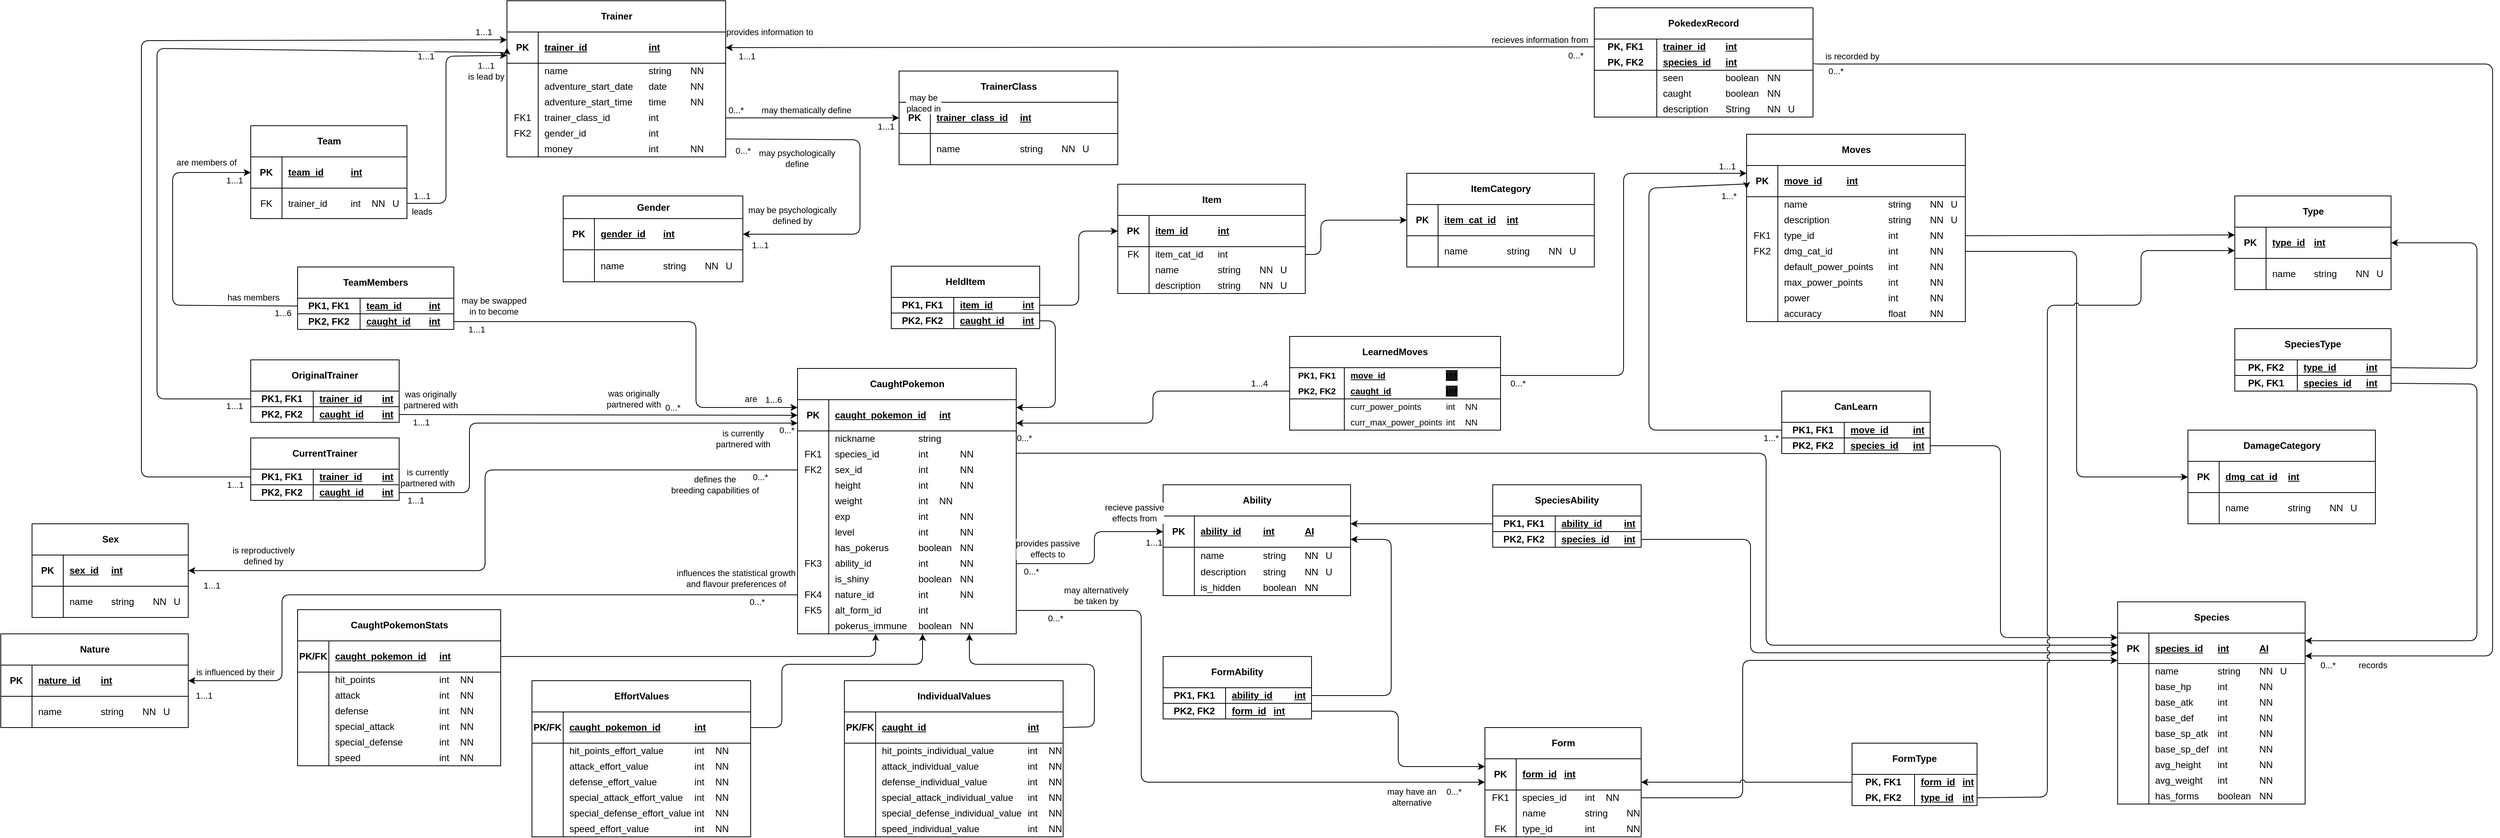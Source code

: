 <mxfile version="23.1.5" type="device">
  <diagram id="R2lEEEUBdFMjLlhIrx00" name="Page-1">
    <mxGraphModel dx="1503" dy="305" grid="1" gridSize="10" guides="1" tooltips="1" connect="1" arrows="1" fold="1" page="1" pageScale="1" pageWidth="850" pageHeight="1100" background="none" math="0" shadow="0" extFonts="Permanent Marker^https://fonts.googleapis.com/css?family=Permanent+Marker">
      <root>
        <mxCell id="0" />
        <mxCell id="1" parent="0" />
        <mxCell id="c0EqqSyKG_C_k_R6BFh--1" value="SpeciesType" style="shape=table;startSize=40;container=1;collapsible=1;childLayout=tableLayout;fixedRows=1;rowLines=0;fontStyle=1;align=center;resizeLast=1;html=1;whiteSpace=wrap;movable=1;resizable=1;rotatable=1;deletable=1;editable=1;locked=0;connectable=1;" parent="1" vertex="1">
          <mxGeometry x="2100" y="430" width="200" height="80" as="geometry" />
        </mxCell>
        <mxCell id="c0EqqSyKG_C_k_R6BFh--5" value="" style="shape=tableRow;horizontal=0;startSize=0;swimlaneHead=0;swimlaneBody=0;fillColor=none;collapsible=0;dropTarget=0;points=[[0,0.5],[1,0.5]];portConstraint=eastwest;top=0;left=0;right=0;bottom=1;html=1;movable=1;resizable=1;rotatable=1;deletable=1;editable=1;locked=0;connectable=1;" parent="c0EqqSyKG_C_k_R6BFh--1" vertex="1">
          <mxGeometry y="40" width="200" height="20" as="geometry" />
        </mxCell>
        <mxCell id="c0EqqSyKG_C_k_R6BFh--6" value="PK, FK2" style="shape=partialRectangle;connectable=1;fillColor=none;top=0;left=0;bottom=0;right=0;fontStyle=1;overflow=hidden;html=1;whiteSpace=wrap;movable=1;resizable=1;rotatable=1;deletable=1;editable=1;locked=0;" parent="c0EqqSyKG_C_k_R6BFh--5" vertex="1">
          <mxGeometry width="80" height="20" as="geometry">
            <mxRectangle width="80" height="20" as="alternateBounds" />
          </mxGeometry>
        </mxCell>
        <mxCell id="c0EqqSyKG_C_k_R6BFh--7" value="type_id&lt;span style=&quot;white-space: pre;&quot;&gt;&#x9;&lt;/span&gt;&lt;span style=&quot;white-space: pre;&quot;&gt;&#x9;&lt;/span&gt;int" style="shape=partialRectangle;connectable=1;fillColor=none;top=0;left=0;bottom=0;right=0;align=left;spacingLeft=6;fontStyle=5;overflow=hidden;html=1;whiteSpace=wrap;movable=1;resizable=1;rotatable=1;deletable=1;editable=1;locked=0;" parent="c0EqqSyKG_C_k_R6BFh--5" vertex="1">
          <mxGeometry x="80" width="120" height="20" as="geometry">
            <mxRectangle width="120" height="20" as="alternateBounds" />
          </mxGeometry>
        </mxCell>
        <mxCell id="c0EqqSyKG_C_k_R6BFh--2" value="" style="shape=tableRow;horizontal=0;startSize=0;swimlaneHead=0;swimlaneBody=0;fillColor=none;collapsible=0;dropTarget=0;points=[[0,0.5],[1,0.5]];portConstraint=eastwest;top=0;left=0;right=0;bottom=0;html=1;movable=1;resizable=1;rotatable=1;deletable=1;editable=1;locked=0;connectable=1;" parent="c0EqqSyKG_C_k_R6BFh--1" vertex="1">
          <mxGeometry y="60" width="200" height="20" as="geometry" />
        </mxCell>
        <mxCell id="c0EqqSyKG_C_k_R6BFh--3" value="PK, FK1" style="shape=partialRectangle;connectable=1;fillColor=none;top=0;left=0;bottom=0;right=0;fontStyle=1;overflow=hidden;html=1;whiteSpace=wrap;movable=1;resizable=1;rotatable=1;deletable=1;editable=1;locked=0;" parent="c0EqqSyKG_C_k_R6BFh--2" vertex="1">
          <mxGeometry width="80" height="20" as="geometry">
            <mxRectangle width="80" height="20" as="alternateBounds" />
          </mxGeometry>
        </mxCell>
        <mxCell id="c0EqqSyKG_C_k_R6BFh--4" value="species_id&lt;span style=&quot;white-space: pre;&quot;&gt;&#x9;&lt;/span&gt;int" style="shape=partialRectangle;connectable=1;fillColor=none;top=0;left=0;bottom=0;right=0;align=left;spacingLeft=6;fontStyle=5;overflow=hidden;html=1;whiteSpace=wrap;movable=1;resizable=1;rotatable=1;deletable=1;editable=1;locked=0;" parent="c0EqqSyKG_C_k_R6BFh--2" vertex="1">
          <mxGeometry x="80" width="120" height="20" as="geometry">
            <mxRectangle width="120" height="20" as="alternateBounds" />
          </mxGeometry>
        </mxCell>
        <mxCell id="c0EqqSyKG_C_k_R6BFh--14" value="Type" style="shape=table;startSize=40;container=1;collapsible=1;childLayout=tableLayout;fixedRows=1;rowLines=0;fontStyle=1;align=center;resizeLast=1;html=1;movable=1;resizable=1;rotatable=1;deletable=1;editable=1;locked=0;connectable=1;" parent="1" vertex="1">
          <mxGeometry x="2100" y="260" width="200.0" height="120" as="geometry" />
        </mxCell>
        <mxCell id="c0EqqSyKG_C_k_R6BFh--15" value="" style="shape=tableRow;horizontal=0;startSize=0;swimlaneHead=0;swimlaneBody=0;fillColor=none;collapsible=0;dropTarget=0;points=[[0,0.5],[1,0.5]];portConstraint=eastwest;top=0;left=0;right=0;bottom=1;movable=1;resizable=1;rotatable=1;deletable=1;editable=1;locked=0;connectable=1;" parent="c0EqqSyKG_C_k_R6BFh--14" vertex="1">
          <mxGeometry y="40" width="200.0" height="40" as="geometry" />
        </mxCell>
        <mxCell id="c0EqqSyKG_C_k_R6BFh--16" value="PK" style="shape=partialRectangle;connectable=1;fillColor=none;top=0;left=0;bottom=0;right=0;fontStyle=1;overflow=hidden;whiteSpace=wrap;html=1;movable=1;resizable=1;rotatable=1;deletable=1;editable=1;locked=0;" parent="c0EqqSyKG_C_k_R6BFh--15" vertex="1">
          <mxGeometry width="40" height="40" as="geometry">
            <mxRectangle width="40" height="40" as="alternateBounds" />
          </mxGeometry>
        </mxCell>
        <mxCell id="c0EqqSyKG_C_k_R6BFh--17" value="type_id&lt;span style=&quot;white-space: pre;&quot;&gt;&#x9;&lt;/span&gt;int" style="shape=partialRectangle;connectable=1;fillColor=none;top=0;left=0;bottom=0;right=0;align=left;spacingLeft=6;fontStyle=5;overflow=hidden;whiteSpace=wrap;html=1;movable=1;resizable=1;rotatable=1;deletable=1;editable=1;locked=0;" parent="c0EqqSyKG_C_k_R6BFh--15" vertex="1">
          <mxGeometry x="40" width="160.0" height="40" as="geometry">
            <mxRectangle width="160.0" height="40" as="alternateBounds" />
          </mxGeometry>
        </mxCell>
        <mxCell id="c0EqqSyKG_C_k_R6BFh--18" value="" style="shape=tableRow;horizontal=0;startSize=0;swimlaneHead=0;swimlaneBody=0;fillColor=none;collapsible=0;dropTarget=0;points=[[0,0.5],[1,0.5]];portConstraint=eastwest;top=0;left=0;right=0;bottom=0;movable=1;resizable=1;rotatable=1;deletable=1;editable=1;locked=0;connectable=1;" parent="c0EqqSyKG_C_k_R6BFh--14" vertex="1">
          <mxGeometry y="80" width="200.0" height="40" as="geometry" />
        </mxCell>
        <mxCell id="c0EqqSyKG_C_k_R6BFh--19" value="" style="shape=partialRectangle;connectable=1;fillColor=none;top=0;left=0;bottom=0;right=0;editable=1;overflow=hidden;whiteSpace=wrap;html=1;movable=1;resizable=1;rotatable=1;deletable=1;locked=0;" parent="c0EqqSyKG_C_k_R6BFh--18" vertex="1">
          <mxGeometry width="40" height="40" as="geometry">
            <mxRectangle width="40" height="40" as="alternateBounds" />
          </mxGeometry>
        </mxCell>
        <mxCell id="c0EqqSyKG_C_k_R6BFh--20" value="name &lt;span style=&quot;white-space: pre;&quot;&gt;&#x9;&lt;/span&gt;string&lt;span style=&quot;white-space: pre;&quot;&gt;&#x9;&lt;/span&gt;NN&lt;span style=&quot;white-space: pre;&quot;&gt;&#x9;&lt;/span&gt;U" style="shape=partialRectangle;connectable=1;fillColor=none;top=0;left=0;bottom=0;right=0;align=left;spacingLeft=6;overflow=hidden;whiteSpace=wrap;html=1;movable=1;resizable=1;rotatable=1;deletable=1;editable=1;locked=0;" parent="c0EqqSyKG_C_k_R6BFh--18" vertex="1">
          <mxGeometry x="40" width="160.0" height="40" as="geometry">
            <mxRectangle width="160.0" height="40" as="alternateBounds" />
          </mxGeometry>
        </mxCell>
        <mxCell id="c0EqqSyKG_C_k_R6BFh--27" value="Species" style="shape=table;startSize=40;container=1;collapsible=1;childLayout=tableLayout;fixedRows=1;rowLines=0;fontStyle=1;align=center;resizeLast=1;html=1;movable=1;resizable=1;rotatable=1;deletable=1;editable=1;locked=0;connectable=1;" parent="1" vertex="1">
          <mxGeometry x="1950" y="780" width="240" height="259" as="geometry" />
        </mxCell>
        <mxCell id="c0EqqSyKG_C_k_R6BFh--28" value="" style="shape=tableRow;horizontal=0;startSize=0;swimlaneHead=0;swimlaneBody=0;fillColor=none;collapsible=0;dropTarget=0;points=[[0,0.5],[1,0.5]];portConstraint=eastwest;top=0;left=0;right=0;bottom=1;movable=1;resizable=1;rotatable=1;deletable=1;editable=1;locked=0;connectable=1;" parent="c0EqqSyKG_C_k_R6BFh--27" vertex="1">
          <mxGeometry y="40" width="240" height="39" as="geometry" />
        </mxCell>
        <mxCell id="c0EqqSyKG_C_k_R6BFh--29" value="PK" style="shape=partialRectangle;connectable=1;fillColor=none;top=0;left=0;bottom=0;right=0;fontStyle=1;overflow=hidden;whiteSpace=wrap;html=1;movable=1;resizable=1;rotatable=1;deletable=1;editable=1;locked=0;" parent="c0EqqSyKG_C_k_R6BFh--28" vertex="1">
          <mxGeometry width="40" height="39" as="geometry">
            <mxRectangle width="40" height="39" as="alternateBounds" />
          </mxGeometry>
        </mxCell>
        <mxCell id="c0EqqSyKG_C_k_R6BFh--30" value="species_id&lt;span style=&quot;white-space: pre;&quot;&gt;&#x9;&lt;/span&gt;int&lt;span style=&quot;white-space: pre;&quot;&gt;&#x9;&lt;/span&gt;&lt;span style=&quot;white-space: pre;&quot;&gt;&#x9;&lt;/span&gt;AI" style="shape=partialRectangle;connectable=1;fillColor=none;top=0;left=0;bottom=0;right=0;align=left;spacingLeft=6;fontStyle=5;overflow=hidden;whiteSpace=wrap;html=1;movable=1;resizable=1;rotatable=1;deletable=1;editable=1;locked=0;" parent="c0EqqSyKG_C_k_R6BFh--28" vertex="1">
          <mxGeometry x="40" width="200" height="39" as="geometry">
            <mxRectangle width="200" height="39" as="alternateBounds" />
          </mxGeometry>
        </mxCell>
        <mxCell id="c0EqqSyKG_C_k_R6BFh--31" value="" style="shape=tableRow;horizontal=0;startSize=0;swimlaneHead=0;swimlaneBody=0;fillColor=none;collapsible=0;dropTarget=0;points=[[0,0.5],[1,0.5]];portConstraint=eastwest;top=0;left=0;right=0;bottom=0;movable=1;resizable=1;rotatable=1;deletable=1;editable=1;locked=0;connectable=1;" parent="c0EqqSyKG_C_k_R6BFh--27" vertex="1">
          <mxGeometry y="79" width="240" height="20" as="geometry" />
        </mxCell>
        <mxCell id="c0EqqSyKG_C_k_R6BFh--32" value="" style="shape=partialRectangle;connectable=1;fillColor=none;top=0;left=0;bottom=0;right=0;editable=1;overflow=hidden;whiteSpace=wrap;html=1;movable=1;resizable=1;rotatable=1;deletable=1;locked=0;" parent="c0EqqSyKG_C_k_R6BFh--31" vertex="1">
          <mxGeometry width="40" height="20" as="geometry">
            <mxRectangle width="40" height="20" as="alternateBounds" />
          </mxGeometry>
        </mxCell>
        <mxCell id="c0EqqSyKG_C_k_R6BFh--33" value="name&lt;span style=&quot;white-space: pre;&quot;&gt;&#x9;&lt;span style=&quot;white-space: pre;&quot;&gt;&lt;span style=&quot;white-space: pre;&quot;&gt;&#x9;&lt;/span&gt;&lt;/span&gt;&lt;/span&gt;string&lt;span style=&quot;white-space: pre;&quot;&gt;&#x9;&lt;/span&gt;NN&lt;span style=&quot;white-space: pre;&quot;&gt;&#x9;&lt;/span&gt;U" style="shape=partialRectangle;connectable=1;fillColor=none;top=0;left=0;bottom=0;right=0;align=left;spacingLeft=6;overflow=hidden;whiteSpace=wrap;html=1;movable=1;resizable=1;rotatable=1;deletable=1;editable=1;locked=0;" parent="c0EqqSyKG_C_k_R6BFh--31" vertex="1">
          <mxGeometry x="40" width="200" height="20" as="geometry">
            <mxRectangle width="200" height="20" as="alternateBounds" />
          </mxGeometry>
        </mxCell>
        <mxCell id="c0EqqSyKG_C_k_R6BFh--34" value="" style="shape=tableRow;horizontal=0;startSize=0;swimlaneHead=0;swimlaneBody=0;fillColor=none;collapsible=0;dropTarget=0;points=[[0,0.5],[1,0.5]];portConstraint=eastwest;top=0;left=0;right=0;bottom=0;movable=1;resizable=1;rotatable=1;deletable=1;editable=1;locked=0;connectable=1;" parent="c0EqqSyKG_C_k_R6BFh--27" vertex="1">
          <mxGeometry y="99" width="240" height="20" as="geometry" />
        </mxCell>
        <mxCell id="c0EqqSyKG_C_k_R6BFh--35" value="" style="shape=partialRectangle;connectable=1;fillColor=none;top=0;left=0;bottom=0;right=0;editable=1;overflow=hidden;whiteSpace=wrap;html=1;movable=1;resizable=1;rotatable=1;deletable=1;locked=0;" parent="c0EqqSyKG_C_k_R6BFh--34" vertex="1">
          <mxGeometry width="40" height="20" as="geometry">
            <mxRectangle width="40" height="20" as="alternateBounds" />
          </mxGeometry>
        </mxCell>
        <mxCell id="c0EqqSyKG_C_k_R6BFh--36" value="base_hp&lt;span style=&quot;white-space: pre;&quot;&gt;&#x9;&lt;/span&gt;&lt;span style=&quot;white-space: pre;&quot;&gt;&#x9;&lt;/span&gt;int&lt;span style=&quot;white-space: pre;&quot;&gt;&#x9;&lt;/span&gt;&lt;span style=&quot;white-space: pre;&quot;&gt;&#x9;&lt;/span&gt;NN" style="shape=partialRectangle;connectable=1;fillColor=none;top=0;left=0;bottom=0;right=0;align=left;spacingLeft=6;overflow=hidden;whiteSpace=wrap;html=1;movable=1;resizable=1;rotatable=1;deletable=1;editable=1;locked=0;" parent="c0EqqSyKG_C_k_R6BFh--34" vertex="1">
          <mxGeometry x="40" width="200" height="20" as="geometry">
            <mxRectangle width="200" height="20" as="alternateBounds" />
          </mxGeometry>
        </mxCell>
        <mxCell id="c0EqqSyKG_C_k_R6BFh--64" value="" style="shape=tableRow;horizontal=0;startSize=0;swimlaneHead=0;swimlaneBody=0;fillColor=none;collapsible=0;dropTarget=0;points=[[0,0.5],[1,0.5]];portConstraint=eastwest;top=0;left=0;right=0;bottom=0;movable=1;resizable=1;rotatable=1;deletable=1;editable=1;locked=0;connectable=1;" parent="c0EqqSyKG_C_k_R6BFh--27" vertex="1">
          <mxGeometry y="119" width="240" height="20" as="geometry" />
        </mxCell>
        <mxCell id="c0EqqSyKG_C_k_R6BFh--65" value="" style="shape=partialRectangle;connectable=1;fillColor=none;top=0;left=0;bottom=0;right=0;editable=1;overflow=hidden;whiteSpace=wrap;html=1;movable=1;resizable=1;rotatable=1;deletable=1;locked=0;" parent="c0EqqSyKG_C_k_R6BFh--64" vertex="1">
          <mxGeometry width="40" height="20" as="geometry">
            <mxRectangle width="40" height="20" as="alternateBounds" />
          </mxGeometry>
        </mxCell>
        <mxCell id="c0EqqSyKG_C_k_R6BFh--66" value="base_atk&lt;span style=&quot;white-space: pre;&quot;&gt;&#x9;&lt;/span&gt;&lt;span style=&quot;white-space: pre;&quot;&gt;&#x9;&lt;/span&gt;int&lt;span style=&quot;white-space: pre;&quot;&gt;&#x9;&lt;/span&gt;&lt;span style=&quot;white-space: pre;&quot;&gt;&#x9;&lt;/span&gt;NN" style="shape=partialRectangle;connectable=1;fillColor=none;top=0;left=0;bottom=0;right=0;align=left;spacingLeft=6;overflow=hidden;whiteSpace=wrap;html=1;movable=1;resizable=1;rotatable=1;deletable=1;editable=1;locked=0;" parent="c0EqqSyKG_C_k_R6BFh--64" vertex="1">
          <mxGeometry x="40" width="200" height="20" as="geometry">
            <mxRectangle width="200" height="20" as="alternateBounds" />
          </mxGeometry>
        </mxCell>
        <mxCell id="c0EqqSyKG_C_k_R6BFh--67" value="" style="shape=tableRow;horizontal=0;startSize=0;swimlaneHead=0;swimlaneBody=0;fillColor=none;collapsible=0;dropTarget=0;points=[[0,0.5],[1,0.5]];portConstraint=eastwest;top=0;left=0;right=0;bottom=0;movable=1;resizable=1;rotatable=1;deletable=1;editable=1;locked=0;connectable=1;" parent="c0EqqSyKG_C_k_R6BFh--27" vertex="1">
          <mxGeometry y="139" width="240" height="20" as="geometry" />
        </mxCell>
        <mxCell id="c0EqqSyKG_C_k_R6BFh--68" value="" style="shape=partialRectangle;connectable=1;fillColor=none;top=0;left=0;bottom=0;right=0;editable=1;overflow=hidden;whiteSpace=wrap;html=1;movable=1;resizable=1;rotatable=1;deletable=1;locked=0;" parent="c0EqqSyKG_C_k_R6BFh--67" vertex="1">
          <mxGeometry width="40" height="20" as="geometry">
            <mxRectangle width="40" height="20" as="alternateBounds" />
          </mxGeometry>
        </mxCell>
        <mxCell id="c0EqqSyKG_C_k_R6BFh--69" value="base_def&lt;span style=&quot;white-space: pre;&quot;&gt;&#x9;&lt;/span&gt;&lt;span style=&quot;white-space: pre;&quot;&gt;&#x9;&lt;/span&gt;int&lt;span style=&quot;white-space: pre;&quot;&gt;&#x9;&lt;/span&gt;&lt;span style=&quot;white-space: pre;&quot;&gt;&#x9;&lt;/span&gt;NN" style="shape=partialRectangle;connectable=1;fillColor=none;top=0;left=0;bottom=0;right=0;align=left;spacingLeft=6;overflow=hidden;whiteSpace=wrap;html=1;movable=1;resizable=1;rotatable=1;deletable=1;editable=1;locked=0;" parent="c0EqqSyKG_C_k_R6BFh--67" vertex="1">
          <mxGeometry x="40" width="200" height="20" as="geometry">
            <mxRectangle width="200" height="20" as="alternateBounds" />
          </mxGeometry>
        </mxCell>
        <mxCell id="c0EqqSyKG_C_k_R6BFh--70" value="" style="shape=tableRow;horizontal=0;startSize=0;swimlaneHead=0;swimlaneBody=0;fillColor=none;collapsible=0;dropTarget=0;points=[[0,0.5],[1,0.5]];portConstraint=eastwest;top=0;left=0;right=0;bottom=0;movable=1;resizable=1;rotatable=1;deletable=1;editable=1;locked=0;connectable=1;" parent="c0EqqSyKG_C_k_R6BFh--27" vertex="1">
          <mxGeometry y="159" width="240" height="20" as="geometry" />
        </mxCell>
        <mxCell id="c0EqqSyKG_C_k_R6BFh--71" value="" style="shape=partialRectangle;connectable=1;fillColor=none;top=0;left=0;bottom=0;right=0;editable=1;overflow=hidden;whiteSpace=wrap;html=1;movable=1;resizable=1;rotatable=1;deletable=1;locked=0;" parent="c0EqqSyKG_C_k_R6BFh--70" vertex="1">
          <mxGeometry width="40" height="20" as="geometry">
            <mxRectangle width="40" height="20" as="alternateBounds" />
          </mxGeometry>
        </mxCell>
        <mxCell id="c0EqqSyKG_C_k_R6BFh--72" value="base_sp_atk&lt;span style=&quot;white-space: pre;&quot;&gt;&#x9;&lt;/span&gt;int&lt;span style=&quot;white-space: pre;&quot;&gt;&#x9;&lt;/span&gt;&lt;span style=&quot;white-space: pre;&quot;&gt;&#x9;&lt;/span&gt;NN" style="shape=partialRectangle;connectable=1;fillColor=none;top=0;left=0;bottom=0;right=0;align=left;spacingLeft=6;overflow=hidden;whiteSpace=wrap;html=1;movable=1;resizable=1;rotatable=1;deletable=1;editable=1;locked=0;" parent="c0EqqSyKG_C_k_R6BFh--70" vertex="1">
          <mxGeometry x="40" width="200" height="20" as="geometry">
            <mxRectangle width="200" height="20" as="alternateBounds" />
          </mxGeometry>
        </mxCell>
        <mxCell id="c0EqqSyKG_C_k_R6BFh--73" value="" style="shape=tableRow;horizontal=0;startSize=0;swimlaneHead=0;swimlaneBody=0;fillColor=none;collapsible=0;dropTarget=0;points=[[0,0.5],[1,0.5]];portConstraint=eastwest;top=0;left=0;right=0;bottom=0;movable=1;resizable=1;rotatable=1;deletable=1;editable=1;locked=0;connectable=1;" parent="c0EqqSyKG_C_k_R6BFh--27" vertex="1">
          <mxGeometry y="179" width="240" height="20" as="geometry" />
        </mxCell>
        <mxCell id="c0EqqSyKG_C_k_R6BFh--74" value="" style="shape=partialRectangle;connectable=1;fillColor=none;top=0;left=0;bottom=0;right=0;editable=1;overflow=hidden;whiteSpace=wrap;html=1;movable=1;resizable=1;rotatable=1;deletable=1;locked=0;" parent="c0EqqSyKG_C_k_R6BFh--73" vertex="1">
          <mxGeometry width="40" height="20" as="geometry">
            <mxRectangle width="40" height="20" as="alternateBounds" />
          </mxGeometry>
        </mxCell>
        <mxCell id="c0EqqSyKG_C_k_R6BFh--75" value="base_sp_def&lt;span style=&quot;white-space: pre;&quot;&gt;&lt;span style=&quot;white-space: pre;&quot;&gt;&#x9;&lt;/span&gt;&lt;/span&gt;int&lt;span style=&quot;white-space: pre;&quot;&gt;&#x9;&lt;/span&gt;&lt;span style=&quot;white-space: pre;&quot;&gt;&#x9;&lt;/span&gt;NN" style="shape=partialRectangle;connectable=1;fillColor=none;top=0;left=0;bottom=0;right=0;align=left;spacingLeft=6;overflow=hidden;whiteSpace=wrap;html=1;movable=1;resizable=1;rotatable=1;deletable=1;editable=1;locked=0;" parent="c0EqqSyKG_C_k_R6BFh--73" vertex="1">
          <mxGeometry x="40" width="200" height="20" as="geometry">
            <mxRectangle width="200" height="20" as="alternateBounds" />
          </mxGeometry>
        </mxCell>
        <mxCell id="c0EqqSyKG_C_k_R6BFh--76" value="" style="shape=tableRow;horizontal=0;startSize=0;swimlaneHead=0;swimlaneBody=0;fillColor=none;collapsible=0;dropTarget=0;points=[[0,0.5],[1,0.5]];portConstraint=eastwest;top=0;left=0;right=0;bottom=0;movable=1;resizable=1;rotatable=1;deletable=1;editable=1;locked=0;connectable=1;" parent="c0EqqSyKG_C_k_R6BFh--27" vertex="1">
          <mxGeometry y="199" width="240" height="20" as="geometry" />
        </mxCell>
        <mxCell id="c0EqqSyKG_C_k_R6BFh--77" value="" style="shape=partialRectangle;connectable=1;fillColor=none;top=0;left=0;bottom=0;right=0;editable=1;overflow=hidden;whiteSpace=wrap;html=1;movable=1;resizable=1;rotatable=1;deletable=1;locked=0;" parent="c0EqqSyKG_C_k_R6BFh--76" vertex="1">
          <mxGeometry width="40" height="20" as="geometry">
            <mxRectangle width="40" height="20" as="alternateBounds" />
          </mxGeometry>
        </mxCell>
        <mxCell id="c0EqqSyKG_C_k_R6BFh--78" value="avg_height&lt;span style=&quot;white-space: pre;&quot;&gt;&lt;span style=&quot;white-space: pre;&quot;&gt;&#x9;&lt;/span&gt;&lt;/span&gt;int&lt;span style=&quot;white-space: pre;&quot;&gt;&#x9;&lt;/span&gt;&lt;span style=&quot;white-space: pre;&quot;&gt;&#x9;&lt;/span&gt;NN" style="shape=partialRectangle;connectable=1;fillColor=none;top=0;left=0;bottom=0;right=0;align=left;spacingLeft=6;overflow=hidden;whiteSpace=wrap;html=1;movable=1;resizable=1;rotatable=1;deletable=1;editable=1;locked=0;" parent="c0EqqSyKG_C_k_R6BFh--76" vertex="1">
          <mxGeometry x="40" width="200" height="20" as="geometry">
            <mxRectangle width="200" height="20" as="alternateBounds" />
          </mxGeometry>
        </mxCell>
        <mxCell id="c0EqqSyKG_C_k_R6BFh--79" value="" style="shape=tableRow;horizontal=0;startSize=0;swimlaneHead=0;swimlaneBody=0;fillColor=none;collapsible=0;dropTarget=0;points=[[0,0.5],[1,0.5]];portConstraint=eastwest;top=0;left=0;right=0;bottom=0;movable=1;resizable=1;rotatable=1;deletable=1;editable=1;locked=0;connectable=1;" parent="c0EqqSyKG_C_k_R6BFh--27" vertex="1">
          <mxGeometry y="219" width="240" height="20" as="geometry" />
        </mxCell>
        <mxCell id="c0EqqSyKG_C_k_R6BFh--80" value="" style="shape=partialRectangle;connectable=1;fillColor=none;top=0;left=0;bottom=0;right=0;editable=1;overflow=hidden;whiteSpace=wrap;html=1;movable=1;resizable=1;rotatable=1;deletable=1;locked=0;" parent="c0EqqSyKG_C_k_R6BFh--79" vertex="1">
          <mxGeometry width="40" height="20" as="geometry">
            <mxRectangle width="40" height="20" as="alternateBounds" />
          </mxGeometry>
        </mxCell>
        <mxCell id="c0EqqSyKG_C_k_R6BFh--81" value="avg_weight&lt;span style=&quot;white-space: pre;&quot;&gt;&lt;span style=&quot;white-space: pre;&quot;&gt;&#x9;&lt;/span&gt;&lt;/span&gt;int&lt;span style=&quot;white-space: pre;&quot;&gt;&#x9;&lt;/span&gt;&lt;span style=&quot;white-space: pre;&quot;&gt;&#x9;&lt;/span&gt;NN" style="shape=partialRectangle;connectable=1;fillColor=none;top=0;left=0;bottom=0;right=0;align=left;spacingLeft=6;overflow=hidden;whiteSpace=wrap;html=1;movable=1;resizable=1;rotatable=1;deletable=1;editable=1;locked=0;" parent="c0EqqSyKG_C_k_R6BFh--79" vertex="1">
          <mxGeometry x="40" width="200" height="20" as="geometry">
            <mxRectangle width="200" height="20" as="alternateBounds" />
          </mxGeometry>
        </mxCell>
        <mxCell id="QzP7Hb29HJvvkuHUsn12-1" value="" style="shape=tableRow;horizontal=0;startSize=0;swimlaneHead=0;swimlaneBody=0;fillColor=none;collapsible=0;dropTarget=0;points=[[0,0.5],[1,0.5]];portConstraint=eastwest;top=0;left=0;right=0;bottom=0;movable=1;resizable=1;rotatable=1;deletable=1;editable=1;locked=0;connectable=1;" parent="c0EqqSyKG_C_k_R6BFh--27" vertex="1">
          <mxGeometry y="239" width="240" height="20" as="geometry" />
        </mxCell>
        <mxCell id="QzP7Hb29HJvvkuHUsn12-2" value="" style="shape=partialRectangle;connectable=1;fillColor=none;top=0;left=0;bottom=0;right=0;editable=1;overflow=hidden;whiteSpace=wrap;html=1;movable=1;resizable=1;rotatable=1;deletable=1;locked=0;" parent="QzP7Hb29HJvvkuHUsn12-1" vertex="1">
          <mxGeometry width="40" height="20" as="geometry">
            <mxRectangle width="40" height="20" as="alternateBounds" />
          </mxGeometry>
        </mxCell>
        <mxCell id="QzP7Hb29HJvvkuHUsn12-3" value="has_forms&lt;span style=&quot;white-space: pre;&quot;&gt;&#x9;&lt;/span&gt;boolean&lt;span style=&quot;white-space: pre;&quot;&gt;&#x9;&lt;/span&gt;NN" style="shape=partialRectangle;connectable=1;fillColor=none;top=0;left=0;bottom=0;right=0;align=left;spacingLeft=6;overflow=hidden;whiteSpace=wrap;html=1;movable=1;resizable=1;rotatable=1;deletable=1;editable=1;locked=0;" parent="QzP7Hb29HJvvkuHUsn12-1" vertex="1">
          <mxGeometry x="40" width="200" height="20" as="geometry">
            <mxRectangle width="200" height="20" as="alternateBounds" />
          </mxGeometry>
        </mxCell>
        <mxCell id="c0EqqSyKG_C_k_R6BFh--82" value="CaughtPokemon" style="shape=table;startSize=40;container=1;collapsible=1;childLayout=tableLayout;fixedRows=1;rowLines=0;fontStyle=1;align=center;resizeLast=1;html=1;movable=1;resizable=1;rotatable=1;deletable=1;editable=1;locked=0;connectable=1;" parent="1" vertex="1">
          <mxGeometry x="260" y="481" width="280" height="340" as="geometry" />
        </mxCell>
        <mxCell id="c0EqqSyKG_C_k_R6BFh--83" value="" style="shape=tableRow;horizontal=0;startSize=0;swimlaneHead=0;swimlaneBody=0;fillColor=none;collapsible=0;dropTarget=0;points=[[0,0.5],[1,0.5]];portConstraint=eastwest;top=0;left=0;right=0;bottom=1;movable=1;resizable=1;rotatable=1;deletable=1;editable=1;locked=0;connectable=1;" parent="c0EqqSyKG_C_k_R6BFh--82" vertex="1">
          <mxGeometry y="40" width="280" height="40" as="geometry" />
        </mxCell>
        <mxCell id="c0EqqSyKG_C_k_R6BFh--84" value="PK" style="shape=partialRectangle;connectable=1;fillColor=none;top=0;left=0;bottom=0;right=0;fontStyle=1;overflow=hidden;whiteSpace=wrap;html=1;movable=1;resizable=1;rotatable=1;deletable=1;editable=1;locked=0;" parent="c0EqqSyKG_C_k_R6BFh--83" vertex="1">
          <mxGeometry width="40" height="40" as="geometry">
            <mxRectangle width="40" height="40" as="alternateBounds" />
          </mxGeometry>
        </mxCell>
        <mxCell id="c0EqqSyKG_C_k_R6BFh--85" value="caught_pokemon_id&lt;span style=&quot;white-space: pre;&quot;&gt;&#x9;&lt;/span&gt;int" style="shape=partialRectangle;connectable=1;fillColor=none;top=0;left=0;bottom=0;right=0;align=left;spacingLeft=6;fontStyle=5;overflow=hidden;whiteSpace=wrap;html=1;movable=1;resizable=1;rotatable=1;deletable=1;editable=1;locked=0;" parent="c0EqqSyKG_C_k_R6BFh--83" vertex="1">
          <mxGeometry x="40" width="240" height="40" as="geometry">
            <mxRectangle width="240" height="40" as="alternateBounds" />
          </mxGeometry>
        </mxCell>
        <mxCell id="c0EqqSyKG_C_k_R6BFh--110" value="" style="shape=tableRow;horizontal=0;startSize=0;swimlaneHead=0;swimlaneBody=0;fillColor=none;collapsible=0;dropTarget=0;points=[[0,0.5],[1,0.5]];portConstraint=eastwest;top=0;left=0;right=0;bottom=0;movable=1;resizable=1;rotatable=1;deletable=1;editable=1;locked=0;connectable=1;" parent="c0EqqSyKG_C_k_R6BFh--82" vertex="1">
          <mxGeometry y="80" width="280" height="20" as="geometry" />
        </mxCell>
        <mxCell id="c0EqqSyKG_C_k_R6BFh--111" value="" style="shape=partialRectangle;connectable=1;fillColor=none;top=0;left=0;bottom=0;right=0;editable=1;overflow=hidden;whiteSpace=wrap;html=1;movable=1;resizable=1;rotatable=1;deletable=1;locked=0;" parent="c0EqqSyKG_C_k_R6BFh--110" vertex="1">
          <mxGeometry width="40" height="20" as="geometry">
            <mxRectangle width="40" height="20" as="alternateBounds" />
          </mxGeometry>
        </mxCell>
        <mxCell id="c0EqqSyKG_C_k_R6BFh--112" value="nickname&lt;span style=&quot;white-space: pre;&quot;&gt;&#x9;&lt;span style=&quot;white-space: pre;&quot;&gt;&#x9;&lt;span style=&quot;white-space: pre;&quot;&gt;&#x9;&lt;/span&gt;&lt;/span&gt;&lt;/span&gt;string" style="shape=partialRectangle;connectable=1;fillColor=none;top=0;left=0;bottom=0;right=0;align=left;spacingLeft=6;overflow=hidden;whiteSpace=wrap;html=1;movable=1;resizable=1;rotatable=1;deletable=1;editable=1;locked=0;" parent="c0EqqSyKG_C_k_R6BFh--110" vertex="1">
          <mxGeometry x="40" width="240" height="20" as="geometry">
            <mxRectangle width="240" height="20" as="alternateBounds" />
          </mxGeometry>
        </mxCell>
        <mxCell id="c0EqqSyKG_C_k_R6BFh--86" value="" style="shape=tableRow;horizontal=0;startSize=0;swimlaneHead=0;swimlaneBody=0;fillColor=none;collapsible=0;dropTarget=0;points=[[0,0.5],[1,0.5]];portConstraint=eastwest;top=0;left=0;right=0;bottom=0;movable=1;resizable=1;rotatable=1;deletable=1;editable=1;locked=0;connectable=1;" parent="c0EqqSyKG_C_k_R6BFh--82" vertex="1">
          <mxGeometry y="100" width="280" height="20" as="geometry" />
        </mxCell>
        <mxCell id="c0EqqSyKG_C_k_R6BFh--87" value="FK1" style="shape=partialRectangle;connectable=1;fillColor=none;top=0;left=0;bottom=0;right=0;editable=1;overflow=hidden;whiteSpace=wrap;html=1;movable=1;resizable=1;rotatable=1;deletable=1;locked=0;" parent="c0EqqSyKG_C_k_R6BFh--86" vertex="1">
          <mxGeometry width="40" height="20" as="geometry">
            <mxRectangle width="40" height="20" as="alternateBounds" />
          </mxGeometry>
        </mxCell>
        <mxCell id="c0EqqSyKG_C_k_R6BFh--88" value="species_id&lt;span style=&quot;white-space: pre;&quot;&gt;&#x9;&lt;span style=&quot;white-space: pre;&quot;&gt;&#x9;&lt;/span&gt;&lt;/span&gt;int&lt;span style=&quot;white-space: pre;&quot;&gt;&#x9;&lt;/span&gt;&lt;span style=&quot;white-space: pre;&quot;&gt;&#x9;&lt;/span&gt;NN" style="shape=partialRectangle;connectable=1;fillColor=none;top=0;left=0;bottom=0;right=0;align=left;spacingLeft=6;overflow=hidden;whiteSpace=wrap;html=1;movable=1;resizable=1;rotatable=1;deletable=1;editable=1;locked=0;" parent="c0EqqSyKG_C_k_R6BFh--86" vertex="1">
          <mxGeometry x="40" width="240" height="20" as="geometry">
            <mxRectangle width="240" height="20" as="alternateBounds" />
          </mxGeometry>
        </mxCell>
        <mxCell id="c0EqqSyKG_C_k_R6BFh--113" value="" style="shape=tableRow;horizontal=0;startSize=0;swimlaneHead=0;swimlaneBody=0;fillColor=none;collapsible=0;dropTarget=0;points=[[0,0.5],[1,0.5]];portConstraint=eastwest;top=0;left=0;right=0;bottom=0;movable=1;resizable=1;rotatable=1;deletable=1;editable=1;locked=0;connectable=1;" parent="c0EqqSyKG_C_k_R6BFh--82" vertex="1">
          <mxGeometry y="120" width="280" height="20" as="geometry" />
        </mxCell>
        <mxCell id="c0EqqSyKG_C_k_R6BFh--114" value="FK2" style="shape=partialRectangle;connectable=1;fillColor=none;top=0;left=0;bottom=0;right=0;editable=1;overflow=hidden;whiteSpace=wrap;html=1;movable=1;resizable=1;rotatable=1;deletable=1;locked=0;" parent="c0EqqSyKG_C_k_R6BFh--113" vertex="1">
          <mxGeometry width="40" height="20" as="geometry">
            <mxRectangle width="40" height="20" as="alternateBounds" />
          </mxGeometry>
        </mxCell>
        <mxCell id="c0EqqSyKG_C_k_R6BFh--115" value="sex_id&lt;span style=&quot;white-space: pre;&quot;&gt;&#x9;&lt;span style=&quot;white-space: pre;&quot;&gt;&#x9;&lt;span style=&quot;white-space: pre;&quot;&gt;&#x9;&lt;/span&gt;&lt;/span&gt;&lt;/span&gt;int&lt;span style=&quot;white-space: pre;&quot;&gt;&#x9;&lt;/span&gt;&lt;span style=&quot;white-space: pre;&quot;&gt;&#x9;&lt;/span&gt;NN" style="shape=partialRectangle;connectable=1;fillColor=none;top=0;left=0;bottom=0;right=0;align=left;spacingLeft=6;overflow=hidden;whiteSpace=wrap;html=1;movable=1;resizable=1;rotatable=1;deletable=1;editable=1;locked=0;" parent="c0EqqSyKG_C_k_R6BFh--113" vertex="1">
          <mxGeometry x="40" width="240" height="20" as="geometry">
            <mxRectangle width="240" height="20" as="alternateBounds" />
          </mxGeometry>
        </mxCell>
        <mxCell id="c0EqqSyKG_C_k_R6BFh--104" value="" style="shape=tableRow;horizontal=0;startSize=0;swimlaneHead=0;swimlaneBody=0;fillColor=none;collapsible=0;dropTarget=0;points=[[0,0.5],[1,0.5]];portConstraint=eastwest;top=0;left=0;right=0;bottom=0;movable=1;resizable=1;rotatable=1;deletable=1;editable=1;locked=0;connectable=1;" parent="c0EqqSyKG_C_k_R6BFh--82" vertex="1">
          <mxGeometry y="140" width="280" height="20" as="geometry" />
        </mxCell>
        <mxCell id="c0EqqSyKG_C_k_R6BFh--105" value="" style="shape=partialRectangle;connectable=1;fillColor=none;top=0;left=0;bottom=0;right=0;editable=1;overflow=hidden;whiteSpace=wrap;html=1;movable=1;resizable=1;rotatable=1;deletable=1;locked=0;" parent="c0EqqSyKG_C_k_R6BFh--104" vertex="1">
          <mxGeometry width="40" height="20" as="geometry">
            <mxRectangle width="40" height="20" as="alternateBounds" />
          </mxGeometry>
        </mxCell>
        <mxCell id="c0EqqSyKG_C_k_R6BFh--106" value="height&lt;span style=&quot;white-space: pre;&quot;&gt;&#x9;&lt;/span&gt;&lt;span style=&quot;white-space: pre;&quot;&gt;&#x9;&lt;span style=&quot;white-space: pre;&quot;&gt;&#x9;&lt;/span&gt;&lt;/span&gt;int&lt;span style=&quot;white-space: pre;&quot;&gt;&#x9;&lt;/span&gt;&lt;span style=&quot;white-space: pre;&quot;&gt;&#x9;&lt;/span&gt;NN" style="shape=partialRectangle;connectable=1;fillColor=none;top=0;left=0;bottom=0;right=0;align=left;spacingLeft=6;overflow=hidden;whiteSpace=wrap;html=1;movable=1;resizable=1;rotatable=1;deletable=1;editable=1;locked=0;" parent="c0EqqSyKG_C_k_R6BFh--104" vertex="1">
          <mxGeometry x="40" width="240" height="20" as="geometry">
            <mxRectangle width="240" height="20" as="alternateBounds" />
          </mxGeometry>
        </mxCell>
        <mxCell id="Om8Zelxpdyt7rqB-UUm5-247" value="" style="shape=tableRow;horizontal=0;startSize=0;swimlaneHead=0;swimlaneBody=0;fillColor=none;collapsible=0;dropTarget=0;points=[[0,0.5],[1,0.5]];portConstraint=eastwest;top=0;left=0;right=0;bottom=0;movable=1;resizable=1;rotatable=1;deletable=1;editable=1;locked=0;connectable=1;" parent="c0EqqSyKG_C_k_R6BFh--82" vertex="1">
          <mxGeometry y="160" width="280" height="20" as="geometry" />
        </mxCell>
        <mxCell id="Om8Zelxpdyt7rqB-UUm5-248" value="" style="shape=partialRectangle;connectable=1;fillColor=none;top=0;left=0;bottom=0;right=0;editable=1;overflow=hidden;whiteSpace=wrap;html=1;movable=1;resizable=1;rotatable=1;deletable=1;locked=0;" parent="Om8Zelxpdyt7rqB-UUm5-247" vertex="1">
          <mxGeometry width="40" height="20" as="geometry">
            <mxRectangle width="40" height="20" as="alternateBounds" />
          </mxGeometry>
        </mxCell>
        <mxCell id="Om8Zelxpdyt7rqB-UUm5-249" value="weight&lt;span style=&quot;white-space: pre;&quot;&gt;&lt;span style=&quot;white-space: pre;&quot;&gt;&#x9;&lt;span style=&quot;white-space: pre;&quot;&gt;&#x9;&lt;/span&gt;&lt;span style=&quot;white-space: pre;&quot;&gt;&#x9;&lt;/span&gt;&lt;/span&gt;&lt;/span&gt;int&lt;span style=&quot;white-space: pre;&quot;&gt;&#x9;&lt;/span&gt;NN" style="shape=partialRectangle;connectable=1;fillColor=none;top=0;left=0;bottom=0;right=0;align=left;spacingLeft=6;overflow=hidden;whiteSpace=wrap;html=1;movable=1;resizable=1;rotatable=1;deletable=1;editable=1;locked=0;" parent="Om8Zelxpdyt7rqB-UUm5-247" vertex="1">
          <mxGeometry x="40" width="240" height="20" as="geometry">
            <mxRectangle width="240" height="20" as="alternateBounds" />
          </mxGeometry>
        </mxCell>
        <mxCell id="c0EqqSyKG_C_k_R6BFh--107" value="" style="shape=tableRow;horizontal=0;startSize=0;swimlaneHead=0;swimlaneBody=0;fillColor=none;collapsible=0;dropTarget=0;points=[[0,0.5],[1,0.5]];portConstraint=eastwest;top=0;left=0;right=0;bottom=0;movable=1;resizable=1;rotatable=1;deletable=1;editable=1;locked=0;connectable=1;" parent="c0EqqSyKG_C_k_R6BFh--82" vertex="1">
          <mxGeometry y="180" width="280" height="20" as="geometry" />
        </mxCell>
        <mxCell id="c0EqqSyKG_C_k_R6BFh--108" value="" style="shape=partialRectangle;connectable=1;fillColor=none;top=0;left=0;bottom=0;right=0;editable=1;overflow=hidden;whiteSpace=wrap;html=1;movable=1;resizable=1;rotatable=1;deletable=1;locked=0;" parent="c0EqqSyKG_C_k_R6BFh--107" vertex="1">
          <mxGeometry width="40" height="20" as="geometry">
            <mxRectangle width="40" height="20" as="alternateBounds" />
          </mxGeometry>
        </mxCell>
        <mxCell id="c0EqqSyKG_C_k_R6BFh--109" value="exp&lt;span style=&quot;white-space: pre;&quot;&gt;&#x9;&lt;span style=&quot;white-space: pre;&quot;&gt;&#x9;&lt;/span&gt;&lt;span style=&quot;white-space: pre;&quot;&gt;&#x9;&lt;span style=&quot;white-space: pre;&quot;&gt;&#x9;&lt;/span&gt;&lt;/span&gt;&lt;/span&gt;int&lt;span style=&quot;white-space: pre;&quot;&gt;&#x9;&lt;/span&gt;&lt;span style=&quot;white-space: pre;&quot;&gt;&#x9;&lt;/span&gt;NN" style="shape=partialRectangle;connectable=1;fillColor=none;top=0;left=0;bottom=0;right=0;align=left;spacingLeft=6;overflow=hidden;whiteSpace=wrap;html=1;movable=1;resizable=1;rotatable=1;deletable=1;editable=1;locked=0;" parent="c0EqqSyKG_C_k_R6BFh--107" vertex="1">
          <mxGeometry x="40" width="240" height="20" as="geometry">
            <mxRectangle width="240" height="20" as="alternateBounds" />
          </mxGeometry>
        </mxCell>
        <mxCell id="c0EqqSyKG_C_k_R6BFh--131" value="" style="shape=tableRow;horizontal=0;startSize=0;swimlaneHead=0;swimlaneBody=0;fillColor=none;collapsible=0;dropTarget=0;points=[[0,0.5],[1,0.5]];portConstraint=eastwest;top=0;left=0;right=0;bottom=0;movable=1;resizable=1;rotatable=1;deletable=1;editable=1;locked=0;connectable=1;" parent="c0EqqSyKG_C_k_R6BFh--82" vertex="1">
          <mxGeometry y="200" width="280" height="20" as="geometry" />
        </mxCell>
        <mxCell id="c0EqqSyKG_C_k_R6BFh--132" value="" style="shape=partialRectangle;connectable=1;fillColor=none;top=0;left=0;bottom=0;right=0;editable=1;overflow=hidden;whiteSpace=wrap;html=1;movable=1;resizable=1;rotatable=1;deletable=1;locked=0;" parent="c0EqqSyKG_C_k_R6BFh--131" vertex="1">
          <mxGeometry width="40" height="20" as="geometry">
            <mxRectangle width="40" height="20" as="alternateBounds" />
          </mxGeometry>
        </mxCell>
        <mxCell id="c0EqqSyKG_C_k_R6BFh--133" value="level&lt;span style=&quot;white-space: pre;&quot;&gt;&#x9;&lt;/span&gt;&lt;span style=&quot;white-space: pre;&quot;&gt;&#x9;&lt;span style=&quot;white-space: pre;&quot;&gt;&#x9;&lt;span style=&quot;white-space: pre;&quot;&gt;&#x9;&lt;/span&gt;&lt;/span&gt;&lt;/span&gt;int&lt;span style=&quot;white-space: pre;&quot;&gt;&#x9;&lt;/span&gt;&lt;span style=&quot;white-space: pre;&quot;&gt;&#x9;&lt;/span&gt;NN" style="shape=partialRectangle;connectable=1;fillColor=none;top=0;left=0;bottom=0;right=0;align=left;spacingLeft=6;overflow=hidden;whiteSpace=wrap;html=1;movable=1;resizable=1;rotatable=1;deletable=1;editable=1;locked=0;" parent="c0EqqSyKG_C_k_R6BFh--131" vertex="1">
          <mxGeometry x="40" width="240" height="20" as="geometry">
            <mxRectangle width="240" height="20" as="alternateBounds" />
          </mxGeometry>
        </mxCell>
        <mxCell id="Om8Zelxpdyt7rqB-UUm5-159" value="" style="shape=tableRow;horizontal=0;startSize=0;swimlaneHead=0;swimlaneBody=0;fillColor=none;collapsible=0;dropTarget=0;points=[[0,0.5],[1,0.5]];portConstraint=eastwest;top=0;left=0;right=0;bottom=0;movable=1;resizable=1;rotatable=1;deletable=1;editable=1;locked=0;connectable=1;" parent="c0EqqSyKG_C_k_R6BFh--82" vertex="1">
          <mxGeometry y="220" width="280" height="20" as="geometry" />
        </mxCell>
        <mxCell id="Om8Zelxpdyt7rqB-UUm5-160" value="" style="shape=partialRectangle;connectable=1;fillColor=none;top=0;left=0;bottom=0;right=0;editable=1;overflow=hidden;whiteSpace=wrap;html=1;movable=1;resizable=1;rotatable=1;deletable=1;locked=0;" parent="Om8Zelxpdyt7rqB-UUm5-159" vertex="1">
          <mxGeometry width="40" height="20" as="geometry">
            <mxRectangle width="40" height="20" as="alternateBounds" />
          </mxGeometry>
        </mxCell>
        <mxCell id="Om8Zelxpdyt7rqB-UUm5-161" value="has_pokerus&lt;span style=&quot;white-space: pre;&quot;&gt;&lt;span style=&quot;white-space: pre;&quot;&gt;&#x9;&lt;span style=&quot;white-space: pre;&quot;&gt;&#x9;&lt;/span&gt;&lt;/span&gt;&lt;/span&gt;boolean&lt;span style=&quot;white-space: pre;&quot;&gt;&#x9;&lt;/span&gt;NN" style="shape=partialRectangle;connectable=1;fillColor=none;top=0;left=0;bottom=0;right=0;align=left;spacingLeft=6;overflow=hidden;whiteSpace=wrap;html=1;movable=1;resizable=1;rotatable=1;deletable=1;editable=1;locked=0;" parent="Om8Zelxpdyt7rqB-UUm5-159" vertex="1">
          <mxGeometry x="40" width="240" height="20" as="geometry">
            <mxRectangle width="240" height="20" as="alternateBounds" />
          </mxGeometry>
        </mxCell>
        <mxCell id="c0EqqSyKG_C_k_R6BFh--263" value="" style="shape=tableRow;horizontal=0;startSize=0;swimlaneHead=0;swimlaneBody=0;fillColor=none;collapsible=0;dropTarget=0;points=[[0,0.5],[1,0.5]];portConstraint=eastwest;top=0;left=0;right=0;bottom=0;movable=1;resizable=1;rotatable=1;deletable=1;editable=1;locked=0;connectable=1;" parent="c0EqqSyKG_C_k_R6BFh--82" vertex="1">
          <mxGeometry y="240" width="280" height="20" as="geometry" />
        </mxCell>
        <mxCell id="c0EqqSyKG_C_k_R6BFh--264" value="FK3" style="shape=partialRectangle;connectable=1;fillColor=none;top=0;left=0;bottom=0;right=0;editable=1;overflow=hidden;whiteSpace=wrap;html=1;movable=1;resizable=1;rotatable=1;deletable=1;locked=0;" parent="c0EqqSyKG_C_k_R6BFh--263" vertex="1">
          <mxGeometry width="40" height="20" as="geometry">
            <mxRectangle width="40" height="20" as="alternateBounds" />
          </mxGeometry>
        </mxCell>
        <mxCell id="c0EqqSyKG_C_k_R6BFh--265" value="ability_id&lt;span style=&quot;white-space: pre;&quot;&gt;&lt;span style=&quot;white-space: pre;&quot;&gt;&#x9;&lt;span style=&quot;white-space: pre;&quot;&gt;&#x9;&lt;/span&gt;&lt;span style=&quot;white-space: pre;&quot;&gt;&#x9;&lt;/span&gt;&lt;/span&gt;&lt;/span&gt;int&lt;span style=&quot;white-space: pre;&quot;&gt;&#x9;&lt;/span&gt;&lt;span style=&quot;white-space: pre;&quot;&gt;&#x9;&lt;/span&gt;NN" style="shape=partialRectangle;connectable=1;fillColor=none;top=0;left=0;bottom=0;right=0;align=left;spacingLeft=6;overflow=hidden;whiteSpace=wrap;html=1;movable=1;resizable=1;rotatable=1;deletable=1;editable=1;locked=0;" parent="c0EqqSyKG_C_k_R6BFh--263" vertex="1">
          <mxGeometry x="40" width="240" height="20" as="geometry">
            <mxRectangle width="240" height="20" as="alternateBounds" />
          </mxGeometry>
        </mxCell>
        <mxCell id="c0EqqSyKG_C_k_R6BFh--273" value="" style="shape=tableRow;horizontal=0;startSize=0;swimlaneHead=0;swimlaneBody=0;fillColor=none;collapsible=0;dropTarget=0;points=[[0,0.5],[1,0.5]];portConstraint=eastwest;top=0;left=0;right=0;bottom=0;movable=1;resizable=1;rotatable=1;deletable=1;editable=1;locked=0;connectable=1;" parent="c0EqqSyKG_C_k_R6BFh--82" vertex="1">
          <mxGeometry y="260" width="280" height="20" as="geometry" />
        </mxCell>
        <mxCell id="c0EqqSyKG_C_k_R6BFh--274" value="" style="shape=partialRectangle;connectable=1;fillColor=none;top=0;left=0;bottom=0;right=0;editable=1;overflow=hidden;whiteSpace=wrap;html=1;movable=1;resizable=1;rotatable=1;deletable=1;locked=0;" parent="c0EqqSyKG_C_k_R6BFh--273" vertex="1">
          <mxGeometry width="40" height="20" as="geometry">
            <mxRectangle width="40" height="20" as="alternateBounds" />
          </mxGeometry>
        </mxCell>
        <mxCell id="c0EqqSyKG_C_k_R6BFh--275" value="is_shiny&lt;span style=&quot;white-space: pre;&quot;&gt;&lt;span style=&quot;white-space: pre;&quot;&gt;&#x9;&lt;span style=&quot;white-space: pre;&quot;&gt;&#x9;&lt;/span&gt;&lt;span style=&quot;white-space: pre;&quot;&gt;&#x9;&lt;/span&gt;&lt;/span&gt;&lt;/span&gt;boolean &lt;span style=&quot;white-space: pre;&quot;&gt;&#x9;&lt;/span&gt;NN" style="shape=partialRectangle;connectable=1;fillColor=none;top=0;left=0;bottom=0;right=0;align=left;spacingLeft=6;overflow=hidden;whiteSpace=wrap;html=1;movable=1;resizable=1;rotatable=1;deletable=1;editable=1;locked=0;" parent="c0EqqSyKG_C_k_R6BFh--273" vertex="1">
          <mxGeometry x="40" width="240" height="20" as="geometry">
            <mxRectangle width="240" height="20" as="alternateBounds" />
          </mxGeometry>
        </mxCell>
        <mxCell id="FRpyWB0ihGthbUEik5It-68" value="" style="shape=tableRow;horizontal=0;startSize=0;swimlaneHead=0;swimlaneBody=0;fillColor=none;collapsible=0;dropTarget=0;points=[[0,0.5],[1,0.5]];portConstraint=eastwest;top=0;left=0;right=0;bottom=0;movable=1;resizable=1;rotatable=1;deletable=1;editable=1;locked=0;connectable=1;" parent="c0EqqSyKG_C_k_R6BFh--82" vertex="1">
          <mxGeometry y="280" width="280" height="20" as="geometry" />
        </mxCell>
        <mxCell id="FRpyWB0ihGthbUEik5It-69" value="FK4" style="shape=partialRectangle;connectable=1;fillColor=none;top=0;left=0;bottom=0;right=0;editable=1;overflow=hidden;whiteSpace=wrap;html=1;movable=1;resizable=1;rotatable=1;deletable=1;locked=0;" parent="FRpyWB0ihGthbUEik5It-68" vertex="1">
          <mxGeometry width="40" height="20" as="geometry">
            <mxRectangle width="40" height="20" as="alternateBounds" />
          </mxGeometry>
        </mxCell>
        <mxCell id="FRpyWB0ihGthbUEik5It-70" value="nature_id&lt;span style=&quot;white-space: pre;&quot;&gt;&#x9;&lt;span style=&quot;white-space: pre;&quot;&gt;&#x9;&lt;span style=&quot;white-space: pre;&quot;&gt;&#x9;&lt;/span&gt;&lt;/span&gt;&lt;/span&gt;int&lt;span style=&quot;white-space: pre;&quot;&gt;&#x9;&lt;/span&gt;&lt;span style=&quot;white-space: pre;&quot;&gt;&#x9;&lt;/span&gt;NN" style="shape=partialRectangle;connectable=1;fillColor=none;top=0;left=0;bottom=0;right=0;align=left;spacingLeft=6;overflow=hidden;whiteSpace=wrap;html=1;movable=1;resizable=1;rotatable=1;deletable=1;editable=1;locked=0;" parent="FRpyWB0ihGthbUEik5It-68" vertex="1">
          <mxGeometry x="40" width="240" height="20" as="geometry">
            <mxRectangle width="240" height="20" as="alternateBounds" />
          </mxGeometry>
        </mxCell>
        <mxCell id="QzP7Hb29HJvvkuHUsn12-78" value="" style="shape=tableRow;horizontal=0;startSize=0;swimlaneHead=0;swimlaneBody=0;fillColor=none;collapsible=0;dropTarget=0;points=[[0,0.5],[1,0.5]];portConstraint=eastwest;top=0;left=0;right=0;bottom=0;movable=1;resizable=1;rotatable=1;deletable=1;editable=1;locked=0;connectable=1;" parent="c0EqqSyKG_C_k_R6BFh--82" vertex="1">
          <mxGeometry y="300" width="280" height="20" as="geometry" />
        </mxCell>
        <mxCell id="QzP7Hb29HJvvkuHUsn12-79" value="FK5" style="shape=partialRectangle;connectable=1;fillColor=none;top=0;left=0;bottom=0;right=0;editable=1;overflow=hidden;whiteSpace=wrap;html=1;movable=1;resizable=1;rotatable=1;deletable=1;locked=0;" parent="QzP7Hb29HJvvkuHUsn12-78" vertex="1">
          <mxGeometry width="40" height="20" as="geometry">
            <mxRectangle width="40" height="20" as="alternateBounds" />
          </mxGeometry>
        </mxCell>
        <mxCell id="QzP7Hb29HJvvkuHUsn12-80" value="alt_form_id&lt;span style=&quot;white-space: pre;&quot;&gt;&#x9;&lt;span style=&quot;white-space: pre;&quot;&gt;&#x9;&lt;/span&gt;&lt;/span&gt;int" style="shape=partialRectangle;connectable=1;fillColor=none;top=0;left=0;bottom=0;right=0;align=left;spacingLeft=6;overflow=hidden;whiteSpace=wrap;html=1;movable=1;resizable=1;rotatable=1;deletable=1;editable=1;locked=0;" parent="QzP7Hb29HJvvkuHUsn12-78" vertex="1">
          <mxGeometry x="40" width="240" height="20" as="geometry">
            <mxRectangle width="240" height="20" as="alternateBounds" />
          </mxGeometry>
        </mxCell>
        <mxCell id="Om8Zelxpdyt7rqB-UUm5-162" value="" style="shape=tableRow;horizontal=0;startSize=0;swimlaneHead=0;swimlaneBody=0;fillColor=none;collapsible=0;dropTarget=0;points=[[0,0.5],[1,0.5]];portConstraint=eastwest;top=0;left=0;right=0;bottom=0;movable=1;resizable=1;rotatable=1;deletable=1;editable=1;locked=0;connectable=1;" parent="c0EqqSyKG_C_k_R6BFh--82" vertex="1">
          <mxGeometry y="320" width="280" height="20" as="geometry" />
        </mxCell>
        <mxCell id="Om8Zelxpdyt7rqB-UUm5-163" value="" style="shape=partialRectangle;connectable=1;fillColor=none;top=0;left=0;bottom=0;right=0;editable=1;overflow=hidden;whiteSpace=wrap;html=1;movable=1;resizable=1;rotatable=1;deletable=1;locked=0;" parent="Om8Zelxpdyt7rqB-UUm5-162" vertex="1">
          <mxGeometry width="40" height="20" as="geometry">
            <mxRectangle width="40" height="20" as="alternateBounds" />
          </mxGeometry>
        </mxCell>
        <mxCell id="Om8Zelxpdyt7rqB-UUm5-164" value="pokerus_immune&lt;span style=&quot;white-space: pre;&quot;&gt;&lt;span style=&quot;white-space: pre;&quot;&gt;&#x9;&lt;/span&gt;&lt;/span&gt;boolean&lt;span style=&quot;white-space: pre;&quot;&gt;&#x9;&lt;/span&gt;NN" style="shape=partialRectangle;connectable=1;fillColor=none;top=0;left=0;bottom=0;right=0;align=left;spacingLeft=6;overflow=hidden;whiteSpace=wrap;html=1;movable=1;resizable=1;rotatable=1;deletable=1;editable=1;locked=0;" parent="Om8Zelxpdyt7rqB-UUm5-162" vertex="1">
          <mxGeometry x="40" width="240" height="20" as="geometry">
            <mxRectangle width="240" height="20" as="alternateBounds" />
          </mxGeometry>
        </mxCell>
        <mxCell id="c0EqqSyKG_C_k_R6BFh--161" value="Moves" style="shape=table;startSize=40;container=1;collapsible=1;childLayout=tableLayout;fixedRows=1;rowLines=0;fontStyle=1;align=center;resizeLast=1;html=1;movable=1;resizable=1;rotatable=1;deletable=1;editable=1;locked=0;connectable=1;" parent="1" vertex="1">
          <mxGeometry x="1475" y="181" width="280" height="240" as="geometry" />
        </mxCell>
        <mxCell id="c0EqqSyKG_C_k_R6BFh--162" value="" style="shape=tableRow;horizontal=0;startSize=0;swimlaneHead=0;swimlaneBody=0;fillColor=none;collapsible=0;dropTarget=0;points=[[0,0.5],[1,0.5]];portConstraint=eastwest;top=0;left=0;right=0;bottom=1;movable=1;resizable=1;rotatable=1;deletable=1;editable=1;locked=0;connectable=1;" parent="c0EqqSyKG_C_k_R6BFh--161" vertex="1">
          <mxGeometry y="40" width="280" height="40" as="geometry" />
        </mxCell>
        <mxCell id="c0EqqSyKG_C_k_R6BFh--163" value="PK" style="shape=partialRectangle;connectable=1;fillColor=none;top=0;left=0;bottom=0;right=0;fontStyle=1;overflow=hidden;whiteSpace=wrap;html=1;movable=1;resizable=1;rotatable=1;deletable=1;editable=1;locked=0;" parent="c0EqqSyKG_C_k_R6BFh--162" vertex="1">
          <mxGeometry width="40" height="40" as="geometry">
            <mxRectangle width="40" height="40" as="alternateBounds" />
          </mxGeometry>
        </mxCell>
        <mxCell id="c0EqqSyKG_C_k_R6BFh--164" value="move_id&lt;span style=&quot;white-space: pre;&quot;&gt;&#x9;&lt;span style=&quot;white-space: pre;&quot;&gt;&#x9;&lt;/span&gt;&lt;/span&gt;int" style="shape=partialRectangle;connectable=1;fillColor=none;top=0;left=0;bottom=0;right=0;align=left;spacingLeft=6;fontStyle=5;overflow=hidden;whiteSpace=wrap;html=1;movable=1;resizable=1;rotatable=1;deletable=1;editable=1;locked=0;" parent="c0EqqSyKG_C_k_R6BFh--162" vertex="1">
          <mxGeometry x="40" width="240" height="40" as="geometry">
            <mxRectangle width="240" height="40" as="alternateBounds" />
          </mxGeometry>
        </mxCell>
        <mxCell id="c0EqqSyKG_C_k_R6BFh--165" value="" style="shape=tableRow;horizontal=0;startSize=0;swimlaneHead=0;swimlaneBody=0;fillColor=none;collapsible=0;dropTarget=0;points=[[0,0.5],[1,0.5]];portConstraint=eastwest;top=0;left=0;right=0;bottom=0;movable=1;resizable=1;rotatable=1;deletable=1;editable=1;locked=0;connectable=1;" parent="c0EqqSyKG_C_k_R6BFh--161" vertex="1">
          <mxGeometry y="80" width="280" height="20" as="geometry" />
        </mxCell>
        <mxCell id="c0EqqSyKG_C_k_R6BFh--166" value="" style="shape=partialRectangle;connectable=1;fillColor=none;top=0;left=0;bottom=0;right=0;editable=1;overflow=hidden;whiteSpace=wrap;html=1;movable=1;resizable=1;rotatable=1;deletable=1;locked=0;" parent="c0EqqSyKG_C_k_R6BFh--165" vertex="1">
          <mxGeometry width="40" height="20" as="geometry">
            <mxRectangle width="40" height="20" as="alternateBounds" />
          </mxGeometry>
        </mxCell>
        <mxCell id="c0EqqSyKG_C_k_R6BFh--167" value="name &lt;span style=&quot;white-space: pre;&quot;&gt;&#x9;&lt;span style=&quot;white-space: pre;&quot;&gt;&#x9;&lt;/span&gt;&lt;span style=&quot;white-space: pre;&quot;&gt;&#x9;&lt;/span&gt;&lt;span style=&quot;white-space: pre;&quot;&gt;&#x9;&lt;/span&gt;&lt;/span&gt;string&lt;span style=&quot;white-space: pre;&quot;&gt;&#x9;&lt;/span&gt;NN&lt;span style=&quot;white-space: pre;&quot;&gt;&#x9;&lt;/span&gt;U" style="shape=partialRectangle;connectable=1;fillColor=none;top=0;left=0;bottom=0;right=0;align=left;spacingLeft=6;overflow=hidden;whiteSpace=wrap;html=1;movable=1;resizable=1;rotatable=1;deletable=1;editable=1;locked=0;" parent="c0EqqSyKG_C_k_R6BFh--165" vertex="1">
          <mxGeometry x="40" width="240" height="20" as="geometry">
            <mxRectangle width="240" height="20" as="alternateBounds" />
          </mxGeometry>
        </mxCell>
        <mxCell id="RFcKKV4Al5YqctRxmxbW-140" value="" style="shape=tableRow;horizontal=0;startSize=0;swimlaneHead=0;swimlaneBody=0;fillColor=none;collapsible=0;dropTarget=0;points=[[0,0.5],[1,0.5]];portConstraint=eastwest;top=0;left=0;right=0;bottom=0;movable=1;resizable=1;rotatable=1;deletable=1;editable=1;locked=0;connectable=1;" vertex="1" parent="c0EqqSyKG_C_k_R6BFh--161">
          <mxGeometry y="100" width="280" height="20" as="geometry" />
        </mxCell>
        <mxCell id="RFcKKV4Al5YqctRxmxbW-141" value="" style="shape=partialRectangle;connectable=1;fillColor=none;top=0;left=0;bottom=0;right=0;editable=1;overflow=hidden;whiteSpace=wrap;html=1;movable=1;resizable=1;rotatable=1;deletable=1;locked=0;" vertex="1" parent="RFcKKV4Al5YqctRxmxbW-140">
          <mxGeometry width="40" height="20" as="geometry">
            <mxRectangle width="40" height="20" as="alternateBounds" />
          </mxGeometry>
        </mxCell>
        <mxCell id="RFcKKV4Al5YqctRxmxbW-142" value="description&lt;span style=&quot;white-space: pre;&quot;&gt;&lt;span style=&quot;white-space: pre;&quot;&gt;&#x9;&lt;span style=&quot;white-space: pre;&quot;&gt;&#x9;&lt;/span&gt;&lt;span style=&quot;white-space: pre;&quot;&gt;&#x9;&lt;/span&gt;&lt;/span&gt;&lt;/span&gt;string&lt;span style=&quot;white-space: pre;&quot;&gt;&#x9;&lt;/span&gt;NN&lt;span style=&quot;white-space: pre;&quot;&gt;&#x9;&lt;/span&gt;U" style="shape=partialRectangle;connectable=1;fillColor=none;top=0;left=0;bottom=0;right=0;align=left;spacingLeft=6;overflow=hidden;whiteSpace=wrap;html=1;movable=1;resizable=1;rotatable=1;deletable=1;editable=1;locked=0;" vertex="1" parent="RFcKKV4Al5YqctRxmxbW-140">
          <mxGeometry x="40" width="240" height="20" as="geometry">
            <mxRectangle width="240" height="20" as="alternateBounds" />
          </mxGeometry>
        </mxCell>
        <mxCell id="c0EqqSyKG_C_k_R6BFh--168" value="" style="shape=tableRow;horizontal=0;startSize=0;swimlaneHead=0;swimlaneBody=0;fillColor=none;collapsible=0;dropTarget=0;points=[[0,0.5],[1,0.5]];portConstraint=eastwest;top=0;left=0;right=0;bottom=0;movable=1;resizable=1;rotatable=1;deletable=1;editable=1;locked=0;connectable=1;" parent="c0EqqSyKG_C_k_R6BFh--161" vertex="1">
          <mxGeometry y="120" width="280" height="20" as="geometry" />
        </mxCell>
        <mxCell id="c0EqqSyKG_C_k_R6BFh--169" value="FK1" style="shape=partialRectangle;connectable=1;fillColor=none;top=0;left=0;bottom=0;right=0;editable=1;overflow=hidden;whiteSpace=wrap;html=1;movable=1;resizable=1;rotatable=1;deletable=1;locked=0;" parent="c0EqqSyKG_C_k_R6BFh--168" vertex="1">
          <mxGeometry width="40" height="20" as="geometry">
            <mxRectangle width="40" height="20" as="alternateBounds" />
          </mxGeometry>
        </mxCell>
        <mxCell id="c0EqqSyKG_C_k_R6BFh--170" value="type_id&amp;nbsp;&lt;span style=&quot;white-space: pre;&quot;&gt;&#x9;&lt;span style=&quot;white-space: pre;&quot;&gt;&#x9;&lt;span style=&quot;white-space: pre;&quot;&gt;&#x9;&lt;/span&gt;&lt;span style=&quot;white-space: pre;&quot;&gt;&#x9;&lt;/span&gt;&lt;/span&gt;&lt;/span&gt;int&lt;span style=&quot;white-space: pre;&quot;&gt;&#x9;&lt;/span&gt;&lt;span style=&quot;white-space: pre;&quot;&gt;&#x9;&lt;/span&gt;NN" style="shape=partialRectangle;connectable=1;fillColor=none;top=0;left=0;bottom=0;right=0;align=left;spacingLeft=6;overflow=hidden;whiteSpace=wrap;html=1;movable=1;resizable=1;rotatable=1;deletable=1;editable=1;locked=0;" parent="c0EqqSyKG_C_k_R6BFh--168" vertex="1">
          <mxGeometry x="40" width="240" height="20" as="geometry">
            <mxRectangle width="240" height="20" as="alternateBounds" />
          </mxGeometry>
        </mxCell>
        <mxCell id="4Adsl2gPc0zCttTHvuZn-25" value="" style="shape=tableRow;horizontal=0;startSize=0;swimlaneHead=0;swimlaneBody=0;fillColor=none;collapsible=0;dropTarget=0;points=[[0,0.5],[1,0.5]];portConstraint=eastwest;top=0;left=0;right=0;bottom=0;movable=1;resizable=1;rotatable=1;deletable=1;editable=1;locked=0;connectable=1;" parent="c0EqqSyKG_C_k_R6BFh--161" vertex="1">
          <mxGeometry y="140" width="280" height="20" as="geometry" />
        </mxCell>
        <mxCell id="4Adsl2gPc0zCttTHvuZn-26" value="FK2" style="shape=partialRectangle;connectable=1;fillColor=none;top=0;left=0;bottom=0;right=0;editable=1;overflow=hidden;whiteSpace=wrap;html=1;movable=1;resizable=1;rotatable=1;deletable=1;locked=0;" parent="4Adsl2gPc0zCttTHvuZn-25" vertex="1">
          <mxGeometry width="40" height="20" as="geometry">
            <mxRectangle width="40" height="20" as="alternateBounds" />
          </mxGeometry>
        </mxCell>
        <mxCell id="4Adsl2gPc0zCttTHvuZn-27" value="dmg_cat_id&amp;nbsp;&lt;span style=&quot;white-space: pre;&quot;&gt;&#x9;&lt;span style=&quot;white-space: pre;&quot;&gt;&#x9;&lt;/span&gt;&lt;span style=&quot;white-space: pre;&quot;&gt;&#x9;&lt;/span&gt;&lt;/span&gt;int&lt;span style=&quot;white-space: pre;&quot;&gt;&#x9;&lt;/span&gt;&lt;span style=&quot;white-space: pre;&quot;&gt;&#x9;&lt;/span&gt;NN" style="shape=partialRectangle;connectable=1;fillColor=none;top=0;left=0;bottom=0;right=0;align=left;spacingLeft=6;overflow=hidden;whiteSpace=wrap;html=1;movable=1;resizable=1;rotatable=1;deletable=1;editable=1;locked=0;" parent="4Adsl2gPc0zCttTHvuZn-25" vertex="1">
          <mxGeometry x="40" width="240" height="20" as="geometry">
            <mxRectangle width="240" height="20" as="alternateBounds" />
          </mxGeometry>
        </mxCell>
        <mxCell id="4Adsl2gPc0zCttTHvuZn-28" value="" style="shape=tableRow;horizontal=0;startSize=0;swimlaneHead=0;swimlaneBody=0;fillColor=none;collapsible=0;dropTarget=0;points=[[0,0.5],[1,0.5]];portConstraint=eastwest;top=0;left=0;right=0;bottom=0;movable=1;resizable=1;rotatable=1;deletable=1;editable=1;locked=0;connectable=1;" parent="c0EqqSyKG_C_k_R6BFh--161" vertex="1">
          <mxGeometry y="160" width="280" height="20" as="geometry" />
        </mxCell>
        <mxCell id="4Adsl2gPc0zCttTHvuZn-29" value="" style="shape=partialRectangle;connectable=1;fillColor=none;top=0;left=0;bottom=0;right=0;editable=1;overflow=hidden;whiteSpace=wrap;html=1;movable=1;resizable=1;rotatable=1;deletable=1;locked=0;" parent="4Adsl2gPc0zCttTHvuZn-28" vertex="1">
          <mxGeometry width="40" height="20" as="geometry">
            <mxRectangle width="40" height="20" as="alternateBounds" />
          </mxGeometry>
        </mxCell>
        <mxCell id="4Adsl2gPc0zCttTHvuZn-30" value="default_power_points&lt;span style=&quot;white-space: pre;&quot;&gt;&#x9;&lt;/span&gt;int&lt;span style=&quot;white-space: pre;&quot;&gt;&#x9;&lt;/span&gt;&lt;span style=&quot;white-space: pre;&quot;&gt;&#x9;&lt;/span&gt;NN" style="shape=partialRectangle;connectable=1;fillColor=none;top=0;left=0;bottom=0;right=0;align=left;spacingLeft=6;overflow=hidden;whiteSpace=wrap;html=1;movable=1;resizable=1;rotatable=1;deletable=1;editable=1;locked=0;" parent="4Adsl2gPc0zCttTHvuZn-28" vertex="1">
          <mxGeometry x="40" width="240" height="20" as="geometry">
            <mxRectangle width="240" height="20" as="alternateBounds" />
          </mxGeometry>
        </mxCell>
        <mxCell id="RFcKKV4Al5YqctRxmxbW-137" value="" style="shape=tableRow;horizontal=0;startSize=0;swimlaneHead=0;swimlaneBody=0;fillColor=none;collapsible=0;dropTarget=0;points=[[0,0.5],[1,0.5]];portConstraint=eastwest;top=0;left=0;right=0;bottom=0;movable=1;resizable=1;rotatable=1;deletable=1;editable=1;locked=0;connectable=1;" vertex="1" parent="c0EqqSyKG_C_k_R6BFh--161">
          <mxGeometry y="180" width="280" height="20" as="geometry" />
        </mxCell>
        <mxCell id="RFcKKV4Al5YqctRxmxbW-138" value="" style="shape=partialRectangle;connectable=1;fillColor=none;top=0;left=0;bottom=0;right=0;editable=1;overflow=hidden;whiteSpace=wrap;html=1;movable=1;resizable=1;rotatable=1;deletable=1;locked=0;" vertex="1" parent="RFcKKV4Al5YqctRxmxbW-137">
          <mxGeometry width="40" height="20" as="geometry">
            <mxRectangle width="40" height="20" as="alternateBounds" />
          </mxGeometry>
        </mxCell>
        <mxCell id="RFcKKV4Al5YqctRxmxbW-139" value="max_power_points&lt;span style=&quot;white-space: pre;&quot;&gt;&#x9;&lt;/span&gt;&lt;span style=&quot;white-space: pre;&quot;&gt;&#x9;&lt;/span&gt;int&lt;span style=&quot;white-space: pre;&quot;&gt;&#x9;&lt;/span&gt;&lt;span style=&quot;white-space: pre;&quot;&gt;&#x9;&lt;/span&gt;NN" style="shape=partialRectangle;connectable=1;fillColor=none;top=0;left=0;bottom=0;right=0;align=left;spacingLeft=6;overflow=hidden;whiteSpace=wrap;html=1;movable=1;resizable=1;rotatable=1;deletable=1;editable=1;locked=0;" vertex="1" parent="RFcKKV4Al5YqctRxmxbW-137">
          <mxGeometry x="40" width="240" height="20" as="geometry">
            <mxRectangle width="240" height="20" as="alternateBounds" />
          </mxGeometry>
        </mxCell>
        <mxCell id="4Adsl2gPc0zCttTHvuZn-31" value="" style="shape=tableRow;horizontal=0;startSize=0;swimlaneHead=0;swimlaneBody=0;fillColor=none;collapsible=0;dropTarget=0;points=[[0,0.5],[1,0.5]];portConstraint=eastwest;top=0;left=0;right=0;bottom=0;movable=1;resizable=1;rotatable=1;deletable=1;editable=1;locked=0;connectable=1;" parent="c0EqqSyKG_C_k_R6BFh--161" vertex="1">
          <mxGeometry y="200" width="280" height="20" as="geometry" />
        </mxCell>
        <mxCell id="4Adsl2gPc0zCttTHvuZn-32" value="" style="shape=partialRectangle;connectable=1;fillColor=none;top=0;left=0;bottom=0;right=0;editable=1;overflow=hidden;whiteSpace=wrap;html=1;movable=1;resizable=1;rotatable=1;deletable=1;locked=0;" parent="4Adsl2gPc0zCttTHvuZn-31" vertex="1">
          <mxGeometry width="40" height="20" as="geometry">
            <mxRectangle width="40" height="20" as="alternateBounds" />
          </mxGeometry>
        </mxCell>
        <mxCell id="4Adsl2gPc0zCttTHvuZn-33" value="power&amp;nbsp;&lt;span style=&quot;white-space: pre;&quot;&gt;&#x9;&lt;span style=&quot;white-space: pre;&quot;&gt;&#x9;&lt;/span&gt;&lt;span style=&quot;white-space: pre;&quot;&gt;&#x9;&lt;/span&gt;&lt;/span&gt;&lt;span style=&quot;white-space: pre;&quot;&gt;&#x9;&lt;/span&gt;int&lt;span style=&quot;white-space: pre;&quot;&gt;&#x9;&lt;/span&gt;&lt;span style=&quot;white-space: pre;&quot;&gt;&#x9;&lt;/span&gt;NN" style="shape=partialRectangle;connectable=1;fillColor=none;top=0;left=0;bottom=0;right=0;align=left;spacingLeft=6;overflow=hidden;whiteSpace=wrap;html=1;movable=1;resizable=1;rotatable=1;deletable=1;editable=1;locked=0;" parent="4Adsl2gPc0zCttTHvuZn-31" vertex="1">
          <mxGeometry x="40" width="240" height="20" as="geometry">
            <mxRectangle width="240" height="20" as="alternateBounds" />
          </mxGeometry>
        </mxCell>
        <mxCell id="4Adsl2gPc0zCttTHvuZn-34" value="" style="shape=tableRow;horizontal=0;startSize=0;swimlaneHead=0;swimlaneBody=0;fillColor=none;collapsible=0;dropTarget=0;points=[[0,0.5],[1,0.5]];portConstraint=eastwest;top=0;left=0;right=0;bottom=0;movable=1;resizable=1;rotatable=1;deletable=1;editable=1;locked=0;connectable=1;" parent="c0EqqSyKG_C_k_R6BFh--161" vertex="1">
          <mxGeometry y="220" width="280" height="20" as="geometry" />
        </mxCell>
        <mxCell id="4Adsl2gPc0zCttTHvuZn-35" value="" style="shape=partialRectangle;connectable=1;fillColor=none;top=0;left=0;bottom=0;right=0;editable=1;overflow=hidden;whiteSpace=wrap;html=1;movable=1;resizable=1;rotatable=1;deletable=1;locked=0;" parent="4Adsl2gPc0zCttTHvuZn-34" vertex="1">
          <mxGeometry width="40" height="20" as="geometry">
            <mxRectangle width="40" height="20" as="alternateBounds" />
          </mxGeometry>
        </mxCell>
        <mxCell id="4Adsl2gPc0zCttTHvuZn-36" value="accuracy&lt;span style=&quot;white-space: pre;&quot;&gt;&#x9;&lt;span style=&quot;white-space: pre;&quot;&gt;&#x9;&lt;/span&gt;&lt;span style=&quot;white-space: pre;&quot;&gt;&#x9;&lt;/span&gt;&lt;span style=&quot;white-space: pre;&quot;&gt;&#x9;&lt;/span&gt;&lt;/span&gt;float&lt;span style=&quot;white-space: pre;&quot;&gt;&#x9;&lt;/span&gt;&lt;span style=&quot;white-space: pre;&quot;&gt;&#x9;&lt;/span&gt;NN" style="shape=partialRectangle;connectable=1;fillColor=none;top=0;left=0;bottom=0;right=0;align=left;spacingLeft=6;overflow=hidden;whiteSpace=wrap;html=1;movable=1;resizable=1;rotatable=1;deletable=1;editable=1;locked=0;" parent="4Adsl2gPc0zCttTHvuZn-34" vertex="1">
          <mxGeometry x="40" width="240" height="20" as="geometry">
            <mxRectangle width="240" height="20" as="alternateBounds" />
          </mxGeometry>
        </mxCell>
        <mxCell id="c0EqqSyKG_C_k_R6BFh--171" value="LearnedMoves" style="shape=table;startSize=40;container=1;collapsible=1;childLayout=tableLayout;fixedRows=1;rowLines=0;fontStyle=1;align=center;resizeLast=1;html=1;whiteSpace=wrap;movable=1;resizable=1;rotatable=1;deletable=1;editable=1;locked=0;connectable=1;" parent="1" vertex="1">
          <mxGeometry x="890" y="440" width="270" height="120" as="geometry" />
        </mxCell>
        <mxCell id="RFcKKV4Al5YqctRxmxbW-134" value="" style="shape=tableRow;horizontal=0;startSize=0;swimlaneHead=0;swimlaneBody=0;fillColor=none;collapsible=0;dropTarget=0;points=[[0,0.5],[1,0.5]];portConstraint=eastwest;top=0;left=0;right=0;bottom=0;html=1;fontFamily=Helvetica;fontSize=11;fontColor=default;labelBackgroundColor=default;" vertex="1" parent="c0EqqSyKG_C_k_R6BFh--171">
          <mxGeometry y="40" width="270" height="20" as="geometry" />
        </mxCell>
        <mxCell id="RFcKKV4Al5YqctRxmxbW-135" value="PK1, FK1" style="shape=partialRectangle;connectable=0;fillColor=none;top=0;left=0;bottom=0;right=0;fontStyle=1;overflow=hidden;html=1;whiteSpace=wrap;fontFamily=Helvetica;fontSize=11;fontColor=default;labelBackgroundColor=default;" vertex="1" parent="RFcKKV4Al5YqctRxmxbW-134">
          <mxGeometry width="70" height="20" as="geometry">
            <mxRectangle width="70" height="20" as="alternateBounds" />
          </mxGeometry>
        </mxCell>
        <mxCell id="RFcKKV4Al5YqctRxmxbW-136" value="move_id&lt;span style=&quot;white-space: pre;&quot;&gt;&#x9;&lt;/span&gt;&lt;span style=&quot;white-space: pre;&quot;&gt;&#x9;&lt;span style=&quot;white-space: pre;&quot;&gt;&#x9;&lt;/span&gt;&lt;span style=&quot;white-space: pre;&quot;&gt;&#x9;&lt;/span&gt;&lt;/span&gt;&lt;span style=&quot;font-size: 12px; background-color: rgb(27, 29, 30);&quot;&gt;int&lt;/span&gt;" style="shape=partialRectangle;connectable=0;fillColor=none;top=0;left=0;bottom=0;right=0;align=left;spacingLeft=6;fontStyle=5;overflow=hidden;html=1;whiteSpace=wrap;fontFamily=Helvetica;fontSize=11;fontColor=default;labelBackgroundColor=default;" vertex="1" parent="RFcKKV4Al5YqctRxmxbW-134">
          <mxGeometry x="70" width="200" height="20" as="geometry">
            <mxRectangle width="200" height="20" as="alternateBounds" />
          </mxGeometry>
        </mxCell>
        <mxCell id="RFcKKV4Al5YqctRxmxbW-131" value="" style="shape=tableRow;horizontal=0;startSize=0;swimlaneHead=0;swimlaneBody=0;fillColor=none;collapsible=0;dropTarget=0;points=[[0,0.5],[1,0.5]];portConstraint=eastwest;top=0;left=0;right=0;bottom=1;html=1;fontFamily=Helvetica;fontSize=11;fontColor=default;labelBackgroundColor=default;" vertex="1" parent="c0EqqSyKG_C_k_R6BFh--171">
          <mxGeometry y="60" width="270" height="20" as="geometry" />
        </mxCell>
        <mxCell id="RFcKKV4Al5YqctRxmxbW-132" value="PK2, FK2" style="shape=partialRectangle;connectable=0;fillColor=none;top=0;left=0;bottom=0;right=0;fontStyle=1;overflow=hidden;html=1;whiteSpace=wrap;fontFamily=Helvetica;fontSize=11;fontColor=default;labelBackgroundColor=default;" vertex="1" parent="RFcKKV4Al5YqctRxmxbW-131">
          <mxGeometry width="70" height="20" as="geometry">
            <mxRectangle width="70" height="20" as="alternateBounds" />
          </mxGeometry>
        </mxCell>
        <mxCell id="RFcKKV4Al5YqctRxmxbW-133" value="caught_id&lt;span style=&quot;white-space: pre;&quot;&gt;&#x9;&lt;span style=&quot;white-space: pre;&quot;&gt;&#x9;&lt;/span&gt;&lt;span style=&quot;white-space: pre;&quot;&gt;&#x9;&lt;/span&gt;&lt;/span&gt;&lt;span style=&quot;font-size: 12px; background-color: rgb(27, 29, 30);&quot;&gt;int&lt;/span&gt;" style="shape=partialRectangle;connectable=0;fillColor=none;top=0;left=0;bottom=0;right=0;align=left;spacingLeft=6;fontStyle=5;overflow=hidden;html=1;whiteSpace=wrap;fontFamily=Helvetica;fontSize=11;fontColor=default;labelBackgroundColor=default;" vertex="1" parent="RFcKKV4Al5YqctRxmxbW-131">
          <mxGeometry x="70" width="200" height="20" as="geometry">
            <mxRectangle width="200" height="20" as="alternateBounds" />
          </mxGeometry>
        </mxCell>
        <mxCell id="RFcKKV4Al5YqctRxmxbW-128" value="" style="shape=tableRow;horizontal=0;startSize=0;swimlaneHead=0;swimlaneBody=0;fillColor=none;collapsible=0;dropTarget=0;points=[[0,0.5],[1,0.5]];portConstraint=eastwest;top=0;left=0;right=0;bottom=0;html=1;fontFamily=Helvetica;fontSize=11;fontColor=default;labelBackgroundColor=default;" vertex="1" parent="c0EqqSyKG_C_k_R6BFh--171">
          <mxGeometry y="80" width="270" height="20" as="geometry" />
        </mxCell>
        <mxCell id="RFcKKV4Al5YqctRxmxbW-129" value="" style="shape=partialRectangle;connectable=0;fillColor=none;top=0;left=0;bottom=0;right=0;editable=1;overflow=hidden;html=1;whiteSpace=wrap;fontFamily=Helvetica;fontSize=11;fontColor=default;labelBackgroundColor=default;" vertex="1" parent="RFcKKV4Al5YqctRxmxbW-128">
          <mxGeometry width="70" height="20" as="geometry">
            <mxRectangle width="70" height="20" as="alternateBounds" />
          </mxGeometry>
        </mxCell>
        <mxCell id="RFcKKV4Al5YqctRxmxbW-130" value="curr_power_points&lt;span style=&quot;white-space: pre;&quot;&gt;&#x9;&lt;span style=&quot;white-space: pre;&quot;&gt;&#x9;&lt;/span&gt;&lt;/span&gt;int&lt;span style=&quot;white-space: pre;&quot;&gt;&#x9;&lt;/span&gt;NN" style="shape=partialRectangle;connectable=0;fillColor=none;top=0;left=0;bottom=0;right=0;align=left;spacingLeft=6;overflow=hidden;html=1;whiteSpace=wrap;fontFamily=Helvetica;fontSize=11;fontColor=default;labelBackgroundColor=default;" vertex="1" parent="RFcKKV4Al5YqctRxmxbW-128">
          <mxGeometry x="70" width="200" height="20" as="geometry">
            <mxRectangle width="200" height="20" as="alternateBounds" />
          </mxGeometry>
        </mxCell>
        <mxCell id="RFcKKV4Al5YqctRxmxbW-125" value="" style="shape=tableRow;horizontal=0;startSize=0;swimlaneHead=0;swimlaneBody=0;fillColor=none;collapsible=0;dropTarget=0;points=[[0,0.5],[1,0.5]];portConstraint=eastwest;top=0;left=0;right=0;bottom=0;html=1;fontFamily=Helvetica;fontSize=11;fontColor=default;labelBackgroundColor=default;" vertex="1" parent="c0EqqSyKG_C_k_R6BFh--171">
          <mxGeometry y="100" width="270" height="20" as="geometry" />
        </mxCell>
        <mxCell id="RFcKKV4Al5YqctRxmxbW-126" value="" style="shape=partialRectangle;connectable=0;fillColor=none;top=0;left=0;bottom=0;right=0;editable=1;overflow=hidden;html=1;whiteSpace=wrap;fontFamily=Helvetica;fontSize=11;fontColor=default;labelBackgroundColor=default;" vertex="1" parent="RFcKKV4Al5YqctRxmxbW-125">
          <mxGeometry width="70" height="20" as="geometry">
            <mxRectangle width="70" height="20" as="alternateBounds" />
          </mxGeometry>
        </mxCell>
        <mxCell id="RFcKKV4Al5YqctRxmxbW-127" value="curr_max_power_points&lt;span style=&quot;white-space: pre;&quot;&gt;&#x9;&lt;/span&gt;int&lt;span style=&quot;white-space: pre;&quot;&gt;&#x9;&lt;/span&gt;NN" style="shape=partialRectangle;connectable=0;fillColor=none;top=0;left=0;bottom=0;right=0;align=left;spacingLeft=6;overflow=hidden;html=1;whiteSpace=wrap;fontFamily=Helvetica;fontSize=11;fontColor=default;labelBackgroundColor=default;" vertex="1" parent="RFcKKV4Al5YqctRxmxbW-125">
          <mxGeometry x="70" width="200" height="20" as="geometry">
            <mxRectangle width="200" height="20" as="alternateBounds" />
          </mxGeometry>
        </mxCell>
        <mxCell id="c0EqqSyKG_C_k_R6BFh--178" value="Sex" style="shape=table;startSize=40;container=1;collapsible=1;childLayout=tableLayout;fixedRows=1;rowLines=0;fontStyle=1;align=center;resizeLast=1;html=1;movable=1;resizable=1;rotatable=1;deletable=1;editable=1;locked=0;connectable=1;" parent="1" vertex="1">
          <mxGeometry x="-720" y="680" width="200" height="120" as="geometry" />
        </mxCell>
        <mxCell id="c0EqqSyKG_C_k_R6BFh--179" value="" style="shape=tableRow;horizontal=0;startSize=0;swimlaneHead=0;swimlaneBody=0;fillColor=none;collapsible=0;dropTarget=0;points=[[0,0.5],[1,0.5]];portConstraint=eastwest;top=0;left=0;right=0;bottom=1;movable=1;resizable=1;rotatable=1;deletable=1;editable=1;locked=0;connectable=1;" parent="c0EqqSyKG_C_k_R6BFh--178" vertex="1">
          <mxGeometry y="40" width="200" height="40" as="geometry" />
        </mxCell>
        <mxCell id="c0EqqSyKG_C_k_R6BFh--180" value="PK" style="shape=partialRectangle;connectable=1;fillColor=none;top=0;left=0;bottom=0;right=0;fontStyle=1;overflow=hidden;whiteSpace=wrap;html=1;movable=1;resizable=1;rotatable=1;deletable=1;editable=1;locked=0;" parent="c0EqqSyKG_C_k_R6BFh--179" vertex="1">
          <mxGeometry width="40" height="40" as="geometry">
            <mxRectangle width="40" height="40" as="alternateBounds" />
          </mxGeometry>
        </mxCell>
        <mxCell id="c0EqqSyKG_C_k_R6BFh--181" value="sex_id&lt;span style=&quot;white-space: pre;&quot;&gt;&#x9;&lt;/span&gt;int" style="shape=partialRectangle;connectable=1;fillColor=none;top=0;left=0;bottom=0;right=0;align=left;spacingLeft=6;fontStyle=5;overflow=hidden;whiteSpace=wrap;html=1;movable=1;resizable=1;rotatable=1;deletable=1;editable=1;locked=0;" parent="c0EqqSyKG_C_k_R6BFh--179" vertex="1">
          <mxGeometry x="40" width="160" height="40" as="geometry">
            <mxRectangle width="160" height="40" as="alternateBounds" />
          </mxGeometry>
        </mxCell>
        <mxCell id="c0EqqSyKG_C_k_R6BFh--182" value="" style="shape=tableRow;horizontal=0;startSize=0;swimlaneHead=0;swimlaneBody=0;fillColor=none;collapsible=0;dropTarget=0;points=[[0,0.5],[1,0.5]];portConstraint=eastwest;top=0;left=0;right=0;bottom=0;movable=1;resizable=1;rotatable=1;deletable=1;editable=1;locked=0;connectable=1;" parent="c0EqqSyKG_C_k_R6BFh--178" vertex="1">
          <mxGeometry y="80" width="200" height="40" as="geometry" />
        </mxCell>
        <mxCell id="c0EqqSyKG_C_k_R6BFh--183" value="" style="shape=partialRectangle;connectable=1;fillColor=none;top=0;left=0;bottom=0;right=0;editable=1;overflow=hidden;whiteSpace=wrap;html=1;movable=1;resizable=1;rotatable=1;deletable=1;locked=0;" parent="c0EqqSyKG_C_k_R6BFh--182" vertex="1">
          <mxGeometry width="40" height="40" as="geometry">
            <mxRectangle width="40" height="40" as="alternateBounds" />
          </mxGeometry>
        </mxCell>
        <mxCell id="c0EqqSyKG_C_k_R6BFh--184" value="name &lt;span style=&quot;white-space: pre;&quot;&gt;&#x9;&lt;/span&gt;string&lt;span style=&quot;white-space: pre;&quot;&gt;&#x9;&lt;/span&gt;NN&lt;span style=&quot;white-space: pre;&quot;&gt;&#x9;&lt;/span&gt;U" style="shape=partialRectangle;connectable=1;fillColor=none;top=0;left=0;bottom=0;right=0;align=left;spacingLeft=6;overflow=hidden;whiteSpace=wrap;html=1;movable=1;resizable=1;rotatable=1;deletable=1;editable=1;locked=0;" parent="c0EqqSyKG_C_k_R6BFh--182" vertex="1">
          <mxGeometry x="40" width="160" height="40" as="geometry">
            <mxRectangle width="160" height="40" as="alternateBounds" />
          </mxGeometry>
        </mxCell>
        <mxCell id="c0EqqSyKG_C_k_R6BFh--185" value="Gender" style="shape=table;startSize=29;container=1;collapsible=1;childLayout=tableLayout;fixedRows=1;rowLines=0;fontStyle=1;align=center;resizeLast=1;html=1;movable=1;resizable=1;rotatable=1;deletable=1;editable=1;locked=0;connectable=1;" parent="1" vertex="1">
          <mxGeometry x="-40" y="260" width="230" height="110" as="geometry" />
        </mxCell>
        <mxCell id="c0EqqSyKG_C_k_R6BFh--186" value="" style="shape=tableRow;horizontal=0;startSize=0;swimlaneHead=0;swimlaneBody=0;fillColor=none;collapsible=0;dropTarget=0;points=[[0,0.5],[1,0.5]];portConstraint=eastwest;top=0;left=0;right=0;bottom=1;movable=1;resizable=1;rotatable=1;deletable=1;editable=1;locked=0;connectable=1;" parent="c0EqqSyKG_C_k_R6BFh--185" vertex="1">
          <mxGeometry y="29" width="230" height="40" as="geometry" />
        </mxCell>
        <mxCell id="c0EqqSyKG_C_k_R6BFh--187" value="PK" style="shape=partialRectangle;connectable=1;fillColor=none;top=0;left=0;bottom=0;right=0;fontStyle=1;overflow=hidden;whiteSpace=wrap;html=1;movable=1;resizable=1;rotatable=1;deletable=1;editable=1;locked=0;" parent="c0EqqSyKG_C_k_R6BFh--186" vertex="1">
          <mxGeometry width="40" height="40" as="geometry">
            <mxRectangle width="40" height="40" as="alternateBounds" />
          </mxGeometry>
        </mxCell>
        <mxCell id="c0EqqSyKG_C_k_R6BFh--188" value="gender_id&lt;span style=&quot;white-space: pre;&quot;&gt;&#x9;&lt;/span&gt;int" style="shape=partialRectangle;connectable=1;fillColor=none;top=0;left=0;bottom=0;right=0;align=left;spacingLeft=6;fontStyle=5;overflow=hidden;whiteSpace=wrap;html=1;movable=1;resizable=1;rotatable=1;deletable=1;editable=1;locked=0;" parent="c0EqqSyKG_C_k_R6BFh--186" vertex="1">
          <mxGeometry x="40" width="190" height="40" as="geometry">
            <mxRectangle width="190" height="40" as="alternateBounds" />
          </mxGeometry>
        </mxCell>
        <mxCell id="c0EqqSyKG_C_k_R6BFh--189" value="" style="shape=tableRow;horizontal=0;startSize=0;swimlaneHead=0;swimlaneBody=0;fillColor=none;collapsible=0;dropTarget=0;points=[[0,0.5],[1,0.5]];portConstraint=eastwest;top=0;left=0;right=0;bottom=0;movable=1;resizable=1;rotatable=1;deletable=1;editable=1;locked=0;connectable=1;" parent="c0EqqSyKG_C_k_R6BFh--185" vertex="1">
          <mxGeometry y="69" width="230" height="41" as="geometry" />
        </mxCell>
        <mxCell id="c0EqqSyKG_C_k_R6BFh--190" value="" style="shape=partialRectangle;connectable=1;fillColor=none;top=0;left=0;bottom=0;right=0;editable=1;overflow=hidden;whiteSpace=wrap;html=1;movable=1;resizable=1;rotatable=1;deletable=1;locked=0;" parent="c0EqqSyKG_C_k_R6BFh--189" vertex="1">
          <mxGeometry width="40" height="41" as="geometry">
            <mxRectangle width="40" height="41" as="alternateBounds" />
          </mxGeometry>
        </mxCell>
        <mxCell id="c0EqqSyKG_C_k_R6BFh--191" value="name &lt;span style=&quot;white-space: pre;&quot;&gt;&#x9;&lt;span style=&quot;white-space: pre;&quot;&gt;&#x9;&lt;/span&gt;&lt;/span&gt;string&lt;span style=&quot;white-space: pre;&quot;&gt;&#x9;&lt;/span&gt;NN&lt;span style=&quot;white-space: pre;&quot;&gt;&#x9;&lt;/span&gt;U" style="shape=partialRectangle;connectable=1;fillColor=none;top=0;left=0;bottom=0;right=0;align=left;spacingLeft=6;overflow=hidden;whiteSpace=wrap;html=1;movable=1;resizable=1;rotatable=1;deletable=1;editable=1;locked=0;" parent="c0EqqSyKG_C_k_R6BFh--189" vertex="1">
          <mxGeometry x="40" width="190" height="41" as="geometry">
            <mxRectangle width="190" height="41" as="alternateBounds" />
          </mxGeometry>
        </mxCell>
        <mxCell id="c0EqqSyKG_C_k_R6BFh--192" value="Trainer" style="shape=table;startSize=40;container=1;collapsible=1;childLayout=tableLayout;fixedRows=1;rowLines=0;fontStyle=1;align=center;resizeLast=1;html=1;movable=1;resizable=1;rotatable=1;deletable=1;editable=1;locked=0;connectable=1;" parent="1" vertex="1">
          <mxGeometry x="-112" y="10" width="280" height="200" as="geometry" />
        </mxCell>
        <mxCell id="c0EqqSyKG_C_k_R6BFh--193" value="" style="shape=tableRow;horizontal=0;startSize=0;swimlaneHead=0;swimlaneBody=0;fillColor=none;collapsible=0;dropTarget=0;points=[[0,0.5],[1,0.5]];portConstraint=eastwest;top=0;left=0;right=0;bottom=1;movable=1;resizable=1;rotatable=1;deletable=1;editable=1;locked=0;connectable=1;" parent="c0EqqSyKG_C_k_R6BFh--192" vertex="1">
          <mxGeometry y="40" width="280" height="40" as="geometry" />
        </mxCell>
        <mxCell id="c0EqqSyKG_C_k_R6BFh--194" value="PK" style="shape=partialRectangle;connectable=1;fillColor=none;top=0;left=0;bottom=0;right=0;fontStyle=1;overflow=hidden;whiteSpace=wrap;html=1;movable=1;resizable=1;rotatable=1;deletable=1;editable=1;locked=0;" parent="c0EqqSyKG_C_k_R6BFh--193" vertex="1">
          <mxGeometry width="40" height="40" as="geometry">
            <mxRectangle width="40" height="40" as="alternateBounds" />
          </mxGeometry>
        </mxCell>
        <mxCell id="c0EqqSyKG_C_k_R6BFh--195" value="trainer_id&lt;span style=&quot;white-space: pre;&quot;&gt;&#x9;&lt;span style=&quot;white-space: pre;&quot;&gt;&#x9;&lt;/span&gt;&lt;span style=&quot;white-space: pre;&quot;&gt;&#x9;&lt;/span&gt;&lt;/span&gt;int" style="shape=partialRectangle;connectable=1;fillColor=none;top=0;left=0;bottom=0;right=0;align=left;spacingLeft=6;fontStyle=5;overflow=hidden;whiteSpace=wrap;html=1;movable=1;resizable=1;rotatable=1;deletable=1;editable=1;locked=0;" parent="c0EqqSyKG_C_k_R6BFh--193" vertex="1">
          <mxGeometry x="40" width="240" height="40" as="geometry">
            <mxRectangle width="240" height="40" as="alternateBounds" />
          </mxGeometry>
        </mxCell>
        <mxCell id="c0EqqSyKG_C_k_R6BFh--199" value="" style="shape=tableRow;horizontal=0;startSize=0;swimlaneHead=0;swimlaneBody=0;fillColor=none;collapsible=0;dropTarget=0;points=[[0,0.5],[1,0.5]];portConstraint=eastwest;top=0;left=0;right=0;bottom=0;movable=1;resizable=1;rotatable=1;deletable=1;editable=1;locked=0;connectable=1;" parent="c0EqqSyKG_C_k_R6BFh--192" vertex="1">
          <mxGeometry y="80" width="280" height="20" as="geometry" />
        </mxCell>
        <mxCell id="c0EqqSyKG_C_k_R6BFh--200" value="" style="shape=partialRectangle;connectable=1;fillColor=none;top=0;left=0;bottom=0;right=0;editable=1;overflow=hidden;whiteSpace=wrap;html=1;movable=1;resizable=1;rotatable=1;deletable=1;locked=0;" parent="c0EqqSyKG_C_k_R6BFh--199" vertex="1">
          <mxGeometry width="40" height="20" as="geometry">
            <mxRectangle width="40" height="20" as="alternateBounds" />
          </mxGeometry>
        </mxCell>
        <mxCell id="c0EqqSyKG_C_k_R6BFh--201" value="name&lt;span style=&quot;white-space: pre;&quot;&gt;&#x9;&lt;span style=&quot;white-space: pre;&quot;&gt;&#x9;&lt;span style=&quot;white-space: pre;&quot;&gt;&#x9;&lt;/span&gt;&lt;span style=&quot;white-space: pre;&quot;&gt;&lt;span style=&quot;white-space: pre;&quot;&gt;&#x9;&lt;/span&gt;&lt;/span&gt;&lt;/span&gt;&lt;/span&gt;string&lt;span style=&quot;white-space: pre;&quot;&gt;&#x9;&lt;/span&gt;NN" style="shape=partialRectangle;connectable=1;fillColor=none;top=0;left=0;bottom=0;right=0;align=left;spacingLeft=6;overflow=hidden;whiteSpace=wrap;html=1;movable=1;resizable=1;rotatable=1;deletable=1;editable=1;locked=0;" parent="c0EqqSyKG_C_k_R6BFh--199" vertex="1">
          <mxGeometry x="40" width="240" height="20" as="geometry">
            <mxRectangle width="240" height="20" as="alternateBounds" />
          </mxGeometry>
        </mxCell>
        <mxCell id="c0EqqSyKG_C_k_R6BFh--300" value="" style="shape=tableRow;horizontal=0;startSize=0;swimlaneHead=0;swimlaneBody=0;fillColor=none;collapsible=0;dropTarget=0;points=[[0,0.5],[1,0.5]];portConstraint=eastwest;top=0;left=0;right=0;bottom=0;movable=1;resizable=1;rotatable=1;deletable=1;editable=1;locked=0;connectable=1;" parent="c0EqqSyKG_C_k_R6BFh--192" vertex="1">
          <mxGeometry y="100" width="280" height="20" as="geometry" />
        </mxCell>
        <mxCell id="c0EqqSyKG_C_k_R6BFh--301" value="" style="shape=partialRectangle;connectable=1;fillColor=none;top=0;left=0;bottom=0;right=0;editable=1;overflow=hidden;whiteSpace=wrap;html=1;movable=1;resizable=1;rotatable=1;deletable=1;locked=0;" parent="c0EqqSyKG_C_k_R6BFh--300" vertex="1">
          <mxGeometry width="40" height="20" as="geometry">
            <mxRectangle width="40" height="20" as="alternateBounds" />
          </mxGeometry>
        </mxCell>
        <mxCell id="c0EqqSyKG_C_k_R6BFh--302" value="adventure_start_date&lt;span style=&quot;white-space: pre;&quot;&gt;&#x9;&lt;/span&gt;date&lt;span style=&quot;white-space: pre;&quot;&gt;&#x9;&lt;/span&gt;&lt;span style=&quot;white-space: pre;&quot;&gt;&#x9;&lt;/span&gt;NN" style="shape=partialRectangle;connectable=1;fillColor=none;top=0;left=0;bottom=0;right=0;align=left;spacingLeft=6;overflow=hidden;whiteSpace=wrap;html=1;movable=1;resizable=1;rotatable=1;deletable=1;editable=1;locked=0;" parent="c0EqqSyKG_C_k_R6BFh--300" vertex="1">
          <mxGeometry x="40" width="240" height="20" as="geometry">
            <mxRectangle width="240" height="20" as="alternateBounds" />
          </mxGeometry>
        </mxCell>
        <mxCell id="c0EqqSyKG_C_k_R6BFh--217" value="" style="shape=tableRow;horizontal=0;startSize=0;swimlaneHead=0;swimlaneBody=0;fillColor=none;collapsible=0;dropTarget=0;points=[[0,0.5],[1,0.5]];portConstraint=eastwest;top=0;left=0;right=0;bottom=0;movable=1;resizable=1;rotatable=1;deletable=1;editable=1;locked=0;connectable=1;" parent="c0EqqSyKG_C_k_R6BFh--192" vertex="1">
          <mxGeometry y="120" width="280" height="20" as="geometry" />
        </mxCell>
        <mxCell id="c0EqqSyKG_C_k_R6BFh--218" value="" style="shape=partialRectangle;connectable=1;fillColor=none;top=0;left=0;bottom=0;right=0;editable=1;overflow=hidden;whiteSpace=wrap;html=1;movable=1;resizable=1;rotatable=1;deletable=1;locked=0;" parent="c0EqqSyKG_C_k_R6BFh--217" vertex="1">
          <mxGeometry width="40" height="20" as="geometry">
            <mxRectangle width="40" height="20" as="alternateBounds" />
          </mxGeometry>
        </mxCell>
        <mxCell id="c0EqqSyKG_C_k_R6BFh--219" value="adventure_start_time&lt;span style=&quot;white-space: pre;&quot;&gt;&#x9;&lt;/span&gt;time&lt;span style=&quot;white-space: pre;&quot;&gt;&#x9;&lt;/span&gt;&lt;span style=&quot;white-space: pre;&quot;&gt;&#x9;&lt;/span&gt;NN&lt;span style=&quot;&quot;&gt;&lt;/span&gt;" style="shape=partialRectangle;connectable=1;fillColor=none;top=0;left=0;bottom=0;right=0;align=left;spacingLeft=6;overflow=hidden;whiteSpace=wrap;html=1;movable=1;resizable=1;rotatable=1;deletable=1;editable=1;locked=0;" parent="c0EqqSyKG_C_k_R6BFh--217" vertex="1">
          <mxGeometry x="40" width="240" height="20" as="geometry">
            <mxRectangle width="240" height="20" as="alternateBounds" />
          </mxGeometry>
        </mxCell>
        <mxCell id="c0EqqSyKG_C_k_R6BFh--208" value="" style="shape=tableRow;horizontal=0;startSize=0;swimlaneHead=0;swimlaneBody=0;fillColor=none;collapsible=0;dropTarget=0;points=[[0,0.5],[1,0.5]];portConstraint=eastwest;top=0;left=0;right=0;bottom=0;movable=1;resizable=1;rotatable=1;deletable=1;editable=1;locked=0;connectable=1;" parent="c0EqqSyKG_C_k_R6BFh--192" vertex="1">
          <mxGeometry y="140" width="280" height="20" as="geometry" />
        </mxCell>
        <mxCell id="c0EqqSyKG_C_k_R6BFh--209" value="FK1" style="shape=partialRectangle;connectable=1;fillColor=none;top=0;left=0;bottom=0;right=0;editable=1;overflow=hidden;whiteSpace=wrap;html=1;movable=1;resizable=1;rotatable=1;deletable=1;locked=0;" parent="c0EqqSyKG_C_k_R6BFh--208" vertex="1">
          <mxGeometry width="40" height="20" as="geometry">
            <mxRectangle width="40" height="20" as="alternateBounds" />
          </mxGeometry>
        </mxCell>
        <mxCell id="c0EqqSyKG_C_k_R6BFh--210" value="trainer_class_id&lt;span style=&quot;white-space: pre;&quot;&gt;&#x9;&lt;span style=&quot;white-space: pre;&quot;&gt;&#x9;&lt;/span&gt;&lt;/span&gt;int" style="shape=partialRectangle;connectable=1;fillColor=none;top=0;left=0;bottom=0;right=0;align=left;spacingLeft=6;overflow=hidden;whiteSpace=wrap;html=1;movable=1;resizable=1;rotatable=1;deletable=1;editable=1;locked=0;" parent="c0EqqSyKG_C_k_R6BFh--208" vertex="1">
          <mxGeometry x="40" width="240" height="20" as="geometry">
            <mxRectangle width="240" height="20" as="alternateBounds" />
          </mxGeometry>
        </mxCell>
        <mxCell id="c0EqqSyKG_C_k_R6BFh--202" value="" style="shape=tableRow;horizontal=0;startSize=0;swimlaneHead=0;swimlaneBody=0;fillColor=none;collapsible=0;dropTarget=0;points=[[0,0.5],[1,0.5]];portConstraint=eastwest;top=0;left=0;right=0;bottom=0;movable=1;resizable=1;rotatable=1;deletable=1;editable=1;locked=0;connectable=1;" parent="c0EqqSyKG_C_k_R6BFh--192" vertex="1">
          <mxGeometry y="160" width="280" height="20" as="geometry" />
        </mxCell>
        <mxCell id="c0EqqSyKG_C_k_R6BFh--203" value="FK2" style="shape=partialRectangle;connectable=1;fillColor=none;top=0;left=0;bottom=0;right=0;editable=1;overflow=hidden;whiteSpace=wrap;html=1;movable=1;resizable=1;rotatable=1;deletable=1;locked=0;" parent="c0EqqSyKG_C_k_R6BFh--202" vertex="1">
          <mxGeometry width="40" height="20" as="geometry">
            <mxRectangle width="40" height="20" as="alternateBounds" />
          </mxGeometry>
        </mxCell>
        <mxCell id="c0EqqSyKG_C_k_R6BFh--204" value="gender_id&lt;span style=&quot;white-space: pre;&quot;&gt;&#x9;&lt;span style=&quot;white-space: pre;&quot;&gt;&#x9;&lt;span style=&quot;white-space: pre;&quot;&gt;&lt;span style=&quot;white-space: pre;&quot;&gt;&#x9;&lt;/span&gt;&lt;/span&gt;&lt;/span&gt;&lt;/span&gt;int" style="shape=partialRectangle;connectable=1;fillColor=none;top=0;left=0;bottom=0;right=0;align=left;spacingLeft=6;overflow=hidden;whiteSpace=wrap;html=1;movable=1;resizable=1;rotatable=1;deletable=1;editable=1;locked=0;" parent="c0EqqSyKG_C_k_R6BFh--202" vertex="1">
          <mxGeometry x="40" width="240" height="20" as="geometry">
            <mxRectangle width="240" height="20" as="alternateBounds" />
          </mxGeometry>
        </mxCell>
        <mxCell id="c0EqqSyKG_C_k_R6BFh--205" value="" style="shape=tableRow;horizontal=0;startSize=0;swimlaneHead=0;swimlaneBody=0;fillColor=none;collapsible=0;dropTarget=0;points=[[0,0.5],[1,0.5]];portConstraint=eastwest;top=0;left=0;right=0;bottom=0;movable=1;resizable=1;rotatable=1;deletable=1;editable=1;locked=0;connectable=1;" parent="c0EqqSyKG_C_k_R6BFh--192" vertex="1">
          <mxGeometry y="180" width="280" height="20" as="geometry" />
        </mxCell>
        <mxCell id="c0EqqSyKG_C_k_R6BFh--206" value="" style="shape=partialRectangle;connectable=1;fillColor=none;top=0;left=0;bottom=0;right=0;editable=1;overflow=hidden;whiteSpace=wrap;html=1;movable=1;resizable=1;rotatable=1;deletable=1;locked=0;" parent="c0EqqSyKG_C_k_R6BFh--205" vertex="1">
          <mxGeometry width="40" height="20" as="geometry">
            <mxRectangle width="40" height="20" as="alternateBounds" />
          </mxGeometry>
        </mxCell>
        <mxCell id="c0EqqSyKG_C_k_R6BFh--207" value="money&lt;span style=&quot;white-space: pre;&quot;&gt;&#x9;&lt;/span&gt;&lt;span style=&quot;white-space: pre;&quot;&gt;&#x9;&lt;span style=&quot;white-space: pre;&quot;&gt;&#x9;&lt;span style=&quot;white-space: pre;&quot;&gt;&#x9;&lt;/span&gt;&lt;/span&gt;&lt;/span&gt;int&lt;span style=&quot;white-space: pre;&quot;&gt;&#x9;&lt;/span&gt;&lt;span style=&quot;white-space: pre;&quot;&gt;&#x9;&lt;/span&gt;NN" style="shape=partialRectangle;connectable=1;fillColor=none;top=0;left=0;bottom=0;right=0;align=left;spacingLeft=6;overflow=hidden;whiteSpace=wrap;html=1;movable=1;resizable=1;rotatable=1;deletable=1;editable=1;locked=0;" parent="c0EqqSyKG_C_k_R6BFh--205" vertex="1">
          <mxGeometry x="40" width="240" height="20" as="geometry">
            <mxRectangle width="240" height="20" as="alternateBounds" />
          </mxGeometry>
        </mxCell>
        <mxCell id="c0EqqSyKG_C_k_R6BFh--250" value="PokedexRecord" style="shape=table;startSize=40;container=1;collapsible=1;childLayout=tableLayout;fixedRows=1;rowLines=0;fontStyle=1;align=center;resizeLast=1;html=1;whiteSpace=wrap;movable=1;resizable=1;rotatable=1;deletable=1;editable=1;locked=0;connectable=1;" parent="1" vertex="1">
          <mxGeometry x="1280" y="19" width="280" height="140" as="geometry" />
        </mxCell>
        <mxCell id="c0EqqSyKG_C_k_R6BFh--251" value="" style="shape=tableRow;horizontal=0;startSize=0;swimlaneHead=0;swimlaneBody=0;fillColor=none;collapsible=0;dropTarget=0;points=[[0,0.5],[1,0.5]];portConstraint=eastwest;top=0;left=0;right=0;bottom=0;html=1;movable=1;resizable=1;rotatable=1;deletable=1;editable=1;locked=0;connectable=1;" parent="c0EqqSyKG_C_k_R6BFh--250" vertex="1">
          <mxGeometry y="40" width="280" height="20" as="geometry" />
        </mxCell>
        <mxCell id="c0EqqSyKG_C_k_R6BFh--252" value="PK, FK1" style="shape=partialRectangle;connectable=1;fillColor=none;top=0;left=0;bottom=0;right=0;fontStyle=1;overflow=hidden;html=1;whiteSpace=wrap;movable=1;resizable=1;rotatable=1;deletable=1;editable=1;locked=0;" parent="c0EqqSyKG_C_k_R6BFh--251" vertex="1">
          <mxGeometry width="80" height="20" as="geometry">
            <mxRectangle width="80" height="20" as="alternateBounds" />
          </mxGeometry>
        </mxCell>
        <mxCell id="c0EqqSyKG_C_k_R6BFh--253" value="trainer_id&lt;span style=&quot;white-space: pre;&quot;&gt;&#x9;&lt;/span&gt;int" style="shape=partialRectangle;connectable=1;fillColor=none;top=0;left=0;bottom=0;right=0;align=left;spacingLeft=6;fontStyle=5;overflow=hidden;html=1;whiteSpace=wrap;movable=1;resizable=1;rotatable=1;deletable=1;editable=1;locked=0;" parent="c0EqqSyKG_C_k_R6BFh--251" vertex="1">
          <mxGeometry x="80" width="200" height="20" as="geometry">
            <mxRectangle width="200" height="20" as="alternateBounds" />
          </mxGeometry>
        </mxCell>
        <mxCell id="c0EqqSyKG_C_k_R6BFh--254" value="" style="shape=tableRow;horizontal=0;startSize=0;swimlaneHead=0;swimlaneBody=0;fillColor=none;collapsible=0;dropTarget=0;points=[[0,0.5],[1,0.5]];portConstraint=eastwest;top=0;left=0;right=0;bottom=1;html=1;movable=1;resizable=1;rotatable=1;deletable=1;editable=1;locked=0;connectable=1;" parent="c0EqqSyKG_C_k_R6BFh--250" vertex="1">
          <mxGeometry y="60" width="280" height="20" as="geometry" />
        </mxCell>
        <mxCell id="c0EqqSyKG_C_k_R6BFh--255" value="PK, FK2" style="shape=partialRectangle;connectable=1;fillColor=none;top=0;left=0;bottom=0;right=0;fontStyle=1;overflow=hidden;html=1;whiteSpace=wrap;movable=1;resizable=1;rotatable=1;deletable=1;editable=1;locked=0;" parent="c0EqqSyKG_C_k_R6BFh--254" vertex="1">
          <mxGeometry width="80" height="20" as="geometry">
            <mxRectangle width="80" height="20" as="alternateBounds" />
          </mxGeometry>
        </mxCell>
        <mxCell id="c0EqqSyKG_C_k_R6BFh--256" value="species_id&lt;span style=&quot;white-space: pre;&quot;&gt;&#x9;&lt;/span&gt;int" style="shape=partialRectangle;connectable=1;fillColor=none;top=0;left=0;bottom=0;right=0;align=left;spacingLeft=6;fontStyle=5;overflow=hidden;html=1;whiteSpace=wrap;movable=1;resizable=1;rotatable=1;deletable=1;editable=1;locked=0;" parent="c0EqqSyKG_C_k_R6BFh--254" vertex="1">
          <mxGeometry x="80" width="200" height="20" as="geometry">
            <mxRectangle width="200" height="20" as="alternateBounds" />
          </mxGeometry>
        </mxCell>
        <mxCell id="c0EqqSyKG_C_k_R6BFh--257" value="" style="shape=tableRow;horizontal=0;startSize=0;swimlaneHead=0;swimlaneBody=0;fillColor=none;collapsible=0;dropTarget=0;points=[[0,0.5],[1,0.5]];portConstraint=eastwest;top=0;left=0;right=0;bottom=0;html=1;movable=1;resizable=1;rotatable=1;deletable=1;editable=1;locked=0;connectable=1;" parent="c0EqqSyKG_C_k_R6BFh--250" vertex="1">
          <mxGeometry y="80" width="280" height="20" as="geometry" />
        </mxCell>
        <mxCell id="c0EqqSyKG_C_k_R6BFh--258" value="" style="shape=partialRectangle;connectable=1;fillColor=none;top=0;left=0;bottom=0;right=0;editable=1;overflow=hidden;html=1;whiteSpace=wrap;movable=1;resizable=1;rotatable=1;deletable=1;locked=0;" parent="c0EqqSyKG_C_k_R6BFh--257" vertex="1">
          <mxGeometry width="80" height="20" as="geometry">
            <mxRectangle width="80" height="20" as="alternateBounds" />
          </mxGeometry>
        </mxCell>
        <mxCell id="c0EqqSyKG_C_k_R6BFh--259" value="seen&lt;span style=&quot;white-space: pre;&quot;&gt;&#x9;&lt;/span&gt;&lt;span style=&quot;white-space: pre;&quot;&gt;&#x9;&lt;/span&gt;boolean&lt;span style=&quot;white-space: pre;&quot;&gt;&#x9;&lt;/span&gt;NN" style="shape=partialRectangle;connectable=1;fillColor=none;top=0;left=0;bottom=0;right=0;align=left;spacingLeft=6;overflow=hidden;html=1;whiteSpace=wrap;movable=1;resizable=1;rotatable=1;deletable=1;editable=1;locked=0;" parent="c0EqqSyKG_C_k_R6BFh--257" vertex="1">
          <mxGeometry x="80" width="200" height="20" as="geometry">
            <mxRectangle width="200" height="20" as="alternateBounds" />
          </mxGeometry>
        </mxCell>
        <mxCell id="c0EqqSyKG_C_k_R6BFh--260" value="" style="shape=tableRow;horizontal=0;startSize=0;swimlaneHead=0;swimlaneBody=0;fillColor=none;collapsible=0;dropTarget=0;points=[[0,0.5],[1,0.5]];portConstraint=eastwest;top=0;left=0;right=0;bottom=0;html=1;movable=1;resizable=1;rotatable=1;deletable=1;editable=1;locked=0;connectable=1;" parent="c0EqqSyKG_C_k_R6BFh--250" vertex="1">
          <mxGeometry y="100" width="280" height="20" as="geometry" />
        </mxCell>
        <mxCell id="c0EqqSyKG_C_k_R6BFh--261" value="" style="shape=partialRectangle;connectable=1;fillColor=none;top=0;left=0;bottom=0;right=0;editable=1;overflow=hidden;html=1;whiteSpace=wrap;movable=1;resizable=1;rotatable=1;deletable=1;locked=0;" parent="c0EqqSyKG_C_k_R6BFh--260" vertex="1">
          <mxGeometry width="80" height="20" as="geometry">
            <mxRectangle width="80" height="20" as="alternateBounds" />
          </mxGeometry>
        </mxCell>
        <mxCell id="c0EqqSyKG_C_k_R6BFh--262" value="caught&lt;span style=&quot;white-space: pre;&quot;&gt;&#x9;&lt;/span&gt;&lt;span style=&quot;white-space: pre;&quot;&gt;&#x9;&lt;/span&gt;boolean&lt;span style=&quot;white-space: pre;&quot;&gt;&#x9;&lt;/span&gt;NN" style="shape=partialRectangle;connectable=1;fillColor=none;top=0;left=0;bottom=0;right=0;align=left;spacingLeft=6;overflow=hidden;html=1;whiteSpace=wrap;movable=1;resizable=1;rotatable=1;deletable=1;editable=1;locked=0;" parent="c0EqqSyKG_C_k_R6BFh--260" vertex="1">
          <mxGeometry x="80" width="200" height="20" as="geometry">
            <mxRectangle width="200" height="20" as="alternateBounds" />
          </mxGeometry>
        </mxCell>
        <mxCell id="RFcKKV4Al5YqctRxmxbW-31" value="" style="shape=tableRow;horizontal=0;startSize=0;swimlaneHead=0;swimlaneBody=0;fillColor=none;collapsible=0;dropTarget=0;points=[[0,0.5],[1,0.5]];portConstraint=eastwest;top=0;left=0;right=0;bottom=0;html=1;movable=1;resizable=1;rotatable=1;deletable=1;editable=1;locked=0;connectable=1;" vertex="1" parent="c0EqqSyKG_C_k_R6BFh--250">
          <mxGeometry y="120" width="280" height="20" as="geometry" />
        </mxCell>
        <mxCell id="RFcKKV4Al5YqctRxmxbW-32" value="" style="shape=partialRectangle;connectable=1;fillColor=none;top=0;left=0;bottom=0;right=0;editable=1;overflow=hidden;html=1;whiteSpace=wrap;movable=1;resizable=1;rotatable=1;deletable=1;locked=0;" vertex="1" parent="RFcKKV4Al5YqctRxmxbW-31">
          <mxGeometry width="80" height="20" as="geometry">
            <mxRectangle width="80" height="20" as="alternateBounds" />
          </mxGeometry>
        </mxCell>
        <mxCell id="RFcKKV4Al5YqctRxmxbW-33" value="description&lt;span style=&quot;white-space: pre;&quot;&gt;&#x9;&lt;/span&gt;String&lt;span style=&quot;white-space: pre;&quot;&gt;&#x9;&lt;/span&gt;NN&lt;span style=&quot;white-space: pre;&quot;&gt;&#x9;&lt;/span&gt;U" style="shape=partialRectangle;connectable=1;fillColor=none;top=0;left=0;bottom=0;right=0;align=left;spacingLeft=6;overflow=hidden;html=1;whiteSpace=wrap;movable=1;resizable=1;rotatable=1;deletable=1;editable=1;locked=0;" vertex="1" parent="RFcKKV4Al5YqctRxmxbW-31">
          <mxGeometry x="80" width="200" height="20" as="geometry">
            <mxRectangle width="200" height="20" as="alternateBounds" />
          </mxGeometry>
        </mxCell>
        <mxCell id="c0EqqSyKG_C_k_R6BFh--266" value="Ability" style="shape=table;startSize=40;container=1;collapsible=1;childLayout=tableLayout;fixedRows=1;rowLines=0;fontStyle=1;align=center;resizeLast=1;html=1;movable=1;resizable=1;rotatable=1;deletable=1;editable=1;locked=0;connectable=1;" parent="1" vertex="1">
          <mxGeometry x="728" y="630" width="240" height="142" as="geometry" />
        </mxCell>
        <mxCell id="c0EqqSyKG_C_k_R6BFh--267" value="" style="shape=tableRow;horizontal=0;startSize=0;swimlaneHead=0;swimlaneBody=0;fillColor=none;collapsible=0;dropTarget=0;points=[[0,0.5],[1,0.5]];portConstraint=eastwest;top=0;left=0;right=0;bottom=1;movable=1;resizable=1;rotatable=1;deletable=1;editable=1;locked=0;connectable=1;" parent="c0EqqSyKG_C_k_R6BFh--266" vertex="1">
          <mxGeometry y="40" width="240" height="40" as="geometry" />
        </mxCell>
        <mxCell id="c0EqqSyKG_C_k_R6BFh--268" value="PK" style="shape=partialRectangle;connectable=1;fillColor=none;top=0;left=0;bottom=0;right=0;fontStyle=1;overflow=hidden;whiteSpace=wrap;html=1;movable=1;resizable=1;rotatable=1;deletable=1;editable=1;locked=0;" parent="c0EqqSyKG_C_k_R6BFh--267" vertex="1">
          <mxGeometry width="40" height="40" as="geometry">
            <mxRectangle width="40" height="40" as="alternateBounds" />
          </mxGeometry>
        </mxCell>
        <mxCell id="c0EqqSyKG_C_k_R6BFh--269" value="ability_id&lt;span style=&quot;white-space: pre;&quot;&gt;&#x9;&lt;/span&gt;int&lt;span style=&quot;white-space: pre;&quot;&gt;&#x9;&lt;/span&gt;&lt;span style=&quot;white-space: pre;&quot;&gt;&#x9;&lt;/span&gt;AI" style="shape=partialRectangle;connectable=1;fillColor=none;top=0;left=0;bottom=0;right=0;align=left;spacingLeft=6;fontStyle=5;overflow=hidden;whiteSpace=wrap;html=1;movable=1;resizable=1;rotatable=1;deletable=1;editable=1;locked=0;" parent="c0EqqSyKG_C_k_R6BFh--267" vertex="1">
          <mxGeometry x="40" width="200" height="40" as="geometry">
            <mxRectangle width="200" height="40" as="alternateBounds" />
          </mxGeometry>
        </mxCell>
        <mxCell id="c0EqqSyKG_C_k_R6BFh--270" value="" style="shape=tableRow;horizontal=0;startSize=0;swimlaneHead=0;swimlaneBody=0;fillColor=none;collapsible=0;dropTarget=0;points=[[0,0.5],[1,0.5]];portConstraint=eastwest;top=0;left=0;right=0;bottom=0;movable=1;resizable=1;rotatable=1;deletable=1;editable=1;locked=0;connectable=1;" parent="c0EqqSyKG_C_k_R6BFh--266" vertex="1">
          <mxGeometry y="80" width="240" height="21" as="geometry" />
        </mxCell>
        <mxCell id="c0EqqSyKG_C_k_R6BFh--271" value="" style="shape=partialRectangle;connectable=1;fillColor=none;top=0;left=0;bottom=0;right=0;editable=1;overflow=hidden;whiteSpace=wrap;html=1;movable=1;resizable=1;rotatable=1;deletable=1;locked=0;" parent="c0EqqSyKG_C_k_R6BFh--270" vertex="1">
          <mxGeometry width="40" height="21" as="geometry">
            <mxRectangle width="40" height="21" as="alternateBounds" />
          </mxGeometry>
        </mxCell>
        <mxCell id="c0EqqSyKG_C_k_R6BFh--272" value="name &lt;span style=&quot;white-space: pre;&quot;&gt;&#x9;&lt;span style=&quot;white-space: pre;&quot;&gt;&#x9;&lt;/span&gt;&lt;/span&gt;string&lt;span style=&quot;white-space: pre;&quot;&gt;&#x9;&lt;/span&gt;NN&lt;span style=&quot;white-space: pre;&quot;&gt;&#x9;&lt;/span&gt;U" style="shape=partialRectangle;connectable=1;fillColor=none;top=0;left=0;bottom=0;right=0;align=left;spacingLeft=6;overflow=hidden;whiteSpace=wrap;html=1;movable=1;resizable=1;rotatable=1;deletable=1;editable=1;locked=0;" parent="c0EqqSyKG_C_k_R6BFh--270" vertex="1">
          <mxGeometry x="40" width="200" height="21" as="geometry">
            <mxRectangle width="200" height="21" as="alternateBounds" />
          </mxGeometry>
        </mxCell>
        <mxCell id="RFcKKV4Al5YqctRxmxbW-1" value="" style="shape=tableRow;horizontal=0;startSize=0;swimlaneHead=0;swimlaneBody=0;fillColor=none;collapsible=0;dropTarget=0;points=[[0,0.5],[1,0.5]];portConstraint=eastwest;top=0;left=0;right=0;bottom=0;movable=1;resizable=1;rotatable=1;deletable=1;editable=1;locked=0;connectable=1;" vertex="1" parent="c0EqqSyKG_C_k_R6BFh--266">
          <mxGeometry y="101" width="240" height="21" as="geometry" />
        </mxCell>
        <mxCell id="RFcKKV4Al5YqctRxmxbW-2" value="" style="shape=partialRectangle;connectable=1;fillColor=none;top=0;left=0;bottom=0;right=0;editable=1;overflow=hidden;whiteSpace=wrap;html=1;movable=1;resizable=1;rotatable=1;deletable=1;locked=0;" vertex="1" parent="RFcKKV4Al5YqctRxmxbW-1">
          <mxGeometry width="40" height="21" as="geometry">
            <mxRectangle width="40" height="21" as="alternateBounds" />
          </mxGeometry>
        </mxCell>
        <mxCell id="RFcKKV4Al5YqctRxmxbW-3" value="description&lt;span style=&quot;white-space: pre;&quot;&gt;&lt;span style=&quot;white-space: pre;&quot;&gt;&#x9;&lt;/span&gt;&lt;/span&gt;string&lt;span style=&quot;white-space: pre;&quot;&gt;&#x9;&lt;/span&gt;NN&lt;span style=&quot;white-space: pre;&quot;&gt;&#x9;&lt;/span&gt;U" style="shape=partialRectangle;connectable=1;fillColor=none;top=0;left=0;bottom=0;right=0;align=left;spacingLeft=6;overflow=hidden;whiteSpace=wrap;html=1;movable=1;resizable=1;rotatable=1;deletable=1;editable=1;locked=0;" vertex="1" parent="RFcKKV4Al5YqctRxmxbW-1">
          <mxGeometry x="40" width="200" height="21" as="geometry">
            <mxRectangle width="200" height="21" as="alternateBounds" />
          </mxGeometry>
        </mxCell>
        <mxCell id="Om8Zelxpdyt7rqB-UUm5-29" value="" style="shape=tableRow;horizontal=0;startSize=0;swimlaneHead=0;swimlaneBody=0;fillColor=none;collapsible=0;dropTarget=0;points=[[0,0.5],[1,0.5]];portConstraint=eastwest;top=0;left=0;right=0;bottom=0;movable=1;resizable=1;rotatable=1;deletable=1;editable=1;locked=0;connectable=1;" parent="c0EqqSyKG_C_k_R6BFh--266" vertex="1">
          <mxGeometry y="122" width="240" height="20" as="geometry" />
        </mxCell>
        <mxCell id="Om8Zelxpdyt7rqB-UUm5-30" value="" style="shape=partialRectangle;connectable=1;fillColor=none;top=0;left=0;bottom=0;right=0;editable=1;overflow=hidden;whiteSpace=wrap;html=1;movable=1;resizable=1;rotatable=1;deletable=1;locked=0;" parent="Om8Zelxpdyt7rqB-UUm5-29" vertex="1">
          <mxGeometry width="40" height="20" as="geometry">
            <mxRectangle width="40" height="20" as="alternateBounds" />
          </mxGeometry>
        </mxCell>
        <mxCell id="Om8Zelxpdyt7rqB-UUm5-31" value="is_hidden&lt;span style=&quot;white-space: pre;&quot;&gt;&#x9;&lt;/span&gt;&lt;span style=&quot;white-space: pre;&quot;&gt;&#x9;&lt;/span&gt;boolean&lt;span style=&quot;white-space: pre;&quot;&gt;&#x9;&lt;/span&gt;NN" style="shape=partialRectangle;connectable=1;fillColor=none;top=0;left=0;bottom=0;right=0;align=left;spacingLeft=6;overflow=hidden;whiteSpace=wrap;html=1;movable=1;resizable=1;rotatable=1;deletable=1;editable=1;locked=0;" parent="Om8Zelxpdyt7rqB-UUm5-29" vertex="1">
          <mxGeometry x="40" width="200" height="20" as="geometry">
            <mxRectangle width="200" height="20" as="alternateBounds" />
          </mxGeometry>
        </mxCell>
        <mxCell id="c0EqqSyKG_C_k_R6BFh--286" value="TeamMembers" style="shape=table;startSize=40;container=1;collapsible=1;childLayout=tableLayout;fixedRows=1;rowLines=0;fontStyle=1;align=center;resizeLast=1;html=1;whiteSpace=wrap;movable=1;resizable=1;rotatable=1;deletable=1;editable=1;locked=0;connectable=1;" parent="1" vertex="1">
          <mxGeometry x="-380" y="351" width="200" height="80" as="geometry" />
        </mxCell>
        <mxCell id="c0EqqSyKG_C_k_R6BFh--290" value="" style="shape=tableRow;horizontal=0;startSize=0;swimlaneHead=0;swimlaneBody=0;fillColor=none;collapsible=0;dropTarget=0;points=[[0,0.5],[1,0.5]];portConstraint=eastwest;top=0;left=0;right=0;bottom=1;html=1;movable=1;resizable=1;rotatable=1;deletable=1;editable=1;locked=0;connectable=1;" parent="c0EqqSyKG_C_k_R6BFh--286" vertex="1">
          <mxGeometry y="40" width="200" height="20" as="geometry" />
        </mxCell>
        <mxCell id="c0EqqSyKG_C_k_R6BFh--291" value="PK1, FK1" style="shape=partialRectangle;connectable=1;fillColor=none;top=0;left=0;bottom=0;right=0;fontStyle=1;overflow=hidden;html=1;whiteSpace=wrap;movable=1;resizable=1;rotatable=1;deletable=1;editable=1;locked=0;" parent="c0EqqSyKG_C_k_R6BFh--290" vertex="1">
          <mxGeometry width="80" height="20" as="geometry">
            <mxRectangle width="80" height="20" as="alternateBounds" />
          </mxGeometry>
        </mxCell>
        <mxCell id="c0EqqSyKG_C_k_R6BFh--292" value="team_id&lt;span style=&quot;white-space: pre;&quot;&gt;&#x9;&lt;/span&gt;&lt;span style=&quot;white-space: pre;&quot;&gt;&#x9;&lt;/span&gt;int" style="shape=partialRectangle;connectable=1;fillColor=none;top=0;left=0;bottom=0;right=0;align=left;spacingLeft=6;fontStyle=5;overflow=hidden;html=1;whiteSpace=wrap;movable=1;resizable=1;rotatable=1;deletable=1;editable=1;locked=0;" parent="c0EqqSyKG_C_k_R6BFh--290" vertex="1">
          <mxGeometry x="80" width="120" height="20" as="geometry">
            <mxRectangle width="120" height="20" as="alternateBounds" />
          </mxGeometry>
        </mxCell>
        <mxCell id="c0EqqSyKG_C_k_R6BFh--287" value="" style="shape=tableRow;horizontal=0;startSize=0;swimlaneHead=0;swimlaneBody=0;fillColor=none;collapsible=0;dropTarget=0;points=[[0,0.5],[1,0.5]];portConstraint=eastwest;top=0;left=0;right=0;bottom=0;html=1;movable=1;resizable=1;rotatable=1;deletable=1;editable=1;locked=0;connectable=1;" parent="c0EqqSyKG_C_k_R6BFh--286" vertex="1">
          <mxGeometry y="60" width="200" height="20" as="geometry" />
        </mxCell>
        <mxCell id="c0EqqSyKG_C_k_R6BFh--288" value="PK2, FK2" style="shape=partialRectangle;connectable=1;fillColor=none;top=0;left=0;bottom=0;right=0;fontStyle=1;overflow=hidden;html=1;whiteSpace=wrap;movable=1;resizable=1;rotatable=1;deletable=1;editable=1;locked=0;" parent="c0EqqSyKG_C_k_R6BFh--287" vertex="1">
          <mxGeometry width="80" height="20" as="geometry">
            <mxRectangle width="80" height="20" as="alternateBounds" />
          </mxGeometry>
        </mxCell>
        <mxCell id="c0EqqSyKG_C_k_R6BFh--289" value="caught_id&lt;span style=&quot;white-space: pre;&quot;&gt;&#x9;&lt;/span&gt;int" style="shape=partialRectangle;connectable=1;fillColor=none;top=0;left=0;bottom=0;right=0;align=left;spacingLeft=6;fontStyle=5;overflow=hidden;html=1;whiteSpace=wrap;movable=1;resizable=1;rotatable=1;deletable=1;editable=1;locked=0;" parent="c0EqqSyKG_C_k_R6BFh--287" vertex="1">
          <mxGeometry x="80" width="120" height="20" as="geometry">
            <mxRectangle width="120" height="20" as="alternateBounds" />
          </mxGeometry>
        </mxCell>
        <mxCell id="c0EqqSyKG_C_k_R6BFh--293" value="Team" style="shape=table;startSize=40;container=1;collapsible=1;childLayout=tableLayout;fixedRows=1;rowLines=0;fontStyle=1;align=center;resizeLast=1;html=1;movable=1;resizable=1;rotatable=1;deletable=1;editable=1;locked=0;connectable=1;" parent="1" vertex="1">
          <mxGeometry x="-440.0" y="170" width="200" height="119" as="geometry" />
        </mxCell>
        <mxCell id="c0EqqSyKG_C_k_R6BFh--294" value="" style="shape=tableRow;horizontal=0;startSize=0;swimlaneHead=0;swimlaneBody=0;fillColor=none;collapsible=0;dropTarget=0;points=[[0,0.5],[1,0.5]];portConstraint=eastwest;top=0;left=0;right=0;bottom=1;movable=1;resizable=1;rotatable=1;deletable=1;editable=1;locked=0;connectable=1;" parent="c0EqqSyKG_C_k_R6BFh--293" vertex="1">
          <mxGeometry y="40" width="200" height="40" as="geometry" />
        </mxCell>
        <mxCell id="c0EqqSyKG_C_k_R6BFh--295" value="PK" style="shape=partialRectangle;connectable=1;fillColor=none;top=0;left=0;bottom=0;right=0;fontStyle=1;overflow=hidden;whiteSpace=wrap;html=1;movable=1;resizable=1;rotatable=1;deletable=1;editable=1;locked=0;" parent="c0EqqSyKG_C_k_R6BFh--294" vertex="1">
          <mxGeometry width="40" height="40" as="geometry">
            <mxRectangle width="40" height="40" as="alternateBounds" />
          </mxGeometry>
        </mxCell>
        <mxCell id="c0EqqSyKG_C_k_R6BFh--296" value="team_id&lt;span style=&quot;white-space: pre;&quot;&gt;&#x9;&lt;span style=&quot;white-space: pre;&quot;&gt;&#x9;&lt;/span&gt;&lt;/span&gt;int" style="shape=partialRectangle;connectable=1;fillColor=none;top=0;left=0;bottom=0;right=0;align=left;spacingLeft=6;fontStyle=5;overflow=hidden;whiteSpace=wrap;html=1;movable=1;resizable=1;rotatable=1;deletable=1;editable=1;locked=0;" parent="c0EqqSyKG_C_k_R6BFh--294" vertex="1">
          <mxGeometry x="40" width="160" height="40" as="geometry">
            <mxRectangle width="160" height="40" as="alternateBounds" />
          </mxGeometry>
        </mxCell>
        <mxCell id="c0EqqSyKG_C_k_R6BFh--297" value="" style="shape=tableRow;horizontal=0;startSize=0;swimlaneHead=0;swimlaneBody=0;fillColor=none;collapsible=0;dropTarget=0;points=[[0,0.5],[1,0.5]];portConstraint=eastwest;top=0;left=0;right=0;bottom=0;movable=1;resizable=1;rotatable=1;deletable=1;editable=1;locked=0;connectable=1;" parent="c0EqqSyKG_C_k_R6BFh--293" vertex="1">
          <mxGeometry y="80" width="200" height="39" as="geometry" />
        </mxCell>
        <mxCell id="c0EqqSyKG_C_k_R6BFh--298" value="FK" style="shape=partialRectangle;connectable=1;fillColor=none;top=0;left=0;bottom=0;right=0;editable=1;overflow=hidden;whiteSpace=wrap;html=1;movable=1;resizable=1;rotatable=1;deletable=1;locked=0;" parent="c0EqqSyKG_C_k_R6BFh--297" vertex="1">
          <mxGeometry width="40" height="39" as="geometry">
            <mxRectangle width="40" height="39" as="alternateBounds" />
          </mxGeometry>
        </mxCell>
        <mxCell id="c0EqqSyKG_C_k_R6BFh--299" value="trainer_id&amp;nbsp;&lt;span style=&quot;white-space: pre;&quot;&gt;&#x9;&lt;/span&gt;int&lt;span style=&quot;white-space: pre;&quot;&gt;&#x9;&lt;/span&gt;NN&lt;span style=&quot;white-space: pre;&quot;&gt;&#x9;&lt;/span&gt;U" style="shape=partialRectangle;connectable=1;fillColor=none;top=0;left=0;bottom=0;right=0;align=left;spacingLeft=6;overflow=hidden;whiteSpace=wrap;html=1;movable=1;resizable=1;rotatable=1;deletable=1;editable=1;locked=0;" parent="c0EqqSyKG_C_k_R6BFh--297" vertex="1">
          <mxGeometry x="40" width="160" height="39" as="geometry">
            <mxRectangle width="160" height="39" as="alternateBounds" />
          </mxGeometry>
        </mxCell>
        <mxCell id="8i9C5Hk4ZbChgq_3R24s-6" style="edgeStyle=orthogonalEdgeStyle;shape=connector;curved=0;rounded=1;jumpStyle=arc;orthogonalLoop=1;jettySize=auto;html=1;exitX=0;exitY=0.5;exitDx=0;exitDy=0;entryX=1;entryY=0.5;entryDx=0;entryDy=0;labelBackgroundColor=default;strokeColor=default;align=center;verticalAlign=middle;fontFamily=Helvetica;fontSize=11;fontColor=default;endArrow=classic;endFill=1;" parent="1" source="c0EqqSyKG_C_k_R6BFh--114" target="c0EqqSyKG_C_k_R6BFh--181" edge="1">
          <mxGeometry relative="1" as="geometry">
            <Array as="points">
              <mxPoint x="-140" y="611" />
              <mxPoint x="-140" y="740" />
            </Array>
          </mxGeometry>
        </mxCell>
        <mxCell id="FRpyWB0ihGthbUEik5It-32" value="1...1" style="edgeLabel;html=1;align=center;verticalAlign=middle;resizable=0;points=[];fontSize=11;fontFamily=Helvetica;fontColor=default;" parent="8i9C5Hk4ZbChgq_3R24s-6" vertex="1" connectable="0">
          <mxGeometry x="0.935" y="-1" relative="1" as="geometry">
            <mxPoint y="20" as="offset" />
          </mxGeometry>
        </mxCell>
        <mxCell id="FRpyWB0ihGthbUEik5It-33" value="defines the &lt;br&gt;breeding capabilities of" style="edgeLabel;html=1;align=center;verticalAlign=middle;resizable=0;points=[];fontSize=11;fontFamily=Helvetica;fontColor=default;" parent="8i9C5Hk4ZbChgq_3R24s-6" vertex="1" connectable="0">
          <mxGeometry x="-0.941" y="3" relative="1" as="geometry">
            <mxPoint x="-79" y="16" as="offset" />
          </mxGeometry>
        </mxCell>
        <mxCell id="Om8Zelxpdyt7rqB-UUm5-42" value="0...*" style="edgeLabel;html=1;align=center;verticalAlign=middle;resizable=0;points=[];fontSize=11;fontFamily=Helvetica;fontColor=default;" parent="8i9C5Hk4ZbChgq_3R24s-6" vertex="1" connectable="0">
          <mxGeometry x="-0.888" y="-1" relative="1" as="geometry">
            <mxPoint x="3" y="10" as="offset" />
          </mxGeometry>
        </mxCell>
        <mxCell id="Om8Zelxpdyt7rqB-UUm5-49" value="is reproductively&lt;br&gt;defined by" style="edgeLabel;html=1;align=center;verticalAlign=middle;resizable=0;points=[];fontSize=11;fontFamily=Helvetica;fontColor=default;" parent="8i9C5Hk4ZbChgq_3R24s-6" vertex="1" connectable="0">
          <mxGeometry x="0.827" y="1" relative="1" as="geometry">
            <mxPoint x="17" y="-20" as="offset" />
          </mxGeometry>
        </mxCell>
        <mxCell id="8i9C5Hk4ZbChgq_3R24s-31" style="edgeStyle=orthogonalEdgeStyle;shape=connector;curved=0;rounded=1;jumpStyle=arc;orthogonalLoop=1;jettySize=auto;html=1;exitX=1;exitY=0.5;exitDx=0;exitDy=0;entryX=0;entryY=0.25;entryDx=0;entryDy=0;labelBackgroundColor=default;strokeColor=default;align=center;verticalAlign=middle;fontFamily=Helvetica;fontSize=11;fontColor=default;endArrow=classic;endFill=1;" parent="1" source="c0EqqSyKG_C_k_R6BFh--289" target="c0EqqSyKG_C_k_R6BFh--84" edge="1">
          <mxGeometry relative="1" as="geometry">
            <Array as="points">
              <mxPoint x="130" y="421" />
              <mxPoint x="130" y="531" />
            </Array>
          </mxGeometry>
        </mxCell>
        <mxCell id="FRpyWB0ihGthbUEik5It-41" value="1...1" style="edgeLabel;html=1;align=center;verticalAlign=middle;resizable=0;points=[];fontSize=11;fontFamily=Helvetica;fontColor=default;" parent="8i9C5Hk4ZbChgq_3R24s-31" vertex="1" connectable="0">
          <mxGeometry x="-0.931" y="1" relative="1" as="geometry">
            <mxPoint x="10" y="11" as="offset" />
          </mxGeometry>
        </mxCell>
        <mxCell id="FRpyWB0ihGthbUEik5It-42" value="1...6" style="edgeLabel;html=1;align=center;verticalAlign=middle;resizable=0;points=[];fontSize=11;fontFamily=Helvetica;fontColor=default;" parent="8i9C5Hk4ZbChgq_3R24s-31" vertex="1" connectable="0">
          <mxGeometry x="0.904" y="1" relative="1" as="geometry">
            <mxPoint x="-5" y="-9" as="offset" />
          </mxGeometry>
        </mxCell>
        <mxCell id="Om8Zelxpdyt7rqB-UUm5-74" value="may be swapped&lt;br&gt;in to become" style="edgeLabel;html=1;align=center;verticalAlign=middle;resizable=0;points=[];fontSize=11;fontFamily=Helvetica;fontColor=default;" parent="8i9C5Hk4ZbChgq_3R24s-31" vertex="1" connectable="0">
          <mxGeometry x="-0.841" relative="1" as="geometry">
            <mxPoint x="7" y="-20" as="offset" />
          </mxGeometry>
        </mxCell>
        <mxCell id="Om8Zelxpdyt7rqB-UUm5-75" value="are" style="edgeLabel;html=1;align=center;verticalAlign=middle;resizable=0;points=[];fontSize=11;fontFamily=Helvetica;fontColor=default;" parent="8i9C5Hk4ZbChgq_3R24s-31" vertex="1" connectable="0">
          <mxGeometry x="0.374" y="-2" relative="1" as="geometry">
            <mxPoint x="72" y="31" as="offset" />
          </mxGeometry>
        </mxCell>
        <mxCell id="8i9C5Hk4ZbChgq_3R24s-32" style="edgeStyle=orthogonalEdgeStyle;shape=connector;curved=0;rounded=1;jumpStyle=arc;orthogonalLoop=1;jettySize=auto;html=1;labelBackgroundColor=default;strokeColor=default;align=center;verticalAlign=middle;fontFamily=Helvetica;fontSize=11;fontColor=default;endArrow=classic;endFill=1;entryX=1;entryY=0.5;entryDx=0;entryDy=0;" parent="1" target="c0EqqSyKG_C_k_R6BFh--188" edge="1">
          <mxGeometry relative="1" as="geometry">
            <mxPoint x="168" y="187" as="sourcePoint" />
            <mxPoint x="390" y="340" as="targetPoint" />
            <Array as="points">
              <mxPoint x="168" y="188" />
              <mxPoint x="340" y="188" />
              <mxPoint x="340" y="309" />
            </Array>
          </mxGeometry>
        </mxCell>
        <mxCell id="FRpyWB0ihGthbUEik5It-43" value="0...*" style="edgeLabel;html=1;align=center;verticalAlign=middle;resizable=0;points=[];fontSize=11;fontFamily=Helvetica;fontColor=default;" parent="8i9C5Hk4ZbChgq_3R24s-32" vertex="1" connectable="0">
          <mxGeometry x="-0.897" y="-3" relative="1" as="geometry">
            <mxPoint y="11" as="offset" />
          </mxGeometry>
        </mxCell>
        <mxCell id="FRpyWB0ihGthbUEik5It-44" value="1...1" style="edgeLabel;html=1;align=center;verticalAlign=middle;resizable=0;points=[];fontSize=11;fontFamily=Helvetica;fontColor=default;" parent="8i9C5Hk4ZbChgq_3R24s-32" vertex="1" connectable="0">
          <mxGeometry x="0.902" y="2" relative="1" as="geometry">
            <mxPoint y="12" as="offset" />
          </mxGeometry>
        </mxCell>
        <mxCell id="Om8Zelxpdyt7rqB-UUm5-50" value="may be psychologically&lt;br&gt;defined by" style="edgeLabel;html=1;align=center;verticalAlign=middle;resizable=0;points=[];fontSize=11;fontFamily=Helvetica;fontColor=default;" parent="8i9C5Hk4ZbChgq_3R24s-32" vertex="1" connectable="0">
          <mxGeometry x="0.707" y="7" relative="1" as="geometry">
            <mxPoint x="-2" y="-31" as="offset" />
          </mxGeometry>
        </mxCell>
        <mxCell id="Om8Zelxpdyt7rqB-UUm5-64" value="may psychologically&lt;br&gt;define" style="edgeLabel;html=1;align=center;verticalAlign=middle;resizable=0;points=[];fontSize=11;fontFamily=Helvetica;fontColor=default;" parent="8i9C5Hk4ZbChgq_3R24s-32" vertex="1" connectable="0">
          <mxGeometry x="-0.682" y="3" relative="1" as="geometry">
            <mxPoint x="21" y="27" as="offset" />
          </mxGeometry>
        </mxCell>
        <mxCell id="8i9C5Hk4ZbChgq_3R24s-34" style="edgeStyle=orthogonalEdgeStyle;shape=connector;curved=0;rounded=1;jumpStyle=arc;orthogonalLoop=1;jettySize=auto;html=1;labelBackgroundColor=default;strokeColor=default;align=center;verticalAlign=middle;fontFamily=Helvetica;fontSize=11;fontColor=default;endArrow=classic;endFill=1;entryX=0;entryY=0.5;entryDx=0;entryDy=0;exitX=1;exitY=0.5;exitDx=0;exitDy=0;" parent="1" source="c0EqqSyKG_C_k_R6BFh--265" target="c0EqqSyKG_C_k_R6BFh--268" edge="1">
          <mxGeometry relative="1" as="geometry">
            <mxPoint x="560" y="910" as="sourcePoint" />
            <mxPoint x="670" y="910" as="targetPoint" />
            <Array as="points">
              <mxPoint x="640" y="731" />
              <mxPoint x="640" y="690" />
            </Array>
          </mxGeometry>
        </mxCell>
        <mxCell id="Om8Zelxpdyt7rqB-UUm5-66" value="0...*" style="edgeLabel;html=1;align=center;verticalAlign=middle;resizable=0;points=[];fontSize=11;fontFamily=Helvetica;fontColor=default;" parent="8i9C5Hk4ZbChgq_3R24s-34" vertex="1" connectable="0">
          <mxGeometry x="-0.948" y="2" relative="1" as="geometry">
            <mxPoint x="13" y="12" as="offset" />
          </mxGeometry>
        </mxCell>
        <mxCell id="Om8Zelxpdyt7rqB-UUm5-67" value="provides passive&lt;br&gt;effects to" style="edgeLabel;html=1;align=center;verticalAlign=middle;resizable=0;points=[];fontSize=11;fontFamily=Helvetica;fontColor=default;" parent="8i9C5Hk4ZbChgq_3R24s-34" vertex="1" connectable="0">
          <mxGeometry x="-0.885" relative="1" as="geometry">
            <mxPoint x="27" y="-19" as="offset" />
          </mxGeometry>
        </mxCell>
        <mxCell id="Om8Zelxpdyt7rqB-UUm5-68" value="1...1" style="edgeLabel;html=1;align=center;verticalAlign=middle;resizable=0;points=[];fontSize=11;fontFamily=Helvetica;fontColor=default;" parent="8i9C5Hk4ZbChgq_3R24s-34" vertex="1" connectable="0">
          <mxGeometry x="0.826" y="-2" relative="1" as="geometry">
            <mxPoint x="8" y="12" as="offset" />
          </mxGeometry>
        </mxCell>
        <mxCell id="Om8Zelxpdyt7rqB-UUm5-69" value="recieve passive&lt;br&gt;effects from" style="edgeLabel;html=1;align=center;verticalAlign=middle;resizable=0;points=[];fontSize=11;fontFamily=Helvetica;fontColor=default;" parent="8i9C5Hk4ZbChgq_3R24s-34" vertex="1" connectable="0">
          <mxGeometry x="0.831" relative="1" as="geometry">
            <mxPoint x="-18" y="-24" as="offset" />
          </mxGeometry>
        </mxCell>
        <mxCell id="8i9C5Hk4ZbChgq_3R24s-35" style="edgeStyle=orthogonalEdgeStyle;shape=connector;curved=0;rounded=1;jumpStyle=arc;orthogonalLoop=1;jettySize=auto;html=1;labelBackgroundColor=default;strokeColor=default;align=center;verticalAlign=middle;fontFamily=Helvetica;fontSize=11;fontColor=default;endArrow=classic;endFill=1;entryX=0;entryY=0.5;entryDx=0;entryDy=0;exitX=1.001;exitY=0.429;exitDx=0;exitDy=0;exitPerimeter=0;" parent="1" source="c0EqqSyKG_C_k_R6BFh--88" edge="1">
          <mxGeometry relative="1" as="geometry">
            <mxPoint x="1950.0" y="835.5" as="targetPoint" />
            <mxPoint x="560" y="590" as="sourcePoint" />
            <Array as="points">
              <mxPoint x="1500" y="590" />
              <mxPoint x="1500" y="836" />
            </Array>
          </mxGeometry>
        </mxCell>
        <mxCell id="8i9C5Hk4ZbChgq_3R24s-40" style="edgeStyle=orthogonalEdgeStyle;shape=connector;curved=0;rounded=1;jumpStyle=arc;orthogonalLoop=1;jettySize=auto;html=1;exitX=1;exitY=0.5;exitDx=0;exitDy=0;entryX=1;entryY=0.75;entryDx=0;entryDy=0;labelBackgroundColor=default;strokeColor=default;align=center;verticalAlign=middle;fontFamily=Helvetica;fontSize=11;fontColor=default;endArrow=classic;endFill=1;" parent="1" source="c0EqqSyKG_C_k_R6BFh--256" target="c0EqqSyKG_C_k_R6BFh--30" edge="1">
          <mxGeometry relative="1" as="geometry">
            <Array as="points">
              <mxPoint x="1645" y="91" />
              <mxPoint x="2430" y="91" />
              <mxPoint x="2430" y="850" />
              <mxPoint x="2190" y="850" />
            </Array>
          </mxGeometry>
        </mxCell>
        <mxCell id="Om8Zelxpdyt7rqB-UUm5-61" value="0...*" style="edgeLabel;html=1;align=center;verticalAlign=middle;resizable=0;points=[];fontSize=11;fontFamily=Helvetica;fontColor=default;" parent="8i9C5Hk4ZbChgq_3R24s-40" vertex="1" connectable="0">
          <mxGeometry x="-0.962" y="1" relative="1" as="geometry">
            <mxPoint x="-5" y="10" as="offset" />
          </mxGeometry>
        </mxCell>
        <mxCell id="Om8Zelxpdyt7rqB-UUm5-62" value="is recorded by" style="edgeLabel;html=1;align=center;verticalAlign=middle;resizable=0;points=[];fontSize=11;fontFamily=Helvetica;fontColor=default;" parent="8i9C5Hk4ZbChgq_3R24s-40" vertex="1" connectable="0">
          <mxGeometry x="-0.959" y="2" relative="1" as="geometry">
            <mxPoint x="13" y="-8" as="offset" />
          </mxGeometry>
        </mxCell>
        <mxCell id="Om8Zelxpdyt7rqB-UUm5-63" value="0...*&lt;span style=&quot;white-space: pre;&quot;&gt;&#x9;&lt;/span&gt;&lt;span style=&quot;white-space: pre;&quot;&gt;&#x9;&lt;/span&gt;records" style="edgeLabel;html=1;align=center;verticalAlign=middle;resizable=0;points=[];fontSize=11;fontFamily=Helvetica;fontColor=default;" parent="8i9C5Hk4ZbChgq_3R24s-40" vertex="1" connectable="0">
          <mxGeometry x="0.969" relative="1" as="geometry">
            <mxPoint x="33" y="11" as="offset" />
          </mxGeometry>
        </mxCell>
        <mxCell id="8i9C5Hk4ZbChgq_3R24s-41" style="edgeStyle=orthogonalEdgeStyle;shape=connector;curved=0;rounded=1;jumpStyle=arc;orthogonalLoop=1;jettySize=auto;html=1;exitX=0;exitY=0.5;exitDx=0;exitDy=0;entryX=1;entryY=0.75;entryDx=0;entryDy=0;labelBackgroundColor=default;strokeColor=default;align=center;verticalAlign=middle;fontFamily=Helvetica;fontSize=11;fontColor=default;endArrow=classic;endFill=1;" parent="1" source="RFcKKV4Al5YqctRxmxbW-131" target="c0EqqSyKG_C_k_R6BFh--85" edge="1">
          <mxGeometry relative="1" as="geometry" />
        </mxCell>
        <mxCell id="FRpyWB0ihGthbUEik5It-62" value="1...4" style="edgeLabel;html=1;align=center;verticalAlign=middle;resizable=0;points=[];fontSize=11;fontFamily=Helvetica;fontColor=default;" parent="8i9C5Hk4ZbChgq_3R24s-41" vertex="1" connectable="0">
          <mxGeometry x="-0.797" y="6" relative="1" as="geometry">
            <mxPoint y="-16" as="offset" />
          </mxGeometry>
        </mxCell>
        <mxCell id="FRpyWB0ihGthbUEik5It-63" value="0...*" style="edgeLabel;html=1;align=center;verticalAlign=middle;resizable=0;points=[];fontSize=11;fontFamily=Helvetica;fontColor=default;" parent="8i9C5Hk4ZbChgq_3R24s-41" vertex="1" connectable="0">
          <mxGeometry x="0.948" y="1" relative="1" as="geometry">
            <mxPoint y="18" as="offset" />
          </mxGeometry>
        </mxCell>
        <mxCell id="8i9C5Hk4ZbChgq_3R24s-42" style="edgeStyle=orthogonalEdgeStyle;shape=connector;curved=0;rounded=1;jumpStyle=arc;orthogonalLoop=1;jettySize=auto;html=1;exitX=1;exitY=0.5;exitDx=0;exitDy=0;entryX=0;entryY=0.25;entryDx=0;entryDy=0;labelBackgroundColor=default;strokeColor=default;align=center;verticalAlign=middle;fontFamily=Helvetica;fontSize=11;fontColor=default;endArrow=classic;endFill=1;" parent="1" source="c0EqqSyKG_C_k_R6BFh--170" target="c0EqqSyKG_C_k_R6BFh--16" edge="1">
          <mxGeometry relative="1" as="geometry" />
        </mxCell>
        <mxCell id="8i9C5Hk4ZbChgq_3R24s-43" style="edgeStyle=orthogonalEdgeStyle;shape=connector;curved=0;rounded=1;jumpStyle=arc;orthogonalLoop=1;jettySize=auto;html=1;exitX=1;exitY=0.5;exitDx=0;exitDy=0;entryX=0;entryY=0.25;entryDx=0;entryDy=0;labelBackgroundColor=default;strokeColor=default;align=center;verticalAlign=middle;fontFamily=Helvetica;fontSize=11;fontColor=default;endArrow=classic;endFill=1;" parent="1" source="RFcKKV4Al5YqctRxmxbW-134" target="c0EqqSyKG_C_k_R6BFh--163" edge="1">
          <mxGeometry relative="1" as="geometry" />
        </mxCell>
        <mxCell id="FRpyWB0ihGthbUEik5It-64" value="0...*" style="edgeLabel;html=1;align=center;verticalAlign=middle;resizable=0;points=[];fontSize=11;fontFamily=Helvetica;fontColor=default;" parent="8i9C5Hk4ZbChgq_3R24s-43" vertex="1" connectable="0">
          <mxGeometry x="-0.935" y="2" relative="1" as="geometry">
            <mxPoint x="3" y="12" as="offset" />
          </mxGeometry>
        </mxCell>
        <mxCell id="FRpyWB0ihGthbUEik5It-65" value="1...1" style="edgeLabel;html=1;align=center;verticalAlign=middle;resizable=0;points=[];fontSize=11;fontFamily=Helvetica;fontColor=default;" parent="8i9C5Hk4ZbChgq_3R24s-43" vertex="1" connectable="0">
          <mxGeometry x="0.952" relative="1" as="geometry">
            <mxPoint x="-11" y="-9" as="offset" />
          </mxGeometry>
        </mxCell>
        <mxCell id="8i9C5Hk4ZbChgq_3R24s-44" style="edgeStyle=orthogonalEdgeStyle;shape=connector;curved=0;rounded=1;jumpStyle=arc;orthogonalLoop=1;jettySize=auto;html=1;exitX=1;exitY=0.5;exitDx=0;exitDy=0;entryX=1;entryY=0.5;entryDx=0;entryDy=0;labelBackgroundColor=default;strokeColor=default;align=center;verticalAlign=middle;fontFamily=Helvetica;fontSize=11;fontColor=default;endArrow=classic;endFill=1;" parent="1" source="c0EqqSyKG_C_k_R6BFh--7" target="c0EqqSyKG_C_k_R6BFh--17" edge="1">
          <mxGeometry relative="1" as="geometry">
            <Array as="points">
              <mxPoint x="2300" y="481" />
              <mxPoint x="2410" y="481" />
              <mxPoint x="2410" y="320" />
            </Array>
          </mxGeometry>
        </mxCell>
        <mxCell id="QzP7Hb29HJvvkuHUsn12-4" value="Form" style="shape=table;startSize=40;container=1;collapsible=1;childLayout=tableLayout;fixedRows=1;rowLines=0;fontStyle=1;align=center;resizeLast=1;html=1;movable=1;resizable=1;rotatable=1;deletable=1;editable=1;locked=0;connectable=1;" parent="1" vertex="1">
          <mxGeometry x="1140" y="941" width="200" height="140" as="geometry" />
        </mxCell>
        <mxCell id="QzP7Hb29HJvvkuHUsn12-5" value="" style="shape=tableRow;horizontal=0;startSize=0;swimlaneHead=0;swimlaneBody=0;fillColor=none;collapsible=0;dropTarget=0;points=[[0,0.5],[1,0.5]];portConstraint=eastwest;top=0;left=0;right=0;bottom=1;movable=1;resizable=1;rotatable=1;deletable=1;editable=1;locked=0;connectable=1;" parent="QzP7Hb29HJvvkuHUsn12-4" vertex="1">
          <mxGeometry y="40" width="200" height="40" as="geometry" />
        </mxCell>
        <mxCell id="QzP7Hb29HJvvkuHUsn12-6" value="PK" style="shape=partialRectangle;connectable=1;fillColor=none;top=0;left=0;bottom=0;right=0;fontStyle=1;overflow=hidden;whiteSpace=wrap;html=1;movable=1;resizable=1;rotatable=1;deletable=1;editable=1;locked=0;" parent="QzP7Hb29HJvvkuHUsn12-5" vertex="1">
          <mxGeometry width="40" height="40" as="geometry">
            <mxRectangle width="40" height="40" as="alternateBounds" />
          </mxGeometry>
        </mxCell>
        <mxCell id="QzP7Hb29HJvvkuHUsn12-7" value="form_id&lt;span style=&quot;white-space: pre;&quot;&gt;&#x9;&lt;/span&gt;int" style="shape=partialRectangle;connectable=1;fillColor=none;top=0;left=0;bottom=0;right=0;align=left;spacingLeft=6;fontStyle=5;overflow=hidden;whiteSpace=wrap;html=1;movable=1;resizable=1;rotatable=1;deletable=1;editable=1;locked=0;" parent="QzP7Hb29HJvvkuHUsn12-5" vertex="1">
          <mxGeometry x="40" width="160" height="40" as="geometry">
            <mxRectangle width="160" height="40" as="alternateBounds" />
          </mxGeometry>
        </mxCell>
        <mxCell id="QzP7Hb29HJvvkuHUsn12-81" value="" style="shape=tableRow;horizontal=0;startSize=0;swimlaneHead=0;swimlaneBody=0;fillColor=none;collapsible=0;dropTarget=0;points=[[0,0.5],[1,0.5]];portConstraint=eastwest;top=0;left=0;right=0;bottom=0;movable=1;resizable=1;rotatable=1;deletable=1;editable=1;locked=0;connectable=1;" parent="QzP7Hb29HJvvkuHUsn12-4" vertex="1">
          <mxGeometry y="80" width="200" height="20" as="geometry" />
        </mxCell>
        <mxCell id="QzP7Hb29HJvvkuHUsn12-82" value="FK1" style="shape=partialRectangle;connectable=1;fillColor=none;top=0;left=0;bottom=0;right=0;editable=1;overflow=hidden;whiteSpace=wrap;html=1;movable=1;resizable=1;rotatable=1;deletable=1;locked=0;" parent="QzP7Hb29HJvvkuHUsn12-81" vertex="1">
          <mxGeometry width="40" height="20" as="geometry">
            <mxRectangle width="40" height="20" as="alternateBounds" />
          </mxGeometry>
        </mxCell>
        <mxCell id="QzP7Hb29HJvvkuHUsn12-83" value="species_id&amp;nbsp;&lt;span style=&quot;white-space: pre;&quot;&gt;&#x9;&lt;/span&gt;int&lt;span style=&quot;white-space: pre;&quot;&gt;&#x9;&lt;/span&gt;NN" style="shape=partialRectangle;connectable=1;fillColor=none;top=0;left=0;bottom=0;right=0;align=left;spacingLeft=6;overflow=hidden;whiteSpace=wrap;html=1;movable=1;resizable=1;rotatable=1;deletable=1;editable=1;locked=0;" parent="QzP7Hb29HJvvkuHUsn12-81" vertex="1">
          <mxGeometry x="40" width="160" height="20" as="geometry">
            <mxRectangle width="160" height="20" as="alternateBounds" />
          </mxGeometry>
        </mxCell>
        <mxCell id="QzP7Hb29HJvvkuHUsn12-8" value="" style="shape=tableRow;horizontal=0;startSize=0;swimlaneHead=0;swimlaneBody=0;fillColor=none;collapsible=0;dropTarget=0;points=[[0,0.5],[1,0.5]];portConstraint=eastwest;top=0;left=0;right=0;bottom=0;movable=1;resizable=1;rotatable=1;deletable=1;editable=1;locked=0;connectable=1;" parent="QzP7Hb29HJvvkuHUsn12-4" vertex="1">
          <mxGeometry y="100" width="200" height="20" as="geometry" />
        </mxCell>
        <mxCell id="QzP7Hb29HJvvkuHUsn12-9" value="" style="shape=partialRectangle;connectable=1;fillColor=none;top=0;left=0;bottom=0;right=0;editable=1;overflow=hidden;whiteSpace=wrap;html=1;movable=1;resizable=1;rotatable=1;deletable=1;locked=0;" parent="QzP7Hb29HJvvkuHUsn12-8" vertex="1">
          <mxGeometry width="40" height="20" as="geometry">
            <mxRectangle width="40" height="20" as="alternateBounds" />
          </mxGeometry>
        </mxCell>
        <mxCell id="QzP7Hb29HJvvkuHUsn12-10" value="name &lt;span style=&quot;white-space: pre;&quot;&gt;&#x9;&lt;span style=&quot;white-space: pre;&quot;&gt;&#x9;&lt;/span&gt;&lt;/span&gt;string&lt;span style=&quot;white-space: pre;&quot;&gt;&#x9;&lt;/span&gt;NN" style="shape=partialRectangle;connectable=1;fillColor=none;top=0;left=0;bottom=0;right=0;align=left;spacingLeft=6;overflow=hidden;whiteSpace=wrap;html=1;movable=1;resizable=1;rotatable=1;deletable=1;editable=1;locked=0;" parent="QzP7Hb29HJvvkuHUsn12-8" vertex="1">
          <mxGeometry x="40" width="160" height="20" as="geometry">
            <mxRectangle width="160" height="20" as="alternateBounds" />
          </mxGeometry>
        </mxCell>
        <mxCell id="QzP7Hb29HJvvkuHUsn12-11" value="" style="shape=tableRow;horizontal=0;startSize=0;swimlaneHead=0;swimlaneBody=0;fillColor=none;collapsible=0;dropTarget=0;points=[[0,0.5],[1,0.5]];portConstraint=eastwest;top=0;left=0;right=0;bottom=0;movable=1;resizable=1;rotatable=1;deletable=1;editable=1;locked=0;connectable=1;" parent="QzP7Hb29HJvvkuHUsn12-4" vertex="1">
          <mxGeometry y="120" width="200" height="20" as="geometry" />
        </mxCell>
        <mxCell id="QzP7Hb29HJvvkuHUsn12-12" value="FK" style="shape=partialRectangle;connectable=1;fillColor=none;top=0;left=0;bottom=0;right=0;editable=1;overflow=hidden;whiteSpace=wrap;html=1;movable=1;resizable=1;rotatable=1;deletable=1;locked=0;" parent="QzP7Hb29HJvvkuHUsn12-11" vertex="1">
          <mxGeometry width="40" height="20" as="geometry">
            <mxRectangle width="40" height="20" as="alternateBounds" />
          </mxGeometry>
        </mxCell>
        <mxCell id="QzP7Hb29HJvvkuHUsn12-13" value="type_id&amp;nbsp;&lt;span style=&quot;white-space: pre;&quot;&gt;&#x9;&lt;span style=&quot;white-space: pre;&quot;&gt;&#x9;&lt;/span&gt;&lt;/span&gt;int&lt;span style=&quot;white-space: pre;&quot;&gt;&#x9;&lt;/span&gt;&lt;span style=&quot;white-space: pre;&quot;&gt;&#x9;&lt;/span&gt;NN" style="shape=partialRectangle;connectable=1;fillColor=none;top=0;left=0;bottom=0;right=0;align=left;spacingLeft=6;overflow=hidden;whiteSpace=wrap;html=1;movable=1;resizable=1;rotatable=1;deletable=1;editable=1;locked=0;" parent="QzP7Hb29HJvvkuHUsn12-11" vertex="1">
          <mxGeometry x="40" width="160" height="20" as="geometry">
            <mxRectangle width="160" height="20" as="alternateBounds" />
          </mxGeometry>
        </mxCell>
        <mxCell id="4Adsl2gPc0zCttTHvuZn-1" value="CanLearn" style="shape=table;startSize=40;container=1;collapsible=1;childLayout=tableLayout;fixedRows=1;rowLines=0;fontStyle=1;align=center;resizeLast=1;html=1;whiteSpace=wrap;movable=1;resizable=1;rotatable=1;deletable=1;editable=1;locked=0;connectable=1;" parent="1" vertex="1">
          <mxGeometry x="1520" y="510" width="190" height="80" as="geometry" />
        </mxCell>
        <mxCell id="4Adsl2gPc0zCttTHvuZn-2" value="" style="shape=tableRow;horizontal=0;startSize=0;swimlaneHead=0;swimlaneBody=0;fillColor=none;collapsible=0;dropTarget=0;points=[[0,0.5],[1,0.5]];portConstraint=eastwest;top=0;left=0;right=0;bottom=1;html=1;movable=1;resizable=1;rotatable=1;deletable=1;editable=1;locked=0;connectable=1;" parent="4Adsl2gPc0zCttTHvuZn-1" vertex="1">
          <mxGeometry y="40" width="190" height="20" as="geometry" />
        </mxCell>
        <mxCell id="4Adsl2gPc0zCttTHvuZn-3" value="PK1, FK1" style="shape=partialRectangle;connectable=1;fillColor=none;top=0;left=0;bottom=0;right=0;fontStyle=1;overflow=hidden;html=1;whiteSpace=wrap;movable=1;resizable=1;rotatable=1;deletable=1;editable=1;locked=0;" parent="4Adsl2gPc0zCttTHvuZn-2" vertex="1">
          <mxGeometry width="80" height="20" as="geometry">
            <mxRectangle width="80" height="20" as="alternateBounds" />
          </mxGeometry>
        </mxCell>
        <mxCell id="4Adsl2gPc0zCttTHvuZn-4" value="move_id&lt;span style=&quot;white-space: pre;&quot;&gt;&#x9;&lt;/span&gt;&lt;span style=&quot;white-space: pre;&quot;&gt;&#x9;&lt;/span&gt;int" style="shape=partialRectangle;connectable=1;fillColor=none;top=0;left=0;bottom=0;right=0;align=left;spacingLeft=6;fontStyle=5;overflow=hidden;html=1;whiteSpace=wrap;movable=1;resizable=1;rotatable=1;deletable=1;editable=1;locked=0;" parent="4Adsl2gPc0zCttTHvuZn-2" vertex="1">
          <mxGeometry x="80" width="110" height="20" as="geometry">
            <mxRectangle width="110" height="20" as="alternateBounds" />
          </mxGeometry>
        </mxCell>
        <mxCell id="4Adsl2gPc0zCttTHvuZn-5" value="" style="shape=tableRow;horizontal=0;startSize=0;swimlaneHead=0;swimlaneBody=0;fillColor=none;collapsible=0;dropTarget=0;points=[[0,0.5],[1,0.5]];portConstraint=eastwest;top=0;left=0;right=0;bottom=0;html=1;movable=1;resizable=1;rotatable=1;deletable=1;editable=1;locked=0;connectable=1;" parent="4Adsl2gPc0zCttTHvuZn-1" vertex="1">
          <mxGeometry y="60" width="190" height="20" as="geometry" />
        </mxCell>
        <mxCell id="4Adsl2gPc0zCttTHvuZn-6" value="PK2, FK2" style="shape=partialRectangle;connectable=1;fillColor=none;top=0;left=0;bottom=0;right=0;fontStyle=1;overflow=hidden;html=1;whiteSpace=wrap;movable=1;resizable=1;rotatable=1;deletable=1;editable=1;locked=0;" parent="4Adsl2gPc0zCttTHvuZn-5" vertex="1">
          <mxGeometry width="80" height="20" as="geometry">
            <mxRectangle width="80" height="20" as="alternateBounds" />
          </mxGeometry>
        </mxCell>
        <mxCell id="4Adsl2gPc0zCttTHvuZn-7" value="species_id&lt;span style=&quot;white-space: pre;&quot;&gt;&#x9;&lt;/span&gt;int" style="shape=partialRectangle;connectable=1;fillColor=none;top=0;left=0;bottom=0;right=0;align=left;spacingLeft=6;fontStyle=5;overflow=hidden;html=1;whiteSpace=wrap;movable=1;resizable=1;rotatable=1;deletable=1;editable=1;locked=0;" parent="4Adsl2gPc0zCttTHvuZn-5" vertex="1">
          <mxGeometry x="80" width="110" height="20" as="geometry">
            <mxRectangle width="110" height="20" as="alternateBounds" />
          </mxGeometry>
        </mxCell>
        <mxCell id="4Adsl2gPc0zCttTHvuZn-8" value="DamageCategory" style="shape=table;startSize=40;container=1;collapsible=1;childLayout=tableLayout;fixedRows=1;rowLines=0;fontStyle=1;align=center;resizeLast=1;html=1;movable=1;resizable=1;rotatable=1;deletable=1;editable=1;locked=0;connectable=1;" parent="1" vertex="1">
          <mxGeometry x="2040" y="560" width="240" height="120" as="geometry" />
        </mxCell>
        <mxCell id="4Adsl2gPc0zCttTHvuZn-9" value="" style="shape=tableRow;horizontal=0;startSize=0;swimlaneHead=0;swimlaneBody=0;fillColor=none;collapsible=0;dropTarget=0;points=[[0,0.5],[1,0.5]];portConstraint=eastwest;top=0;left=0;right=0;bottom=1;movable=1;resizable=1;rotatable=1;deletable=1;editable=1;locked=0;connectable=1;" parent="4Adsl2gPc0zCttTHvuZn-8" vertex="1">
          <mxGeometry y="40" width="240" height="40" as="geometry" />
        </mxCell>
        <mxCell id="4Adsl2gPc0zCttTHvuZn-10" value="PK" style="shape=partialRectangle;connectable=1;fillColor=none;top=0;left=0;bottom=0;right=0;fontStyle=1;overflow=hidden;whiteSpace=wrap;html=1;movable=1;resizable=1;rotatable=1;deletable=1;editable=1;locked=0;" parent="4Adsl2gPc0zCttTHvuZn-9" vertex="1">
          <mxGeometry width="40" height="40" as="geometry">
            <mxRectangle width="40" height="40" as="alternateBounds" />
          </mxGeometry>
        </mxCell>
        <mxCell id="4Adsl2gPc0zCttTHvuZn-11" value="dmg_cat_id&lt;span style=&quot;white-space: pre;&quot;&gt;&#x9;&lt;/span&gt;int" style="shape=partialRectangle;connectable=1;fillColor=none;top=0;left=0;bottom=0;right=0;align=left;spacingLeft=6;fontStyle=5;overflow=hidden;whiteSpace=wrap;html=1;movable=1;resizable=1;rotatable=1;deletable=1;editable=1;locked=0;" parent="4Adsl2gPc0zCttTHvuZn-9" vertex="1">
          <mxGeometry x="40" width="200" height="40" as="geometry">
            <mxRectangle width="200" height="40" as="alternateBounds" />
          </mxGeometry>
        </mxCell>
        <mxCell id="4Adsl2gPc0zCttTHvuZn-12" value="" style="shape=tableRow;horizontal=0;startSize=0;swimlaneHead=0;swimlaneBody=0;fillColor=none;collapsible=0;dropTarget=0;points=[[0,0.5],[1,0.5]];portConstraint=eastwest;top=0;left=0;right=0;bottom=0;movable=1;resizable=1;rotatable=1;deletable=1;editable=1;locked=0;connectable=1;" parent="4Adsl2gPc0zCttTHvuZn-8" vertex="1">
          <mxGeometry y="80" width="240" height="40" as="geometry" />
        </mxCell>
        <mxCell id="4Adsl2gPc0zCttTHvuZn-13" value="" style="shape=partialRectangle;connectable=1;fillColor=none;top=0;left=0;bottom=0;right=0;editable=1;overflow=hidden;whiteSpace=wrap;html=1;movable=1;resizable=1;rotatable=1;deletable=1;locked=0;" parent="4Adsl2gPc0zCttTHvuZn-12" vertex="1">
          <mxGeometry width="40" height="40" as="geometry">
            <mxRectangle width="40" height="40" as="alternateBounds" />
          </mxGeometry>
        </mxCell>
        <mxCell id="4Adsl2gPc0zCttTHvuZn-14" value="name &lt;span style=&quot;white-space: pre;&quot;&gt;&#x9;&lt;span style=&quot;white-space: pre;&quot;&gt;&#x9;&lt;/span&gt;&lt;/span&gt;string&lt;span style=&quot;white-space: pre;&quot;&gt;&#x9;&lt;/span&gt;NN&lt;span style=&quot;white-space: pre;&quot;&gt;&#x9;&lt;/span&gt;U" style="shape=partialRectangle;connectable=1;fillColor=none;top=0;left=0;bottom=0;right=0;align=left;spacingLeft=6;overflow=hidden;whiteSpace=wrap;html=1;movable=1;resizable=1;rotatable=1;deletable=1;editable=1;locked=0;" parent="4Adsl2gPc0zCttTHvuZn-12" vertex="1">
          <mxGeometry x="40" width="200" height="40" as="geometry">
            <mxRectangle width="200" height="40" as="alternateBounds" />
          </mxGeometry>
        </mxCell>
        <mxCell id="4Adsl2gPc0zCttTHvuZn-37" value="TrainerClass" style="shape=table;startSize=40;container=1;collapsible=1;childLayout=tableLayout;fixedRows=1;rowLines=0;fontStyle=1;align=center;resizeLast=1;html=1;movable=1;resizable=1;rotatable=1;deletable=1;editable=1;locked=0;connectable=1;" parent="1" vertex="1">
          <mxGeometry x="390" y="100" width="280" height="120" as="geometry" />
        </mxCell>
        <mxCell id="4Adsl2gPc0zCttTHvuZn-38" value="" style="shape=tableRow;horizontal=0;startSize=0;swimlaneHead=0;swimlaneBody=0;fillColor=none;collapsible=0;dropTarget=0;points=[[0,0.5],[1,0.5]];portConstraint=eastwest;top=0;left=0;right=0;bottom=1;movable=1;resizable=1;rotatable=1;deletable=1;editable=1;locked=0;connectable=1;" parent="4Adsl2gPc0zCttTHvuZn-37" vertex="1">
          <mxGeometry y="40" width="280" height="40" as="geometry" />
        </mxCell>
        <mxCell id="4Adsl2gPc0zCttTHvuZn-39" value="PK" style="shape=partialRectangle;connectable=1;fillColor=none;top=0;left=0;bottom=0;right=0;fontStyle=1;overflow=hidden;whiteSpace=wrap;html=1;movable=1;resizable=1;rotatable=1;deletable=1;editable=1;locked=0;" parent="4Adsl2gPc0zCttTHvuZn-38" vertex="1">
          <mxGeometry width="40" height="40" as="geometry">
            <mxRectangle width="40" height="40" as="alternateBounds" />
          </mxGeometry>
        </mxCell>
        <mxCell id="4Adsl2gPc0zCttTHvuZn-40" value="trainer_class_id&lt;span style=&quot;white-space: pre;&quot;&gt;&lt;span style=&quot;white-space: pre;&quot;&gt;&#x9;&lt;/span&gt;&lt;/span&gt;int" style="shape=partialRectangle;connectable=1;fillColor=none;top=0;left=0;bottom=0;right=0;align=left;spacingLeft=6;fontStyle=5;overflow=hidden;whiteSpace=wrap;html=1;movable=1;resizable=1;rotatable=1;deletable=1;editable=1;locked=0;" parent="4Adsl2gPc0zCttTHvuZn-38" vertex="1">
          <mxGeometry x="40" width="240" height="40" as="geometry">
            <mxRectangle width="240" height="40" as="alternateBounds" />
          </mxGeometry>
        </mxCell>
        <mxCell id="4Adsl2gPc0zCttTHvuZn-41" value="" style="shape=tableRow;horizontal=0;startSize=0;swimlaneHead=0;swimlaneBody=0;fillColor=none;collapsible=0;dropTarget=0;points=[[0,0.5],[1,0.5]];portConstraint=eastwest;top=0;left=0;right=0;bottom=0;movable=1;resizable=1;rotatable=1;deletable=1;editable=1;locked=0;connectable=1;" parent="4Adsl2gPc0zCttTHvuZn-37" vertex="1">
          <mxGeometry y="80" width="280" height="40" as="geometry" />
        </mxCell>
        <mxCell id="4Adsl2gPc0zCttTHvuZn-42" value="" style="shape=partialRectangle;connectable=1;fillColor=none;top=0;left=0;bottom=0;right=0;editable=1;overflow=hidden;whiteSpace=wrap;html=1;movable=1;resizable=1;rotatable=1;deletable=1;locked=0;" parent="4Adsl2gPc0zCttTHvuZn-41" vertex="1">
          <mxGeometry width="40" height="40" as="geometry">
            <mxRectangle width="40" height="40" as="alternateBounds" />
          </mxGeometry>
        </mxCell>
        <mxCell id="4Adsl2gPc0zCttTHvuZn-43" value="name &lt;span style=&quot;white-space: pre;&quot;&gt;&#x9;&lt;span style=&quot;white-space: pre;&quot;&gt;&#x9;&lt;/span&gt;&lt;span style=&quot;white-space: pre;&quot;&gt;&#x9;&lt;/span&gt;&lt;/span&gt;string&lt;span style=&quot;white-space: pre;&quot;&gt;&#x9;&lt;/span&gt;NN&lt;span style=&quot;white-space: pre;&quot;&gt;&#x9;&lt;/span&gt;U" style="shape=partialRectangle;connectable=1;fillColor=none;top=0;left=0;bottom=0;right=0;align=left;spacingLeft=6;overflow=hidden;whiteSpace=wrap;html=1;movable=1;resizable=1;rotatable=1;deletable=1;editable=1;locked=0;" parent="4Adsl2gPc0zCttTHvuZn-41" vertex="1">
          <mxGeometry x="40" width="240" height="40" as="geometry">
            <mxRectangle width="240" height="40" as="alternateBounds" />
          </mxGeometry>
        </mxCell>
        <mxCell id="4Adsl2gPc0zCttTHvuZn-45" style="edgeStyle=orthogonalEdgeStyle;shape=connector;curved=0;rounded=1;jumpStyle=arc;orthogonalLoop=1;jettySize=auto;html=1;exitX=1;exitY=0.5;exitDx=0;exitDy=0;entryX=0;entryY=0.5;entryDx=0;entryDy=0;labelBackgroundColor=default;strokeColor=default;align=center;verticalAlign=middle;fontFamily=Helvetica;fontSize=11;fontColor=default;endArrow=classic;endFill=1;" parent="1" source="c0EqqSyKG_C_k_R6BFh--210" target="4Adsl2gPc0zCttTHvuZn-39" edge="1">
          <mxGeometry relative="1" as="geometry" />
        </mxCell>
        <mxCell id="FRpyWB0ihGthbUEik5It-45" value="0...*" style="edgeLabel;html=1;align=center;verticalAlign=middle;resizable=0;points=[];fontSize=11;fontFamily=Helvetica;fontColor=default;" parent="4Adsl2gPc0zCttTHvuZn-45" vertex="1" connectable="0">
          <mxGeometry x="-0.916" y="-3" relative="1" as="geometry">
            <mxPoint x="3" y="-13" as="offset" />
          </mxGeometry>
        </mxCell>
        <mxCell id="FRpyWB0ihGthbUEik5It-46" value="1...1" style="edgeLabel;html=1;align=center;verticalAlign=middle;resizable=0;points=[];fontSize=11;fontFamily=Helvetica;fontColor=default;" parent="4Adsl2gPc0zCttTHvuZn-45" vertex="1" connectable="0">
          <mxGeometry x="0.841" y="1" relative="1" as="geometry">
            <mxPoint y="12" as="offset" />
          </mxGeometry>
        </mxCell>
        <mxCell id="Om8Zelxpdyt7rqB-UUm5-65" value="may be&lt;br&gt;placed in" style="edgeLabel;html=1;align=center;verticalAlign=middle;resizable=0;points=[];fontSize=11;fontFamily=Helvetica;fontColor=default;" parent="4Adsl2gPc0zCttTHvuZn-45" vertex="1" connectable="0">
          <mxGeometry x="0.645" y="-1" relative="1" as="geometry">
            <mxPoint x="70" y="-20" as="offset" />
          </mxGeometry>
        </mxCell>
        <mxCell id="Om8Zelxpdyt7rqB-UUm5-76" value="may thematically define" style="edgeLabel;html=1;align=center;verticalAlign=middle;resizable=0;points=[];fontSize=11;fontFamily=Helvetica;fontColor=default;" parent="4Adsl2gPc0zCttTHvuZn-45" vertex="1" connectable="0">
          <mxGeometry x="-0.158" y="-1" relative="1" as="geometry">
            <mxPoint x="9" y="-11" as="offset" />
          </mxGeometry>
        </mxCell>
        <mxCell id="FRpyWB0ihGthbUEik5It-1" value="OriginalTrainer" style="shape=table;startSize=40;container=1;collapsible=1;childLayout=tableLayout;fixedRows=1;rowLines=0;fontStyle=1;align=center;resizeLast=1;html=1;whiteSpace=wrap;movable=1;resizable=1;rotatable=1;deletable=1;editable=1;locked=0;connectable=1;" parent="1" vertex="1">
          <mxGeometry x="-440" y="470" width="190" height="80" as="geometry" />
        </mxCell>
        <mxCell id="FRpyWB0ihGthbUEik5It-2" value="" style="shape=tableRow;horizontal=0;startSize=0;swimlaneHead=0;swimlaneBody=0;fillColor=none;collapsible=0;dropTarget=0;points=[[0,0.5],[1,0.5]];portConstraint=eastwest;top=0;left=0;right=0;bottom=1;html=1;movable=1;resizable=1;rotatable=1;deletable=1;editable=1;locked=0;connectable=1;" parent="FRpyWB0ihGthbUEik5It-1" vertex="1">
          <mxGeometry y="40" width="190" height="20" as="geometry" />
        </mxCell>
        <mxCell id="FRpyWB0ihGthbUEik5It-3" value="PK1, FK1" style="shape=partialRectangle;connectable=1;fillColor=none;top=0;left=0;bottom=0;right=0;fontStyle=1;overflow=hidden;html=1;whiteSpace=wrap;movable=1;resizable=1;rotatable=1;deletable=1;editable=1;locked=0;" parent="FRpyWB0ihGthbUEik5It-2" vertex="1">
          <mxGeometry width="80" height="20" as="geometry">
            <mxRectangle width="80" height="20" as="alternateBounds" />
          </mxGeometry>
        </mxCell>
        <mxCell id="FRpyWB0ihGthbUEik5It-4" value="trainer_id&lt;span style=&quot;white-space: pre;&quot;&gt;&#x9;&lt;/span&gt;int" style="shape=partialRectangle;connectable=1;fillColor=none;top=0;left=0;bottom=0;right=0;align=left;spacingLeft=6;fontStyle=5;overflow=hidden;html=1;whiteSpace=wrap;movable=1;resizable=1;rotatable=1;deletable=1;editable=1;locked=0;" parent="FRpyWB0ihGthbUEik5It-2" vertex="1">
          <mxGeometry x="80" width="110" height="20" as="geometry">
            <mxRectangle width="110" height="20" as="alternateBounds" />
          </mxGeometry>
        </mxCell>
        <mxCell id="FRpyWB0ihGthbUEik5It-5" value="" style="shape=tableRow;horizontal=0;startSize=0;swimlaneHead=0;swimlaneBody=0;fillColor=none;collapsible=0;dropTarget=0;points=[[0,0.5],[1,0.5]];portConstraint=eastwest;top=0;left=0;right=0;bottom=0;html=1;movable=1;resizable=1;rotatable=1;deletable=1;editable=1;locked=0;connectable=1;" parent="FRpyWB0ihGthbUEik5It-1" vertex="1">
          <mxGeometry y="60" width="190" height="20" as="geometry" />
        </mxCell>
        <mxCell id="FRpyWB0ihGthbUEik5It-6" value="PK2, FK2" style="shape=partialRectangle;connectable=1;fillColor=none;top=0;left=0;bottom=0;right=0;fontStyle=1;overflow=hidden;html=1;whiteSpace=wrap;movable=1;resizable=1;rotatable=1;deletable=1;editable=1;locked=0;" parent="FRpyWB0ihGthbUEik5It-5" vertex="1">
          <mxGeometry width="80" height="20" as="geometry">
            <mxRectangle width="80" height="20" as="alternateBounds" />
          </mxGeometry>
        </mxCell>
        <mxCell id="FRpyWB0ihGthbUEik5It-7" value="caught_id&lt;span style=&quot;white-space: pre;&quot;&gt;&#x9;&lt;/span&gt;int" style="shape=partialRectangle;connectable=1;fillColor=none;top=0;left=0;bottom=0;right=0;align=left;spacingLeft=6;fontStyle=5;overflow=hidden;html=1;whiteSpace=wrap;movable=1;resizable=1;rotatable=1;deletable=1;editable=1;locked=0;" parent="FRpyWB0ihGthbUEik5It-5" vertex="1">
          <mxGeometry x="80" width="110" height="20" as="geometry">
            <mxRectangle width="110" height="20" as="alternateBounds" />
          </mxGeometry>
        </mxCell>
        <mxCell id="FRpyWB0ihGthbUEik5It-15" value="CurrentTrainer" style="shape=table;startSize=40;container=1;collapsible=1;childLayout=tableLayout;fixedRows=1;rowLines=0;fontStyle=1;align=center;resizeLast=1;html=1;whiteSpace=wrap;movable=1;resizable=1;rotatable=1;deletable=1;editable=1;locked=0;connectable=1;" parent="1" vertex="1">
          <mxGeometry x="-440" y="570" width="190" height="80" as="geometry" />
        </mxCell>
        <mxCell id="FRpyWB0ihGthbUEik5It-16" value="" style="shape=tableRow;horizontal=0;startSize=0;swimlaneHead=0;swimlaneBody=0;fillColor=none;collapsible=0;dropTarget=0;points=[[0,0.5],[1,0.5]];portConstraint=eastwest;top=0;left=0;right=0;bottom=1;html=1;movable=1;resizable=1;rotatable=1;deletable=1;editable=1;locked=0;connectable=1;" parent="FRpyWB0ihGthbUEik5It-15" vertex="1">
          <mxGeometry y="40" width="190" height="20" as="geometry" />
        </mxCell>
        <mxCell id="FRpyWB0ihGthbUEik5It-17" value="PK1, FK1" style="shape=partialRectangle;connectable=1;fillColor=none;top=0;left=0;bottom=0;right=0;fontStyle=1;overflow=hidden;html=1;whiteSpace=wrap;movable=1;resizable=1;rotatable=1;deletable=1;editable=1;locked=0;" parent="FRpyWB0ihGthbUEik5It-16" vertex="1">
          <mxGeometry width="80" height="20" as="geometry">
            <mxRectangle width="80" height="20" as="alternateBounds" />
          </mxGeometry>
        </mxCell>
        <mxCell id="FRpyWB0ihGthbUEik5It-18" value="trainer_id&lt;span style=&quot;white-space: pre;&quot;&gt;&#x9;&lt;/span&gt;int" style="shape=partialRectangle;connectable=1;fillColor=none;top=0;left=0;bottom=0;right=0;align=left;spacingLeft=6;fontStyle=5;overflow=hidden;html=1;whiteSpace=wrap;movable=1;resizable=1;rotatable=1;deletable=1;editable=1;locked=0;" parent="FRpyWB0ihGthbUEik5It-16" vertex="1">
          <mxGeometry x="80" width="110" height="20" as="geometry">
            <mxRectangle width="110" height="20" as="alternateBounds" />
          </mxGeometry>
        </mxCell>
        <mxCell id="FRpyWB0ihGthbUEik5It-19" value="" style="shape=tableRow;horizontal=0;startSize=0;swimlaneHead=0;swimlaneBody=0;fillColor=none;collapsible=0;dropTarget=0;points=[[0,0.5],[1,0.5]];portConstraint=eastwest;top=0;left=0;right=0;bottom=0;html=1;movable=1;resizable=1;rotatable=1;deletable=1;editable=1;locked=0;connectable=1;fontStyle=4" parent="FRpyWB0ihGthbUEik5It-15" vertex="1">
          <mxGeometry y="60" width="190" height="20" as="geometry" />
        </mxCell>
        <mxCell id="FRpyWB0ihGthbUEik5It-20" value="PK2, FK2" style="shape=partialRectangle;connectable=1;fillColor=none;top=0;left=0;bottom=0;right=0;fontStyle=1;overflow=hidden;html=1;whiteSpace=wrap;movable=1;resizable=1;rotatable=1;deletable=1;editable=1;locked=0;" parent="FRpyWB0ihGthbUEik5It-19" vertex="1">
          <mxGeometry width="80" height="20" as="geometry">
            <mxRectangle width="80" height="20" as="alternateBounds" />
          </mxGeometry>
        </mxCell>
        <mxCell id="FRpyWB0ihGthbUEik5It-21" value="caught_id&lt;span style=&quot;white-space: pre;&quot;&gt;&#x9;&lt;/span&gt;int" style="shape=partialRectangle;connectable=1;fillColor=none;top=0;left=0;bottom=0;right=0;align=left;spacingLeft=6;fontStyle=5;overflow=hidden;html=1;whiteSpace=wrap;movable=1;resizable=1;rotatable=1;deletable=1;editable=1;locked=0;" parent="FRpyWB0ihGthbUEik5It-19" vertex="1">
          <mxGeometry x="80" width="110" height="20" as="geometry">
            <mxRectangle width="110" height="20" as="alternateBounds" />
          </mxGeometry>
        </mxCell>
        <mxCell id="FRpyWB0ihGthbUEik5It-23" style="edgeStyle=orthogonalEdgeStyle;shape=connector;curved=0;rounded=1;jumpStyle=arc;orthogonalLoop=1;jettySize=auto;html=1;labelBackgroundColor=default;strokeColor=default;align=center;verticalAlign=middle;fontFamily=Helvetica;fontSize=11;fontColor=default;endArrow=classic;endFill=1;entryX=0;entryY=0.75;entryDx=0;entryDy=0;" parent="1" source="FRpyWB0ihGthbUEik5It-21" target="c0EqqSyKG_C_k_R6BFh--84" edge="1">
          <mxGeometry relative="1" as="geometry">
            <mxPoint x="-50" y="790" as="targetPoint" />
            <Array as="points">
              <mxPoint x="-160" y="640" />
              <mxPoint x="-160" y="551" />
            </Array>
          </mxGeometry>
        </mxCell>
        <mxCell id="FRpyWB0ihGthbUEik5It-36" value="1...1" style="edgeLabel;html=1;align=center;verticalAlign=middle;resizable=0;points=[];fontSize=11;fontFamily=Helvetica;fontColor=default;" parent="FRpyWB0ihGthbUEik5It-23" vertex="1" connectable="0">
          <mxGeometry x="-0.961" y="2" relative="1" as="geometry">
            <mxPoint x="9" y="12" as="offset" />
          </mxGeometry>
        </mxCell>
        <mxCell id="Om8Zelxpdyt7rqB-UUm5-47" value="0...*" style="edgeLabel;html=1;align=center;verticalAlign=middle;resizable=0;points=[];fontSize=11;fontFamily=Helvetica;fontColor=default;" parent="FRpyWB0ihGthbUEik5It-23" vertex="1" connectable="0">
          <mxGeometry x="0.514" y="2" relative="1" as="geometry">
            <mxPoint x="131" y="11" as="offset" />
          </mxGeometry>
        </mxCell>
        <mxCell id="FRpyWB0ihGthbUEik5It-24" style="edgeStyle=orthogonalEdgeStyle;shape=connector;curved=0;rounded=1;jumpStyle=arc;orthogonalLoop=1;jettySize=auto;html=1;labelBackgroundColor=default;strokeColor=default;align=center;verticalAlign=middle;fontFamily=Helvetica;fontSize=11;fontColor=default;endArrow=classic;endFill=1;entryX=0;entryY=0.5;entryDx=0;entryDy=0;exitX=1;exitY=0.5;exitDx=0;exitDy=0;" parent="1" source="FRpyWB0ihGthbUEik5It-7" target="c0EqqSyKG_C_k_R6BFh--84" edge="1">
          <mxGeometry relative="1" as="geometry">
            <mxPoint x="-70" y="670" as="targetPoint" />
            <mxPoint x="-250" y="590" as="sourcePoint" />
            <Array as="points">
              <mxPoint x="-200" y="541" />
              <mxPoint x="260" y="540" />
            </Array>
          </mxGeometry>
        </mxCell>
        <mxCell id="FRpyWB0ihGthbUEik5It-35" value="1...1" style="edgeLabel;html=1;align=center;verticalAlign=middle;resizable=0;points=[];fontSize=11;fontFamily=Helvetica;fontColor=default;" parent="FRpyWB0ihGthbUEik5It-24" vertex="1" connectable="0">
          <mxGeometry x="-0.928" relative="1" as="geometry">
            <mxPoint x="9" y="10" as="offset" />
          </mxGeometry>
        </mxCell>
        <mxCell id="Om8Zelxpdyt7rqB-UUm5-44" value="is currently&lt;br&gt;partnered with" style="edgeLabel;html=1;align=center;verticalAlign=middle;resizable=0;points=[];fontSize=11;fontFamily=Helvetica;fontColor=default;" parent="FRpyWB0ihGthbUEik5It-24" vertex="1" connectable="0">
          <mxGeometry x="-0.615" y="-2" relative="1" as="geometry">
            <mxPoint x="-62" y="78" as="offset" />
          </mxGeometry>
        </mxCell>
        <mxCell id="Om8Zelxpdyt7rqB-UUm5-45" value="was originally&lt;br&gt;partnered with" style="edgeLabel;html=1;align=center;verticalAlign=middle;resizable=0;points=[];fontSize=11;fontFamily=Helvetica;fontColor=default;" parent="FRpyWB0ihGthbUEik5It-24" vertex="1" connectable="0">
          <mxGeometry x="-0.52" relative="1" as="geometry">
            <mxPoint x="-82" y="-20" as="offset" />
          </mxGeometry>
        </mxCell>
        <mxCell id="Om8Zelxpdyt7rqB-UUm5-72" value="0...*" style="edgeLabel;html=1;align=center;verticalAlign=middle;resizable=0;points=[];fontSize=11;fontFamily=Helvetica;fontColor=default;" parent="FRpyWB0ihGthbUEik5It-24" vertex="1" connectable="0">
          <mxGeometry x="0.804" y="2" relative="1" as="geometry">
            <mxPoint x="-110" y="-8" as="offset" />
          </mxGeometry>
        </mxCell>
        <mxCell id="Om8Zelxpdyt7rqB-UUm5-85" value="was originally&lt;br&gt;partnered with" style="edgeLabel;html=1;align=center;verticalAlign=middle;resizable=0;points=[];fontSize=11;fontFamily=Helvetica;fontColor=default;" parent="FRpyWB0ihGthbUEik5It-24" vertex="1" connectable="0">
          <mxGeometry x="-0.52" relative="1" as="geometry">
            <mxPoint x="178" y="-21" as="offset" />
          </mxGeometry>
        </mxCell>
        <mxCell id="Om8Zelxpdyt7rqB-UUm5-86" value="is currently&lt;br&gt;partnered with" style="edgeLabel;html=1;align=center;verticalAlign=middle;resizable=0;points=[];fontSize=11;fontFamily=Helvetica;fontColor=default;" parent="FRpyWB0ihGthbUEik5It-24" vertex="1" connectable="0">
          <mxGeometry x="-0.615" y="-2" relative="1" as="geometry">
            <mxPoint x="342" y="28" as="offset" />
          </mxGeometry>
        </mxCell>
        <mxCell id="FRpyWB0ihGthbUEik5It-26" style="edgeStyle=orthogonalEdgeStyle;shape=connector;curved=0;rounded=1;jumpStyle=arc;orthogonalLoop=1;jettySize=auto;html=1;exitX=1;exitY=0.5;exitDx=0;exitDy=0;entryX=0;entryY=0.75;entryDx=0;entryDy=0;labelBackgroundColor=default;strokeColor=default;align=center;verticalAlign=middle;fontFamily=Helvetica;fontSize=11;fontColor=default;endArrow=classic;endFill=1;" parent="1" source="c0EqqSyKG_C_k_R6BFh--299" target="c0EqqSyKG_C_k_R6BFh--194" edge="1">
          <mxGeometry relative="1" as="geometry">
            <Array as="points">
              <mxPoint x="-190" y="270" />
              <mxPoint x="-190" y="81" />
              <mxPoint x="-130" y="81" />
            </Array>
          </mxGeometry>
        </mxCell>
        <mxCell id="FRpyWB0ihGthbUEik5It-37" value="1...1&lt;br&gt;is lead by" style="edgeLabel;html=1;align=center;verticalAlign=middle;resizable=0;points=[];fontSize=11;fontFamily=Helvetica;fontColor=default;" parent="FRpyWB0ihGthbUEik5It-26" vertex="1" connectable="0">
          <mxGeometry x="0.893" y="-1" relative="1" as="geometry">
            <mxPoint x="-10" y="19" as="offset" />
          </mxGeometry>
        </mxCell>
        <mxCell id="FRpyWB0ihGthbUEik5It-38" value="leads" style="edgeLabel;html=1;align=center;verticalAlign=middle;resizable=0;points=[];fontSize=11;fontFamily=Helvetica;fontColor=default;" parent="FRpyWB0ihGthbUEik5It-26" vertex="1" connectable="0">
          <mxGeometry x="-0.954" y="-6" relative="1" as="geometry">
            <mxPoint x="11" y="4" as="offset" />
          </mxGeometry>
        </mxCell>
        <mxCell id="Om8Zelxpdyt7rqB-UUm5-57" value="1...1" style="edgeLabel;html=1;align=center;verticalAlign=middle;resizable=0;points=[];fontSize=11;fontFamily=Helvetica;fontColor=default;" parent="FRpyWB0ihGthbUEik5It-26" vertex="1" connectable="0">
          <mxGeometry x="-0.954" relative="1" as="geometry">
            <mxPoint x="11" y="-10" as="offset" />
          </mxGeometry>
        </mxCell>
        <mxCell id="FRpyWB0ihGthbUEik5It-27" style="edgeStyle=orthogonalEdgeStyle;shape=connector;curved=0;rounded=1;jumpStyle=arc;orthogonalLoop=1;jettySize=auto;html=1;exitX=0;exitY=0.5;exitDx=0;exitDy=0;entryX=0;entryY=0.5;entryDx=0;entryDy=0;labelBackgroundColor=default;strokeColor=default;align=center;verticalAlign=middle;fontFamily=Helvetica;fontSize=11;fontColor=default;endArrow=classic;endFill=1;" parent="1" source="FRpyWB0ihGthbUEik5It-3" target="c0EqqSyKG_C_k_R6BFh--194" edge="1">
          <mxGeometry relative="1" as="geometry">
            <Array as="points">
              <mxPoint x="-510" y="520" />
              <mxPoint x="-560" y="520" />
              <mxPoint x="-560" y="71" />
              <mxPoint x="-130" y="71" />
            </Array>
          </mxGeometry>
        </mxCell>
        <mxCell id="FRpyWB0ihGthbUEik5It-30" value="1...1" style="edgeLabel;html=1;align=center;verticalAlign=middle;resizable=0;points=[];fontSize=11;fontFamily=Helvetica;fontColor=default;" parent="FRpyWB0ihGthbUEik5It-27" vertex="1" connectable="0">
          <mxGeometry x="-0.986" y="-4" relative="1" as="geometry">
            <mxPoint x="-14" y="13" as="offset" />
          </mxGeometry>
        </mxCell>
        <mxCell id="Om8Zelxpdyt7rqB-UUm5-70" value="1...1" style="edgeLabel;html=1;align=center;verticalAlign=middle;resizable=0;points=[];fontSize=11;fontFamily=Helvetica;fontColor=default;" parent="FRpyWB0ihGthbUEik5It-27" vertex="1" connectable="0">
          <mxGeometry x="0.841" y="1" relative="1" as="geometry">
            <mxPoint x="-24" y="11" as="offset" />
          </mxGeometry>
        </mxCell>
        <mxCell id="FRpyWB0ihGthbUEik5It-28" style="edgeStyle=orthogonalEdgeStyle;shape=connector;curved=0;rounded=1;jumpStyle=arc;orthogonalLoop=1;jettySize=auto;html=1;exitX=0;exitY=0.5;exitDx=0;exitDy=0;entryX=0;entryY=0.25;entryDx=0;entryDy=0;labelBackgroundColor=default;strokeColor=default;align=center;verticalAlign=middle;fontFamily=Helvetica;fontSize=11;fontColor=default;endArrow=classic;endFill=1;" parent="1" source="FRpyWB0ihGthbUEik5It-17" target="c0EqqSyKG_C_k_R6BFh--194" edge="1">
          <mxGeometry relative="1" as="geometry">
            <Array as="points">
              <mxPoint x="-580" y="620" />
              <mxPoint x="-580" y="61" />
              <mxPoint x="-130" y="61" />
            </Array>
          </mxGeometry>
        </mxCell>
        <mxCell id="FRpyWB0ihGthbUEik5It-29" value="1...1" style="edgeLabel;html=1;align=center;verticalAlign=middle;resizable=0;points=[];fontSize=11;fontFamily=Helvetica;fontColor=default;" parent="FRpyWB0ihGthbUEik5It-28" vertex="1" connectable="0">
          <mxGeometry x="0.97" y="1" relative="1" as="geometry">
            <mxPoint x="-13" y="-9" as="offset" />
          </mxGeometry>
        </mxCell>
        <mxCell id="FRpyWB0ihGthbUEik5It-31" value="1...1" style="edgeLabel;html=1;align=center;verticalAlign=middle;resizable=0;points=[];fontSize=11;fontFamily=Helvetica;fontColor=default;" parent="FRpyWB0ihGthbUEik5It-28" vertex="1" connectable="0">
          <mxGeometry x="-0.991" y="-4" relative="1" as="geometry">
            <mxPoint x="-15" y="14" as="offset" />
          </mxGeometry>
        </mxCell>
        <mxCell id="FRpyWB0ihGthbUEik5It-47" style="edgeStyle=orthogonalEdgeStyle;shape=connector;curved=0;rounded=1;jumpStyle=arc;orthogonalLoop=1;jettySize=auto;html=1;exitX=0;exitY=0.5;exitDx=0;exitDy=0;entryX=1;entryY=0.5;entryDx=0;entryDy=0;labelBackgroundColor=default;strokeColor=default;align=center;verticalAlign=middle;fontFamily=Helvetica;fontSize=11;fontColor=default;endArrow=classic;endFill=1;" parent="1" source="c0EqqSyKG_C_k_R6BFh--252" target="c0EqqSyKG_C_k_R6BFh--195" edge="1">
          <mxGeometry relative="1" as="geometry" />
        </mxCell>
        <mxCell id="Om8Zelxpdyt7rqB-UUm5-77" value="provides information to" style="edgeLabel;html=1;align=center;verticalAlign=middle;resizable=0;points=[];fontSize=11;fontFamily=Helvetica;fontColor=default;" parent="FRpyWB0ihGthbUEik5It-47" vertex="1" connectable="0">
          <mxGeometry x="0.927" y="-1" relative="1" as="geometry">
            <mxPoint x="15" y="-19" as="offset" />
          </mxGeometry>
        </mxCell>
        <mxCell id="Om8Zelxpdyt7rqB-UUm5-78" value="1...1" style="edgeLabel;html=1;align=center;verticalAlign=middle;resizable=0;points=[];fontSize=11;fontFamily=Helvetica;fontColor=default;" parent="FRpyWB0ihGthbUEik5It-47" vertex="1" connectable="0">
          <mxGeometry x="0.941" y="-1" relative="1" as="geometry">
            <mxPoint x="-6" y="12" as="offset" />
          </mxGeometry>
        </mxCell>
        <mxCell id="Om8Zelxpdyt7rqB-UUm5-79" value="recieves information from" style="edgeLabel;html=1;align=center;verticalAlign=middle;resizable=0;points=[];fontSize=11;fontFamily=Helvetica;fontColor=default;" parent="FRpyWB0ihGthbUEik5It-47" vertex="1" connectable="0">
          <mxGeometry x="-0.912" relative="1" as="geometry">
            <mxPoint x="-21" y="-9" as="offset" />
          </mxGeometry>
        </mxCell>
        <mxCell id="Om8Zelxpdyt7rqB-UUm5-80" value="0...*" style="edgeLabel;html=1;align=center;verticalAlign=middle;resizable=0;points=[];fontSize=11;fontFamily=Helvetica;fontColor=default;" parent="FRpyWB0ihGthbUEik5It-47" vertex="1" connectable="0">
          <mxGeometry x="-0.98" y="-3" relative="1" as="geometry">
            <mxPoint x="-13" y="14" as="offset" />
          </mxGeometry>
        </mxCell>
        <mxCell id="FRpyWB0ihGthbUEik5It-48" style="edgeStyle=orthogonalEdgeStyle;shape=connector;curved=0;rounded=1;jumpStyle=arc;orthogonalLoop=1;jettySize=auto;html=1;exitX=1;exitY=0.5;exitDx=0;exitDy=0;entryX=0;entryY=0.5;entryDx=0;entryDy=0;labelBackgroundColor=default;strokeColor=default;align=center;verticalAlign=middle;fontFamily=Helvetica;fontSize=11;fontColor=default;endArrow=classic;endFill=1;" parent="1" source="4Adsl2gPc0zCttTHvuZn-27" target="4Adsl2gPc0zCttTHvuZn-10" edge="1">
          <mxGeometry relative="1" as="geometry" />
        </mxCell>
        <mxCell id="FRpyWB0ihGthbUEik5It-52" style="edgeStyle=orthogonalEdgeStyle;shape=connector;curved=0;rounded=1;jumpStyle=arc;orthogonalLoop=1;jettySize=auto;html=1;exitX=1;exitY=0.5;exitDx=0;exitDy=0;entryX=0;entryY=0.25;entryDx=0;entryDy=0;labelBackgroundColor=default;strokeColor=default;align=center;verticalAlign=middle;fontFamily=Helvetica;fontSize=11;fontColor=default;endArrow=classic;endFill=1;" parent="1" source="4Adsl2gPc0zCttTHvuZn-7" edge="1">
          <mxGeometry relative="1" as="geometry">
            <mxPoint x="1710.0" y="576" as="sourcePoint" />
            <mxPoint x="1950.0" y="825.75" as="targetPoint" />
            <Array as="points">
              <mxPoint x="1800" y="580" />
              <mxPoint x="1800" y="826" />
            </Array>
          </mxGeometry>
        </mxCell>
        <mxCell id="FRpyWB0ihGthbUEik5It-53" style="edgeStyle=orthogonalEdgeStyle;shape=connector;curved=0;rounded=1;jumpStyle=arc;orthogonalLoop=1;jettySize=auto;html=1;exitX=0;exitY=0.5;exitDx=0;exitDy=0;entryX=0;entryY=0.75;entryDx=0;entryDy=0;labelBackgroundColor=default;strokeColor=default;align=center;verticalAlign=middle;fontFamily=Helvetica;fontSize=11;fontColor=default;endArrow=classic;endFill=1;" parent="1" source="4Adsl2gPc0zCttTHvuZn-3" target="c0EqqSyKG_C_k_R6BFh--163" edge="1">
          <mxGeometry relative="1" as="geometry">
            <Array as="points">
              <mxPoint x="1350" y="560" />
              <mxPoint x="1350" y="250" />
            </Array>
          </mxGeometry>
        </mxCell>
        <mxCell id="FRpyWB0ihGthbUEik5It-66" value="1...*" style="edgeLabel;html=1;align=center;verticalAlign=middle;resizable=0;points=[];fontSize=11;fontFamily=Helvetica;fontColor=default;" parent="FRpyWB0ihGthbUEik5It-53" vertex="1" connectable="0">
          <mxGeometry x="0.921" relative="1" as="geometry">
            <mxPoint y="10" as="offset" />
          </mxGeometry>
        </mxCell>
        <mxCell id="FRpyWB0ihGthbUEik5It-67" value="1...*" style="edgeLabel;html=1;align=center;verticalAlign=middle;resizable=0;points=[];fontSize=11;fontFamily=Helvetica;fontColor=default;" parent="FRpyWB0ihGthbUEik5It-53" vertex="1" connectable="0">
          <mxGeometry x="-0.952" y="-6" relative="1" as="geometry">
            <mxPoint y="16" as="offset" />
          </mxGeometry>
        </mxCell>
        <mxCell id="FRpyWB0ihGthbUEik5It-56" style="edgeStyle=orthogonalEdgeStyle;shape=connector;curved=0;rounded=1;jumpStyle=arc;orthogonalLoop=1;jettySize=auto;html=1;exitX=1;exitY=0.5;exitDx=0;exitDy=0;entryX=0;entryY=0.75;entryDx=0;entryDy=0;labelBackgroundColor=default;strokeColor=default;align=center;verticalAlign=middle;fontFamily=Helvetica;fontSize=11;fontColor=default;endArrow=classic;endFill=1;" parent="1" source="QzP7Hb29HJvvkuHUsn12-80" target="QzP7Hb29HJvvkuHUsn12-6" edge="1">
          <mxGeometry relative="1" as="geometry">
            <Array as="points">
              <mxPoint x="700" y="791" />
              <mxPoint x="700" y="1011" />
            </Array>
          </mxGeometry>
        </mxCell>
        <mxCell id="FRpyWB0ihGthbUEik5It-81" value="0...*" style="edgeLabel;html=1;align=center;verticalAlign=middle;resizable=0;points=[];fontSize=11;fontFamily=Helvetica;fontColor=default;" parent="FRpyWB0ihGthbUEik5It-56" vertex="1" connectable="0">
          <mxGeometry x="-0.879" y="-2" relative="1" as="geometry">
            <mxPoint y="8" as="offset" />
          </mxGeometry>
        </mxCell>
        <mxCell id="Om8Zelxpdyt7rqB-UUm5-58" value="may alternatively&lt;br&gt;be taken by" style="edgeLabel;html=1;align=center;verticalAlign=middle;resizable=0;points=[];fontSize=11;fontFamily=Helvetica;fontColor=default;" parent="FRpyWB0ihGthbUEik5It-56" vertex="1" connectable="0">
          <mxGeometry x="-0.801" y="1" relative="1" as="geometry">
            <mxPoint x="20" y="-18" as="offset" />
          </mxGeometry>
        </mxCell>
        <mxCell id="Om8Zelxpdyt7rqB-UUm5-59" value="may have an&lt;br&gt;alternative" style="edgeLabel;html=1;align=center;verticalAlign=middle;resizable=0;points=[];fontSize=11;fontFamily=Helvetica;fontColor=default;" parent="FRpyWB0ihGthbUEik5It-56" vertex="1" connectable="0">
          <mxGeometry x="0.826" y="-1" relative="1" as="geometry">
            <mxPoint x="-23" y="18" as="offset" />
          </mxGeometry>
        </mxCell>
        <mxCell id="Om8Zelxpdyt7rqB-UUm5-60" value="0...*" style="edgeLabel;html=1;align=center;verticalAlign=middle;resizable=0;points=[];fontSize=11;fontFamily=Helvetica;fontColor=default;" parent="FRpyWB0ihGthbUEik5It-56" vertex="1" connectable="0">
          <mxGeometry x="0.902" relative="1" as="geometry">
            <mxPoint y="12" as="offset" />
          </mxGeometry>
        </mxCell>
        <mxCell id="FRpyWB0ihGthbUEik5It-58" style="edgeStyle=orthogonalEdgeStyle;shape=connector;curved=0;rounded=1;jumpStyle=arc;orthogonalLoop=1;jettySize=auto;html=1;exitX=1;exitY=0.5;exitDx=0;exitDy=0;entryX=1;entryY=0.25;entryDx=0;entryDy=0;labelBackgroundColor=default;strokeColor=default;align=center;verticalAlign=middle;fontFamily=Helvetica;fontSize=11;fontColor=default;endArrow=classic;endFill=1;" parent="1" source="c0EqqSyKG_C_k_R6BFh--4" target="c0EqqSyKG_C_k_R6BFh--30" edge="1">
          <mxGeometry relative="1" as="geometry">
            <Array as="points">
              <mxPoint x="2300" y="501" />
              <mxPoint x="2410" y="501" />
              <mxPoint x="2410" y="830" />
            </Array>
          </mxGeometry>
        </mxCell>
        <mxCell id="FRpyWB0ihGthbUEik5It-71" value="Nature" style="shape=table;startSize=40;container=1;collapsible=1;childLayout=tableLayout;fixedRows=1;rowLines=0;fontStyle=1;align=center;resizeLast=1;html=1;movable=1;resizable=1;rotatable=1;deletable=1;editable=1;locked=0;connectable=1;" parent="1" vertex="1">
          <mxGeometry x="-760" y="821" width="240" height="120" as="geometry" />
        </mxCell>
        <mxCell id="FRpyWB0ihGthbUEik5It-72" value="" style="shape=tableRow;horizontal=0;startSize=0;swimlaneHead=0;swimlaneBody=0;fillColor=none;collapsible=0;dropTarget=0;points=[[0,0.5],[1,0.5]];portConstraint=eastwest;top=0;left=0;right=0;bottom=1;movable=1;resizable=1;rotatable=1;deletable=1;editable=1;locked=0;connectable=1;" parent="FRpyWB0ihGthbUEik5It-71" vertex="1">
          <mxGeometry y="40" width="240" height="40" as="geometry" />
        </mxCell>
        <mxCell id="FRpyWB0ihGthbUEik5It-73" value="PK" style="shape=partialRectangle;connectable=1;fillColor=none;top=0;left=0;bottom=0;right=0;fontStyle=1;overflow=hidden;whiteSpace=wrap;html=1;movable=1;resizable=1;rotatable=1;deletable=1;editable=1;locked=0;" parent="FRpyWB0ihGthbUEik5It-72" vertex="1">
          <mxGeometry width="40" height="40" as="geometry">
            <mxRectangle width="40" height="40" as="alternateBounds" />
          </mxGeometry>
        </mxCell>
        <mxCell id="FRpyWB0ihGthbUEik5It-74" value="nature_id&lt;span style=&quot;white-space: pre;&quot;&gt;&#x9;&lt;/span&gt;int" style="shape=partialRectangle;connectable=1;fillColor=none;top=0;left=0;bottom=0;right=0;align=left;spacingLeft=6;fontStyle=5;overflow=hidden;whiteSpace=wrap;html=1;movable=1;resizable=1;rotatable=1;deletable=1;editable=1;locked=0;" parent="FRpyWB0ihGthbUEik5It-72" vertex="1">
          <mxGeometry x="40" width="200" height="40" as="geometry">
            <mxRectangle width="200" height="40" as="alternateBounds" />
          </mxGeometry>
        </mxCell>
        <mxCell id="FRpyWB0ihGthbUEik5It-75" value="" style="shape=tableRow;horizontal=0;startSize=0;swimlaneHead=0;swimlaneBody=0;fillColor=none;collapsible=0;dropTarget=0;points=[[0,0.5],[1,0.5]];portConstraint=eastwest;top=0;left=0;right=0;bottom=0;movable=1;resizable=1;rotatable=1;deletable=1;editable=1;locked=0;connectable=1;" parent="FRpyWB0ihGthbUEik5It-71" vertex="1">
          <mxGeometry y="80" width="240" height="40" as="geometry" />
        </mxCell>
        <mxCell id="FRpyWB0ihGthbUEik5It-76" value="" style="shape=partialRectangle;connectable=1;fillColor=none;top=0;left=0;bottom=0;right=0;editable=1;overflow=hidden;whiteSpace=wrap;html=1;movable=1;resizable=1;rotatable=1;deletable=1;locked=0;" parent="FRpyWB0ihGthbUEik5It-75" vertex="1">
          <mxGeometry width="40" height="40" as="geometry">
            <mxRectangle width="40" height="40" as="alternateBounds" />
          </mxGeometry>
        </mxCell>
        <mxCell id="FRpyWB0ihGthbUEik5It-77" value="name &lt;span style=&quot;white-space: pre;&quot;&gt;&#x9;&lt;span style=&quot;white-space: pre;&quot;&gt;&#x9;&lt;/span&gt;&lt;/span&gt;string&lt;span style=&quot;white-space: pre;&quot;&gt;&#x9;&lt;/span&gt;NN&lt;span style=&quot;white-space: pre;&quot;&gt;&#x9;&lt;/span&gt;U" style="shape=partialRectangle;connectable=1;fillColor=none;top=0;left=0;bottom=0;right=0;align=left;spacingLeft=6;overflow=hidden;whiteSpace=wrap;html=1;movable=1;resizable=1;rotatable=1;deletable=1;editable=1;locked=0;" parent="FRpyWB0ihGthbUEik5It-75" vertex="1">
          <mxGeometry x="40" width="200" height="40" as="geometry">
            <mxRectangle width="200" height="40" as="alternateBounds" />
          </mxGeometry>
        </mxCell>
        <mxCell id="FRpyWB0ihGthbUEik5It-78" style="edgeStyle=orthogonalEdgeStyle;shape=connector;curved=0;rounded=1;jumpStyle=arc;orthogonalLoop=1;jettySize=auto;html=1;labelBackgroundColor=default;strokeColor=default;align=center;verticalAlign=middle;fontFamily=Helvetica;fontSize=11;fontColor=default;endArrow=classic;endFill=1;exitX=0;exitY=0.5;exitDx=0;exitDy=0;entryX=1;entryY=0.5;entryDx=0;entryDy=0;" parent="1" source="FRpyWB0ihGthbUEik5It-69" target="FRpyWB0ihGthbUEik5It-74" edge="1">
          <mxGeometry relative="1" as="geometry">
            <mxPoint x="20" y="1011" as="sourcePoint" />
            <mxPoint x="-50" y="923" as="targetPoint" />
            <Array as="points">
              <mxPoint x="-400" y="771" />
              <mxPoint x="-400" y="881" />
            </Array>
          </mxGeometry>
        </mxCell>
        <mxCell id="FRpyWB0ihGthbUEik5It-79" value="0...*" style="edgeLabel;html=1;align=center;verticalAlign=middle;resizable=0;points=[];fontSize=11;fontFamily=Helvetica;fontColor=default;" parent="FRpyWB0ihGthbUEik5It-78" vertex="1" connectable="0">
          <mxGeometry x="-0.86" y="2" relative="1" as="geometry">
            <mxPoint x="10" y="7" as="offset" />
          </mxGeometry>
        </mxCell>
        <mxCell id="FRpyWB0ihGthbUEik5It-80" value="1...1" style="edgeLabel;html=1;align=center;verticalAlign=middle;resizable=0;points=[];fontSize=11;fontFamily=Helvetica;fontColor=default;" parent="FRpyWB0ihGthbUEik5It-78" vertex="1" connectable="0">
          <mxGeometry x="0.893" relative="1" as="geometry">
            <mxPoint x="-28" y="19" as="offset" />
          </mxGeometry>
        </mxCell>
        <mxCell id="Om8Zelxpdyt7rqB-UUm5-82" value="influences the statistical growth&lt;br&gt;and flavour preferences of" style="edgeLabel;html=1;align=center;verticalAlign=middle;resizable=0;points=[];fontSize=11;fontFamily=Helvetica;fontColor=default;" parent="FRpyWB0ihGthbUEik5It-78" vertex="1" connectable="0">
          <mxGeometry x="0.848" y="-2" relative="1" as="geometry">
            <mxPoint x="633" y="-129" as="offset" />
          </mxGeometry>
        </mxCell>
        <mxCell id="Om8Zelxpdyt7rqB-UUm5-84" value="is influenced by their" style="edgeLabel;html=1;align=center;verticalAlign=middle;resizable=0;points=[];fontSize=11;fontFamily=Helvetica;fontColor=default;" parent="FRpyWB0ihGthbUEik5It-78" vertex="1" connectable="0">
          <mxGeometry x="0.778" y="-3" relative="1" as="geometry">
            <mxPoint x="-39" y="-8" as="offset" />
          </mxGeometry>
        </mxCell>
        <mxCell id="Om8Zelxpdyt7rqB-UUm5-32" value="SpeciesAbility" style="shape=table;startSize=40;container=1;collapsible=1;childLayout=tableLayout;fixedRows=1;rowLines=0;fontStyle=1;align=center;resizeLast=1;html=1;whiteSpace=wrap;movable=1;resizable=1;rotatable=1;deletable=1;editable=1;locked=0;connectable=1;" parent="1" vertex="1">
          <mxGeometry x="1150" y="630" width="190" height="80" as="geometry" />
        </mxCell>
        <mxCell id="Om8Zelxpdyt7rqB-UUm5-33" value="" style="shape=tableRow;horizontal=0;startSize=0;swimlaneHead=0;swimlaneBody=0;fillColor=none;collapsible=0;dropTarget=0;points=[[0,0.5],[1,0.5]];portConstraint=eastwest;top=0;left=0;right=0;bottom=1;html=1;movable=1;resizable=1;rotatable=1;deletable=1;editable=1;locked=0;connectable=1;" parent="Om8Zelxpdyt7rqB-UUm5-32" vertex="1">
          <mxGeometry y="40" width="190" height="20" as="geometry" />
        </mxCell>
        <mxCell id="Om8Zelxpdyt7rqB-UUm5-34" value="PK1, FK1" style="shape=partialRectangle;connectable=1;fillColor=none;top=0;left=0;bottom=0;right=0;fontStyle=1;overflow=hidden;html=1;whiteSpace=wrap;movable=1;resizable=1;rotatable=1;deletable=1;editable=1;locked=0;" parent="Om8Zelxpdyt7rqB-UUm5-33" vertex="1">
          <mxGeometry width="80" height="20" as="geometry">
            <mxRectangle width="80" height="20" as="alternateBounds" />
          </mxGeometry>
        </mxCell>
        <mxCell id="Om8Zelxpdyt7rqB-UUm5-35" value="ability_id&lt;span style=&quot;white-space: pre;&quot;&gt;&#x9;&lt;/span&gt;int" style="shape=partialRectangle;connectable=1;fillColor=none;top=0;left=0;bottom=0;right=0;align=left;spacingLeft=6;fontStyle=5;overflow=hidden;html=1;whiteSpace=wrap;movable=1;resizable=1;rotatable=1;deletable=1;editable=1;locked=0;" parent="Om8Zelxpdyt7rqB-UUm5-33" vertex="1">
          <mxGeometry x="80" width="110" height="20" as="geometry">
            <mxRectangle width="110" height="20" as="alternateBounds" />
          </mxGeometry>
        </mxCell>
        <mxCell id="Om8Zelxpdyt7rqB-UUm5-36" value="" style="shape=tableRow;horizontal=0;startSize=0;swimlaneHead=0;swimlaneBody=0;fillColor=none;collapsible=0;dropTarget=0;points=[[0,0.5],[1,0.5]];portConstraint=eastwest;top=0;left=0;right=0;bottom=0;html=1;movable=1;resizable=1;rotatable=1;deletable=1;editable=1;locked=0;connectable=1;" parent="Om8Zelxpdyt7rqB-UUm5-32" vertex="1">
          <mxGeometry y="60" width="190" height="20" as="geometry" />
        </mxCell>
        <mxCell id="Om8Zelxpdyt7rqB-UUm5-37" value="PK2, FK2" style="shape=partialRectangle;connectable=1;fillColor=none;top=0;left=0;bottom=0;right=0;fontStyle=1;overflow=hidden;html=1;whiteSpace=wrap;movable=1;resizable=1;rotatable=1;deletable=1;editable=1;locked=0;" parent="Om8Zelxpdyt7rqB-UUm5-36" vertex="1">
          <mxGeometry width="80" height="20" as="geometry">
            <mxRectangle width="80" height="20" as="alternateBounds" />
          </mxGeometry>
        </mxCell>
        <mxCell id="Om8Zelxpdyt7rqB-UUm5-38" value="species_id&lt;span style=&quot;white-space: pre;&quot;&gt;&#x9;&lt;/span&gt;int" style="shape=partialRectangle;connectable=1;fillColor=none;top=0;left=0;bottom=0;right=0;align=left;spacingLeft=6;fontStyle=5;overflow=hidden;html=1;whiteSpace=wrap;movable=1;resizable=1;rotatable=1;deletable=1;editable=1;locked=0;" parent="Om8Zelxpdyt7rqB-UUm5-36" vertex="1">
          <mxGeometry x="80" width="110" height="20" as="geometry">
            <mxRectangle width="110" height="20" as="alternateBounds" />
          </mxGeometry>
        </mxCell>
        <mxCell id="Om8Zelxpdyt7rqB-UUm5-40" style="edgeStyle=orthogonalEdgeStyle;shape=connector;curved=0;rounded=1;jumpStyle=arc;orthogonalLoop=1;jettySize=auto;html=1;exitX=0;exitY=0.5;exitDx=0;exitDy=0;entryX=1;entryY=0.25;entryDx=0;entryDy=0;labelBackgroundColor=default;strokeColor=default;align=center;verticalAlign=middle;fontFamily=Helvetica;fontSize=11;fontColor=default;endArrow=classic;endFill=1;" parent="1" source="Om8Zelxpdyt7rqB-UUm5-34" target="c0EqqSyKG_C_k_R6BFh--269" edge="1">
          <mxGeometry relative="1" as="geometry" />
        </mxCell>
        <mxCell id="Om8Zelxpdyt7rqB-UUm5-41" style="edgeStyle=orthogonalEdgeStyle;shape=connector;curved=0;rounded=1;jumpStyle=arc;orthogonalLoop=1;jettySize=auto;html=1;exitX=1;exitY=0.5;exitDx=0;exitDy=0;entryX=0;entryY=0.75;entryDx=0;entryDy=0;labelBackgroundColor=default;strokeColor=default;align=center;verticalAlign=middle;fontFamily=Helvetica;fontSize=11;fontColor=default;endArrow=classic;endFill=1;" parent="1" source="Om8Zelxpdyt7rqB-UUm5-38" edge="1">
          <mxGeometry relative="1" as="geometry">
            <mxPoint x="1290" y="846" as="sourcePoint" />
            <mxPoint x="1950.0" y="845.25" as="targetPoint" />
            <Array as="points">
              <mxPoint x="1480" y="700" />
              <mxPoint x="1480" y="845" />
            </Array>
          </mxGeometry>
        </mxCell>
        <mxCell id="Om8Zelxpdyt7rqB-UUm5-53" style="edgeStyle=orthogonalEdgeStyle;shape=connector;curved=0;rounded=1;jumpStyle=arc;orthogonalLoop=1;jettySize=auto;html=1;exitX=0;exitY=0.5;exitDx=0;exitDy=0;entryX=0;entryY=0.5;entryDx=0;entryDy=0;labelBackgroundColor=default;strokeColor=default;align=center;verticalAlign=middle;fontFamily=Helvetica;fontSize=11;fontColor=default;endArrow=classic;endFill=1;" parent="1" source="c0EqqSyKG_C_k_R6BFh--291" target="c0EqqSyKG_C_k_R6BFh--295" edge="1">
          <mxGeometry relative="1" as="geometry">
            <Array as="points">
              <mxPoint x="-380" y="400" />
              <mxPoint x="-540" y="400" />
              <mxPoint x="-540" y="230" />
            </Array>
          </mxGeometry>
        </mxCell>
        <mxCell id="Om8Zelxpdyt7rqB-UUm5-54" value="1...1" style="edgeLabel;html=1;align=center;verticalAlign=middle;resizable=0;points=[];fontSize=11;fontFamily=Helvetica;fontColor=default;" parent="Om8Zelxpdyt7rqB-UUm5-53" vertex="1" connectable="0">
          <mxGeometry x="0.906" y="-2" relative="1" as="geometry">
            <mxPoint x="-1" y="8" as="offset" />
          </mxGeometry>
        </mxCell>
        <mxCell id="Om8Zelxpdyt7rqB-UUm5-55" value="are members of" style="edgeLabel;html=1;align=center;verticalAlign=middle;resizable=0;points=[];fontSize=11;fontFamily=Helvetica;fontColor=default;" parent="Om8Zelxpdyt7rqB-UUm5-53" vertex="1" connectable="0">
          <mxGeometry x="0.834" y="-2" relative="1" as="geometry">
            <mxPoint x="-21" y="-15" as="offset" />
          </mxGeometry>
        </mxCell>
        <mxCell id="Om8Zelxpdyt7rqB-UUm5-56" value="1...6" style="edgeLabel;html=1;align=center;verticalAlign=middle;resizable=0;points=[];fontSize=11;fontFamily=Helvetica;fontColor=default;" parent="Om8Zelxpdyt7rqB-UUm5-53" vertex="1" connectable="0">
          <mxGeometry x="-0.905" y="1" relative="1" as="geometry">
            <mxPoint y="9" as="offset" />
          </mxGeometry>
        </mxCell>
        <mxCell id="Om8Zelxpdyt7rqB-UUm5-71" value="has members" style="edgeLabel;html=1;align=center;verticalAlign=middle;resizable=0;points=[];fontSize=11;fontFamily=Helvetica;fontColor=default;" parent="Om8Zelxpdyt7rqB-UUm5-53" vertex="1" connectable="0">
          <mxGeometry x="-0.764" y="-2" relative="1" as="geometry">
            <mxPoint x="-7" y="-8" as="offset" />
          </mxGeometry>
        </mxCell>
        <mxCell id="Om8Zelxpdyt7rqB-UUm5-250" style="edgeStyle=orthogonalEdgeStyle;shape=connector;curved=0;rounded=1;jumpStyle=arc;orthogonalLoop=1;jettySize=auto;html=1;exitX=1;exitY=0.5;exitDx=0;exitDy=0;labelBackgroundColor=default;strokeColor=default;align=center;verticalAlign=middle;fontFamily=Helvetica;fontSize=11;fontColor=default;endArrow=classic;endFill=1;entryX=0;entryY=1;entryDx=0;entryDy=0;" parent="1" edge="1" source="QzP7Hb29HJvvkuHUsn12-83">
          <mxGeometry relative="1" as="geometry">
            <mxPoint x="1950.0" y="855" as="targetPoint" />
            <mxPoint x="1060" y="1036" as="sourcePoint" />
            <Array as="points">
              <mxPoint x="1470" y="1031" />
              <mxPoint x="1470" y="855" />
            </Array>
          </mxGeometry>
        </mxCell>
        <mxCell id="RFcKKV4Al5YqctRxmxbW-11" value="FormAbility" style="shape=table;startSize=40;container=1;collapsible=1;childLayout=tableLayout;fixedRows=1;rowLines=0;fontStyle=1;align=center;resizeLast=1;html=1;whiteSpace=wrap;movable=1;resizable=1;rotatable=1;deletable=1;editable=1;locked=0;connectable=1;" vertex="1" parent="1">
          <mxGeometry x="728" y="850" width="190" height="80" as="geometry" />
        </mxCell>
        <mxCell id="RFcKKV4Al5YqctRxmxbW-12" value="" style="shape=tableRow;horizontal=0;startSize=0;swimlaneHead=0;swimlaneBody=0;fillColor=none;collapsible=0;dropTarget=0;points=[[0,0.5],[1,0.5]];portConstraint=eastwest;top=0;left=0;right=0;bottom=1;html=1;movable=1;resizable=1;rotatable=1;deletable=1;editable=1;locked=0;connectable=1;" vertex="1" parent="RFcKKV4Al5YqctRxmxbW-11">
          <mxGeometry y="40" width="190" height="20" as="geometry" />
        </mxCell>
        <mxCell id="RFcKKV4Al5YqctRxmxbW-13" value="PK1, FK1" style="shape=partialRectangle;connectable=1;fillColor=none;top=0;left=0;bottom=0;right=0;fontStyle=1;overflow=hidden;html=1;whiteSpace=wrap;movable=1;resizable=1;rotatable=1;deletable=1;editable=1;locked=0;" vertex="1" parent="RFcKKV4Al5YqctRxmxbW-12">
          <mxGeometry width="80" height="20" as="geometry">
            <mxRectangle width="80" height="20" as="alternateBounds" />
          </mxGeometry>
        </mxCell>
        <mxCell id="RFcKKV4Al5YqctRxmxbW-14" value="ability_id&lt;span style=&quot;white-space: pre;&quot;&gt;&#x9;&lt;/span&gt;int" style="shape=partialRectangle;connectable=1;fillColor=none;top=0;left=0;bottom=0;right=0;align=left;spacingLeft=6;fontStyle=5;overflow=hidden;html=1;whiteSpace=wrap;movable=1;resizable=1;rotatable=1;deletable=1;editable=1;locked=0;" vertex="1" parent="RFcKKV4Al5YqctRxmxbW-12">
          <mxGeometry x="80" width="110" height="20" as="geometry">
            <mxRectangle width="110" height="20" as="alternateBounds" />
          </mxGeometry>
        </mxCell>
        <mxCell id="RFcKKV4Al5YqctRxmxbW-15" value="" style="shape=tableRow;horizontal=0;startSize=0;swimlaneHead=0;swimlaneBody=0;fillColor=none;collapsible=0;dropTarget=0;points=[[0,0.5],[1,0.5]];portConstraint=eastwest;top=0;left=0;right=0;bottom=0;html=1;movable=1;resizable=1;rotatable=1;deletable=1;editable=1;locked=0;connectable=1;" vertex="1" parent="RFcKKV4Al5YqctRxmxbW-11">
          <mxGeometry y="60" width="190" height="20" as="geometry" />
        </mxCell>
        <mxCell id="RFcKKV4Al5YqctRxmxbW-16" value="PK2, FK2" style="shape=partialRectangle;connectable=1;fillColor=none;top=0;left=0;bottom=0;right=0;fontStyle=1;overflow=hidden;html=1;whiteSpace=wrap;movable=1;resizable=1;rotatable=1;deletable=1;editable=1;locked=0;" vertex="1" parent="RFcKKV4Al5YqctRxmxbW-15">
          <mxGeometry width="80" height="20" as="geometry">
            <mxRectangle width="80" height="20" as="alternateBounds" />
          </mxGeometry>
        </mxCell>
        <mxCell id="RFcKKV4Al5YqctRxmxbW-17" value="form_id&lt;span style=&quot;white-space: pre;&quot;&gt;&#x9;&lt;/span&gt;int" style="shape=partialRectangle;connectable=1;fillColor=none;top=0;left=0;bottom=0;right=0;align=left;spacingLeft=6;fontStyle=5;overflow=hidden;html=1;whiteSpace=wrap;movable=1;resizable=1;rotatable=1;deletable=1;editable=1;locked=0;" vertex="1" parent="RFcKKV4Al5YqctRxmxbW-15">
          <mxGeometry x="80" width="110" height="20" as="geometry">
            <mxRectangle width="110" height="20" as="alternateBounds" />
          </mxGeometry>
        </mxCell>
        <mxCell id="RFcKKV4Al5YqctRxmxbW-20" style="edgeStyle=orthogonalEdgeStyle;rounded=1;jumpStyle=arc;orthogonalLoop=1;jettySize=auto;html=1;exitX=1;exitY=0.5;exitDx=0;exitDy=0;entryX=1;entryY=0.75;entryDx=0;entryDy=0;strokeColor=default;align=center;verticalAlign=middle;fontFamily=Helvetica;fontSize=11;fontColor=default;labelBackgroundColor=default;endArrow=classic;endFill=1;" edge="1" parent="1" source="RFcKKV4Al5YqctRxmxbW-14" target="c0EqqSyKG_C_k_R6BFh--269">
          <mxGeometry relative="1" as="geometry">
            <Array as="points">
              <mxPoint x="1020" y="900" />
              <mxPoint x="1020" y="700" />
            </Array>
          </mxGeometry>
        </mxCell>
        <mxCell id="RFcKKV4Al5YqctRxmxbW-21" style="edgeStyle=orthogonalEdgeStyle;rounded=1;jumpStyle=arc;orthogonalLoop=1;jettySize=auto;html=1;exitX=1;exitY=0.5;exitDx=0;exitDy=0;strokeColor=default;align=center;verticalAlign=middle;fontFamily=Helvetica;fontSize=11;fontColor=default;labelBackgroundColor=default;endArrow=classic;endFill=1;entryX=0;entryY=0.25;entryDx=0;entryDy=0;" edge="1" parent="1" source="RFcKKV4Al5YqctRxmxbW-17" target="QzP7Hb29HJvvkuHUsn12-6">
          <mxGeometry relative="1" as="geometry">
            <mxPoint x="1240" y="900" as="targetPoint" />
          </mxGeometry>
        </mxCell>
        <mxCell id="RFcKKV4Al5YqctRxmxbW-24" value="FormType" style="shape=table;startSize=40;container=1;collapsible=1;childLayout=tableLayout;fixedRows=1;rowLines=0;fontStyle=1;align=center;resizeLast=1;html=1;whiteSpace=wrap;movable=1;resizable=1;rotatable=1;deletable=1;editable=1;locked=0;connectable=1;" vertex="1" parent="1">
          <mxGeometry x="1610" y="961" width="160" height="80" as="geometry" />
        </mxCell>
        <mxCell id="RFcKKV4Al5YqctRxmxbW-28" value="" style="shape=tableRow;horizontal=0;startSize=0;swimlaneHead=0;swimlaneBody=0;fillColor=none;collapsible=0;dropTarget=0;points=[[0,0.5],[1,0.5]];portConstraint=eastwest;top=0;left=0;right=0;bottom=0;html=1;movable=1;resizable=1;rotatable=1;deletable=1;editable=1;locked=0;connectable=1;" vertex="1" parent="RFcKKV4Al5YqctRxmxbW-24">
          <mxGeometry y="40" width="160" height="20" as="geometry" />
        </mxCell>
        <mxCell id="RFcKKV4Al5YqctRxmxbW-29" value="PK, FK1" style="shape=partialRectangle;connectable=1;fillColor=none;top=0;left=0;bottom=0;right=0;fontStyle=1;overflow=hidden;html=1;whiteSpace=wrap;movable=1;resizable=1;rotatable=1;deletable=1;editable=1;locked=0;" vertex="1" parent="RFcKKV4Al5YqctRxmxbW-28">
          <mxGeometry width="80" height="20" as="geometry">
            <mxRectangle width="80" height="20" as="alternateBounds" />
          </mxGeometry>
        </mxCell>
        <mxCell id="RFcKKV4Al5YqctRxmxbW-30" value="form_id&lt;span style=&quot;white-space: pre;&quot;&gt;&#x9;&lt;/span&gt;int" style="shape=partialRectangle;connectable=1;fillColor=none;top=0;left=0;bottom=0;right=0;align=left;spacingLeft=6;fontStyle=5;overflow=hidden;html=1;whiteSpace=wrap;movable=1;resizable=1;rotatable=1;deletable=1;editable=1;locked=0;" vertex="1" parent="RFcKKV4Al5YqctRxmxbW-28">
          <mxGeometry x="80" width="80" height="20" as="geometry">
            <mxRectangle width="80" height="20" as="alternateBounds" />
          </mxGeometry>
        </mxCell>
        <mxCell id="RFcKKV4Al5YqctRxmxbW-25" value="" style="shape=tableRow;horizontal=0;startSize=0;swimlaneHead=0;swimlaneBody=0;fillColor=none;collapsible=0;dropTarget=0;points=[[0,0.5],[1,0.5]];portConstraint=eastwest;top=0;left=0;right=0;bottom=1;html=1;movable=1;resizable=1;rotatable=1;deletable=1;editable=1;locked=0;connectable=1;" vertex="1" parent="RFcKKV4Al5YqctRxmxbW-24">
          <mxGeometry y="60" width="160" height="20" as="geometry" />
        </mxCell>
        <mxCell id="RFcKKV4Al5YqctRxmxbW-26" value="PK, FK2" style="shape=partialRectangle;connectable=1;fillColor=none;top=0;left=0;bottom=0;right=0;fontStyle=1;overflow=hidden;html=1;whiteSpace=wrap;movable=1;resizable=1;rotatable=1;deletable=1;editable=1;locked=0;" vertex="1" parent="RFcKKV4Al5YqctRxmxbW-25">
          <mxGeometry width="80" height="20" as="geometry">
            <mxRectangle width="80" height="20" as="alternateBounds" />
          </mxGeometry>
        </mxCell>
        <mxCell id="RFcKKV4Al5YqctRxmxbW-27" value="type_id&lt;span style=&quot;white-space: pre;&quot;&gt;&#x9;&lt;/span&gt;int" style="shape=partialRectangle;connectable=1;fillColor=none;top=0;left=0;bottom=0;right=0;align=left;spacingLeft=6;fontStyle=5;overflow=hidden;html=1;whiteSpace=wrap;movable=1;resizable=1;rotatable=1;deletable=1;editable=1;locked=0;" vertex="1" parent="RFcKKV4Al5YqctRxmxbW-25">
          <mxGeometry x="80" width="80" height="20" as="geometry">
            <mxRectangle width="80" height="20" as="alternateBounds" />
          </mxGeometry>
        </mxCell>
        <mxCell id="RFcKKV4Al5YqctRxmxbW-62" value="Item" style="shape=table;startSize=40;container=1;collapsible=1;childLayout=tableLayout;fixedRows=1;rowLines=0;fontStyle=1;align=center;resizeLast=1;html=1;movable=1;resizable=1;rotatable=1;deletable=1;editable=1;locked=0;connectable=1;" vertex="1" parent="1">
          <mxGeometry x="670" y="245" width="240" height="140" as="geometry" />
        </mxCell>
        <mxCell id="RFcKKV4Al5YqctRxmxbW-63" value="" style="shape=tableRow;horizontal=0;startSize=0;swimlaneHead=0;swimlaneBody=0;fillColor=none;collapsible=0;dropTarget=0;points=[[0,0.5],[1,0.5]];portConstraint=eastwest;top=0;left=0;right=0;bottom=1;movable=1;resizable=1;rotatable=1;deletable=1;editable=1;locked=0;connectable=1;" vertex="1" parent="RFcKKV4Al5YqctRxmxbW-62">
          <mxGeometry y="40" width="240" height="40" as="geometry" />
        </mxCell>
        <mxCell id="RFcKKV4Al5YqctRxmxbW-64" value="PK" style="shape=partialRectangle;connectable=1;fillColor=none;top=0;left=0;bottom=0;right=0;fontStyle=1;overflow=hidden;whiteSpace=wrap;html=1;movable=1;resizable=1;rotatable=1;deletable=1;editable=1;locked=0;" vertex="1" parent="RFcKKV4Al5YqctRxmxbW-63">
          <mxGeometry width="40" height="40" as="geometry">
            <mxRectangle width="40" height="40" as="alternateBounds" />
          </mxGeometry>
        </mxCell>
        <mxCell id="RFcKKV4Al5YqctRxmxbW-65" value="item_id&lt;span style=&quot;white-space: pre;&quot;&gt;&#x9;&lt;span style=&quot;white-space: pre;&quot;&gt;&#x9;&lt;/span&gt;&lt;/span&gt;int" style="shape=partialRectangle;connectable=1;fillColor=none;top=0;left=0;bottom=0;right=0;align=left;spacingLeft=6;fontStyle=5;overflow=hidden;whiteSpace=wrap;html=1;movable=1;resizable=1;rotatable=1;deletable=1;editable=1;locked=0;" vertex="1" parent="RFcKKV4Al5YqctRxmxbW-63">
          <mxGeometry x="40" width="200" height="40" as="geometry">
            <mxRectangle width="200" height="40" as="alternateBounds" />
          </mxGeometry>
        </mxCell>
        <mxCell id="RFcKKV4Al5YqctRxmxbW-69" value="" style="shape=tableRow;horizontal=0;startSize=0;swimlaneHead=0;swimlaneBody=0;fillColor=none;collapsible=0;dropTarget=0;points=[[0,0.5],[1,0.5]];portConstraint=eastwest;top=0;left=0;right=0;bottom=0;movable=1;resizable=1;rotatable=1;deletable=1;editable=1;locked=0;connectable=1;" vertex="1" parent="RFcKKV4Al5YqctRxmxbW-62">
          <mxGeometry y="80" width="240" height="20" as="geometry" />
        </mxCell>
        <mxCell id="RFcKKV4Al5YqctRxmxbW-70" value="FK" style="shape=partialRectangle;connectable=1;fillColor=none;top=0;left=0;bottom=0;right=0;editable=1;overflow=hidden;whiteSpace=wrap;html=1;movable=1;resizable=1;rotatable=1;deletable=1;locked=0;" vertex="1" parent="RFcKKV4Al5YqctRxmxbW-69">
          <mxGeometry width="40" height="20" as="geometry">
            <mxRectangle width="40" height="20" as="alternateBounds" />
          </mxGeometry>
        </mxCell>
        <mxCell id="RFcKKV4Al5YqctRxmxbW-71" value="item_cat_id&amp;nbsp;&lt;span style=&quot;white-space: pre;&quot;&gt;&#x9;&lt;/span&gt;int" style="shape=partialRectangle;connectable=1;fillColor=none;top=0;left=0;bottom=0;right=0;align=left;spacingLeft=6;overflow=hidden;whiteSpace=wrap;html=1;movable=1;resizable=1;rotatable=1;deletable=1;editable=1;locked=0;" vertex="1" parent="RFcKKV4Al5YqctRxmxbW-69">
          <mxGeometry x="40" width="200" height="20" as="geometry">
            <mxRectangle width="200" height="20" as="alternateBounds" />
          </mxGeometry>
        </mxCell>
        <mxCell id="RFcKKV4Al5YqctRxmxbW-66" value="" style="shape=tableRow;horizontal=0;startSize=0;swimlaneHead=0;swimlaneBody=0;fillColor=none;collapsible=0;dropTarget=0;points=[[0,0.5],[1,0.5]];portConstraint=eastwest;top=0;left=0;right=0;bottom=0;movable=1;resizable=1;rotatable=1;deletable=1;editable=1;locked=0;connectable=1;" vertex="1" parent="RFcKKV4Al5YqctRxmxbW-62">
          <mxGeometry y="100" width="240" height="20" as="geometry" />
        </mxCell>
        <mxCell id="RFcKKV4Al5YqctRxmxbW-67" value="" style="shape=partialRectangle;connectable=1;fillColor=none;top=0;left=0;bottom=0;right=0;editable=1;overflow=hidden;whiteSpace=wrap;html=1;movable=1;resizable=1;rotatable=1;deletable=1;locked=0;" vertex="1" parent="RFcKKV4Al5YqctRxmxbW-66">
          <mxGeometry width="40" height="20" as="geometry">
            <mxRectangle width="40" height="20" as="alternateBounds" />
          </mxGeometry>
        </mxCell>
        <mxCell id="RFcKKV4Al5YqctRxmxbW-68" value="name &lt;span style=&quot;white-space: pre;&quot;&gt;&#x9;&lt;span style=&quot;white-space: pre;&quot;&gt;&#x9;&lt;/span&gt;&lt;/span&gt;string&lt;span style=&quot;white-space: pre;&quot;&gt;&#x9;&lt;/span&gt;NN&lt;span style=&quot;white-space: pre;&quot;&gt;&#x9;&lt;/span&gt;U" style="shape=partialRectangle;connectable=1;fillColor=none;top=0;left=0;bottom=0;right=0;align=left;spacingLeft=6;overflow=hidden;whiteSpace=wrap;html=1;movable=1;resizable=1;rotatable=1;deletable=1;editable=1;locked=0;" vertex="1" parent="RFcKKV4Al5YqctRxmxbW-66">
          <mxGeometry x="40" width="200" height="20" as="geometry">
            <mxRectangle width="200" height="20" as="alternateBounds" />
          </mxGeometry>
        </mxCell>
        <mxCell id="RFcKKV4Al5YqctRxmxbW-72" value="" style="shape=tableRow;horizontal=0;startSize=0;swimlaneHead=0;swimlaneBody=0;fillColor=none;collapsible=0;dropTarget=0;points=[[0,0.5],[1,0.5]];portConstraint=eastwest;top=0;left=0;right=0;bottom=0;movable=1;resizable=1;rotatable=1;deletable=1;editable=1;locked=0;connectable=1;" vertex="1" parent="RFcKKV4Al5YqctRxmxbW-62">
          <mxGeometry y="120" width="240" height="20" as="geometry" />
        </mxCell>
        <mxCell id="RFcKKV4Al5YqctRxmxbW-73" value="" style="shape=partialRectangle;connectable=1;fillColor=none;top=0;left=0;bottom=0;right=0;editable=1;overflow=hidden;whiteSpace=wrap;html=1;movable=1;resizable=1;rotatable=1;deletable=1;locked=0;" vertex="1" parent="RFcKKV4Al5YqctRxmxbW-72">
          <mxGeometry width="40" height="20" as="geometry">
            <mxRectangle width="40" height="20" as="alternateBounds" />
          </mxGeometry>
        </mxCell>
        <mxCell id="RFcKKV4Al5YqctRxmxbW-74" value="description&lt;span style=&quot;white-space: pre;&quot;&gt;&#x9;&lt;/span&gt;string&lt;span style=&quot;white-space: pre;&quot;&gt;&#x9;&lt;/span&gt;NN&lt;span style=&quot;white-space: pre;&quot;&gt;&#x9;&lt;/span&gt;U" style="shape=partialRectangle;connectable=1;fillColor=none;top=0;left=0;bottom=0;right=0;align=left;spacingLeft=6;overflow=hidden;whiteSpace=wrap;html=1;movable=1;resizable=1;rotatable=1;deletable=1;editable=1;locked=0;" vertex="1" parent="RFcKKV4Al5YqctRxmxbW-72">
          <mxGeometry x="40" width="200" height="20" as="geometry">
            <mxRectangle width="200" height="20" as="alternateBounds" />
          </mxGeometry>
        </mxCell>
        <mxCell id="RFcKKV4Al5YqctRxmxbW-84" value="ItemCategory" style="shape=table;startSize=40;container=1;collapsible=1;childLayout=tableLayout;fixedRows=1;rowLines=0;fontStyle=1;align=center;resizeLast=1;html=1;movable=1;resizable=1;rotatable=1;deletable=1;editable=1;locked=0;connectable=1;" vertex="1" parent="1">
          <mxGeometry x="1040" y="231" width="240" height="120" as="geometry" />
        </mxCell>
        <mxCell id="RFcKKV4Al5YqctRxmxbW-85" value="" style="shape=tableRow;horizontal=0;startSize=0;swimlaneHead=0;swimlaneBody=0;fillColor=none;collapsible=0;dropTarget=0;points=[[0,0.5],[1,0.5]];portConstraint=eastwest;top=0;left=0;right=0;bottom=1;movable=1;resizable=1;rotatable=1;deletable=1;editable=1;locked=0;connectable=1;" vertex="1" parent="RFcKKV4Al5YqctRxmxbW-84">
          <mxGeometry y="40" width="240" height="40" as="geometry" />
        </mxCell>
        <mxCell id="RFcKKV4Al5YqctRxmxbW-86" value="PK" style="shape=partialRectangle;connectable=1;fillColor=none;top=0;left=0;bottom=0;right=0;fontStyle=1;overflow=hidden;whiteSpace=wrap;html=1;movable=1;resizable=1;rotatable=1;deletable=1;editable=1;locked=0;" vertex="1" parent="RFcKKV4Al5YqctRxmxbW-85">
          <mxGeometry width="40" height="40" as="geometry">
            <mxRectangle width="40" height="40" as="alternateBounds" />
          </mxGeometry>
        </mxCell>
        <mxCell id="RFcKKV4Al5YqctRxmxbW-87" value="item_cat_id&lt;span style=&quot;white-space: pre;&quot;&gt;&#x9;&lt;/span&gt;int" style="shape=partialRectangle;connectable=1;fillColor=none;top=0;left=0;bottom=0;right=0;align=left;spacingLeft=6;fontStyle=5;overflow=hidden;whiteSpace=wrap;html=1;movable=1;resizable=1;rotatable=1;deletable=1;editable=1;locked=0;" vertex="1" parent="RFcKKV4Al5YqctRxmxbW-85">
          <mxGeometry x="40" width="200" height="40" as="geometry">
            <mxRectangle width="200" height="40" as="alternateBounds" />
          </mxGeometry>
        </mxCell>
        <mxCell id="RFcKKV4Al5YqctRxmxbW-88" value="" style="shape=tableRow;horizontal=0;startSize=0;swimlaneHead=0;swimlaneBody=0;fillColor=none;collapsible=0;dropTarget=0;points=[[0,0.5],[1,0.5]];portConstraint=eastwest;top=0;left=0;right=0;bottom=0;movable=1;resizable=1;rotatable=1;deletable=1;editable=1;locked=0;connectable=1;" vertex="1" parent="RFcKKV4Al5YqctRxmxbW-84">
          <mxGeometry y="80" width="240" height="40" as="geometry" />
        </mxCell>
        <mxCell id="RFcKKV4Al5YqctRxmxbW-89" value="" style="shape=partialRectangle;connectable=1;fillColor=none;top=0;left=0;bottom=0;right=0;editable=1;overflow=hidden;whiteSpace=wrap;html=1;movable=1;resizable=1;rotatable=1;deletable=1;locked=0;" vertex="1" parent="RFcKKV4Al5YqctRxmxbW-88">
          <mxGeometry width="40" height="40" as="geometry">
            <mxRectangle width="40" height="40" as="alternateBounds" />
          </mxGeometry>
        </mxCell>
        <mxCell id="RFcKKV4Al5YqctRxmxbW-90" value="name &lt;span style=&quot;white-space: pre;&quot;&gt;&#x9;&lt;span style=&quot;white-space: pre;&quot;&gt;&#x9;&lt;/span&gt;&lt;/span&gt;string&lt;span style=&quot;white-space: pre;&quot;&gt;&#x9;&lt;/span&gt;NN&lt;span style=&quot;white-space: pre;&quot;&gt;&#x9;&lt;/span&gt;U" style="shape=partialRectangle;connectable=1;fillColor=none;top=0;left=0;bottom=0;right=0;align=left;spacingLeft=6;overflow=hidden;whiteSpace=wrap;html=1;movable=1;resizable=1;rotatable=1;deletable=1;editable=1;locked=0;" vertex="1" parent="RFcKKV4Al5YqctRxmxbW-88">
          <mxGeometry x="40" width="200" height="40" as="geometry">
            <mxRectangle width="200" height="40" as="alternateBounds" />
          </mxGeometry>
        </mxCell>
        <mxCell id="RFcKKV4Al5YqctRxmxbW-92" style="edgeStyle=orthogonalEdgeStyle;rounded=1;jumpStyle=arc;orthogonalLoop=1;jettySize=auto;html=1;exitX=1;exitY=0.5;exitDx=0;exitDy=0;entryX=0;entryY=0.5;entryDx=0;entryDy=0;strokeColor=default;align=center;verticalAlign=middle;fontFamily=Helvetica;fontSize=11;fontColor=default;labelBackgroundColor=default;endArrow=classic;endFill=1;" edge="1" parent="1" source="RFcKKV4Al5YqctRxmxbW-71" target="RFcKKV4Al5YqctRxmxbW-86">
          <mxGeometry relative="1" as="geometry">
            <Array as="points">
              <mxPoint x="930" y="335" />
              <mxPoint x="930" y="291" />
            </Array>
          </mxGeometry>
        </mxCell>
        <mxCell id="RFcKKV4Al5YqctRxmxbW-144" style="edgeStyle=orthogonalEdgeStyle;rounded=1;jumpStyle=arc;orthogonalLoop=1;jettySize=auto;html=1;exitX=0;exitY=0.5;exitDx=0;exitDy=0;entryX=1;entryY=0.75;entryDx=0;entryDy=0;strokeColor=default;align=center;verticalAlign=middle;fontFamily=Helvetica;fontSize=11;fontColor=default;labelBackgroundColor=default;endArrow=classic;endFill=1;" edge="1" parent="1" source="RFcKKV4Al5YqctRxmxbW-29" target="QzP7Hb29HJvvkuHUsn12-7">
          <mxGeometry relative="1" as="geometry" />
        </mxCell>
        <mxCell id="RFcKKV4Al5YqctRxmxbW-145" style="edgeStyle=orthogonalEdgeStyle;rounded=1;jumpStyle=arc;orthogonalLoop=1;jettySize=auto;html=1;exitX=1;exitY=0.5;exitDx=0;exitDy=0;entryX=0;entryY=0.75;entryDx=0;entryDy=0;strokeColor=default;align=center;verticalAlign=middle;fontFamily=Helvetica;fontSize=11;fontColor=default;labelBackgroundColor=default;endArrow=classic;endFill=1;" edge="1" parent="1" source="RFcKKV4Al5YqctRxmxbW-27" target="c0EqqSyKG_C_k_R6BFh--16">
          <mxGeometry relative="1" as="geometry">
            <Array as="points">
              <mxPoint x="1860" y="1030" />
              <mxPoint x="1860" y="400" />
              <mxPoint x="1980" y="400" />
              <mxPoint x="1980" y="330" />
            </Array>
          </mxGeometry>
        </mxCell>
        <mxCell id="RFcKKV4Al5YqctRxmxbW-147" value="HeldItem" style="shape=table;startSize=40;container=1;collapsible=1;childLayout=tableLayout;fixedRows=1;rowLines=0;fontStyle=1;align=center;resizeLast=1;html=1;whiteSpace=wrap;movable=1;resizable=1;rotatable=1;deletable=1;editable=1;locked=0;connectable=1;" vertex="1" parent="1">
          <mxGeometry x="380" y="350" width="190" height="80" as="geometry" />
        </mxCell>
        <mxCell id="RFcKKV4Al5YqctRxmxbW-148" value="" style="shape=tableRow;horizontal=0;startSize=0;swimlaneHead=0;swimlaneBody=0;fillColor=none;collapsible=0;dropTarget=0;points=[[0,0.5],[1,0.5]];portConstraint=eastwest;top=0;left=0;right=0;bottom=1;html=1;movable=1;resizable=1;rotatable=1;deletable=1;editable=1;locked=0;connectable=1;" vertex="1" parent="RFcKKV4Al5YqctRxmxbW-147">
          <mxGeometry y="40" width="190" height="20" as="geometry" />
        </mxCell>
        <mxCell id="RFcKKV4Al5YqctRxmxbW-149" value="PK1, FK1" style="shape=partialRectangle;connectable=1;fillColor=none;top=0;left=0;bottom=0;right=0;fontStyle=1;overflow=hidden;html=1;whiteSpace=wrap;movable=1;resizable=1;rotatable=1;deletable=1;editable=1;locked=0;" vertex="1" parent="RFcKKV4Al5YqctRxmxbW-148">
          <mxGeometry width="80" height="20" as="geometry">
            <mxRectangle width="80" height="20" as="alternateBounds" />
          </mxGeometry>
        </mxCell>
        <mxCell id="RFcKKV4Al5YqctRxmxbW-150" value="item_id&lt;span style=&quot;white-space: pre;&quot;&gt;&#x9;&lt;/span&gt;&lt;span style=&quot;white-space: pre;&quot;&gt;&#x9;&lt;/span&gt;int" style="shape=partialRectangle;connectable=1;fillColor=none;top=0;left=0;bottom=0;right=0;align=left;spacingLeft=6;fontStyle=5;overflow=hidden;html=1;whiteSpace=wrap;movable=1;resizable=1;rotatable=1;deletable=1;editable=1;locked=0;" vertex="1" parent="RFcKKV4Al5YqctRxmxbW-148">
          <mxGeometry x="80" width="110" height="20" as="geometry">
            <mxRectangle width="110" height="20" as="alternateBounds" />
          </mxGeometry>
        </mxCell>
        <mxCell id="RFcKKV4Al5YqctRxmxbW-151" value="" style="shape=tableRow;horizontal=0;startSize=0;swimlaneHead=0;swimlaneBody=0;fillColor=none;collapsible=0;dropTarget=0;points=[[0,0.5],[1,0.5]];portConstraint=eastwest;top=0;left=0;right=0;bottom=0;html=1;movable=1;resizable=1;rotatable=1;deletable=1;editable=1;locked=0;connectable=1;fontStyle=4" vertex="1" parent="RFcKKV4Al5YqctRxmxbW-147">
          <mxGeometry y="60" width="190" height="20" as="geometry" />
        </mxCell>
        <mxCell id="RFcKKV4Al5YqctRxmxbW-152" value="PK2, FK2" style="shape=partialRectangle;connectable=1;fillColor=none;top=0;left=0;bottom=0;right=0;fontStyle=1;overflow=hidden;html=1;whiteSpace=wrap;movable=1;resizable=1;rotatable=1;deletable=1;editable=1;locked=0;" vertex="1" parent="RFcKKV4Al5YqctRxmxbW-151">
          <mxGeometry width="80" height="20" as="geometry">
            <mxRectangle width="80" height="20" as="alternateBounds" />
          </mxGeometry>
        </mxCell>
        <mxCell id="RFcKKV4Al5YqctRxmxbW-153" value="caught_id&lt;span style=&quot;white-space: pre;&quot;&gt;&#x9;&lt;/span&gt;int" style="shape=partialRectangle;connectable=1;fillColor=none;top=0;left=0;bottom=0;right=0;align=left;spacingLeft=6;fontStyle=5;overflow=hidden;html=1;whiteSpace=wrap;movable=1;resizable=1;rotatable=1;deletable=1;editable=1;locked=0;" vertex="1" parent="RFcKKV4Al5YqctRxmxbW-151">
          <mxGeometry x="80" width="110" height="20" as="geometry">
            <mxRectangle width="110" height="20" as="alternateBounds" />
          </mxGeometry>
        </mxCell>
        <mxCell id="RFcKKV4Al5YqctRxmxbW-154" style="edgeStyle=orthogonalEdgeStyle;rounded=1;jumpStyle=arc;orthogonalLoop=1;jettySize=auto;html=1;exitX=1;exitY=0.5;exitDx=0;exitDy=0;entryX=0;entryY=0.5;entryDx=0;entryDy=0;strokeColor=default;align=center;verticalAlign=middle;fontFamily=Helvetica;fontSize=11;fontColor=default;labelBackgroundColor=default;endArrow=classic;endFill=1;" edge="1" parent="1" source="RFcKKV4Al5YqctRxmxbW-150" target="RFcKKV4Al5YqctRxmxbW-64">
          <mxGeometry relative="1" as="geometry">
            <Array as="points">
              <mxPoint x="620" y="400" />
              <mxPoint x="620" y="305" />
            </Array>
          </mxGeometry>
        </mxCell>
        <mxCell id="RFcKKV4Al5YqctRxmxbW-155" style="edgeStyle=orthogonalEdgeStyle;rounded=1;jumpStyle=arc;orthogonalLoop=1;jettySize=auto;html=1;exitX=1;exitY=0.5;exitDx=0;exitDy=0;entryX=1;entryY=0.25;entryDx=0;entryDy=0;strokeColor=default;align=center;verticalAlign=middle;fontFamily=Helvetica;fontSize=11;fontColor=default;labelBackgroundColor=default;endArrow=classic;endFill=1;" edge="1" parent="1" source="RFcKKV4Al5YqctRxmxbW-153" target="c0EqqSyKG_C_k_R6BFh--85">
          <mxGeometry relative="1" as="geometry" />
        </mxCell>
        <mxCell id="RFcKKV4Al5YqctRxmxbW-435" style="edgeStyle=orthogonalEdgeStyle;rounded=1;jumpStyle=arc;orthogonalLoop=1;jettySize=auto;html=1;exitX=1;exitY=0.5;exitDx=0;exitDy=0;entryX=0.5;entryY=1;entryDx=0;entryDy=0;strokeColor=default;align=center;verticalAlign=middle;fontFamily=Helvetica;fontSize=11;fontColor=default;labelBackgroundColor=default;endArrow=classic;endFill=1;" edge="1" parent="1" source="RFcKKV4Al5YqctRxmxbW-238" target="Om8Zelxpdyt7rqB-UUm5-164">
          <mxGeometry relative="1" as="geometry">
            <Array as="points">
              <mxPoint x="240" y="941" />
              <mxPoint x="240" y="860" />
              <mxPoint x="420" y="860" />
            </Array>
          </mxGeometry>
        </mxCell>
        <mxCell id="RFcKKV4Al5YqctRxmxbW-235" value="EffortValues" style="shape=table;startSize=40;container=1;collapsible=1;childLayout=tableLayout;fixedRows=1;rowLines=0;fontStyle=1;align=center;resizeLast=1;html=1;movable=1;resizable=1;rotatable=1;deletable=1;editable=1;locked=0;connectable=1;" vertex="1" parent="1">
          <mxGeometry x="-80" y="881" width="280" height="200" as="geometry" />
        </mxCell>
        <mxCell id="RFcKKV4Al5YqctRxmxbW-236" value="" style="shape=tableRow;horizontal=0;startSize=0;swimlaneHead=0;swimlaneBody=0;fillColor=none;collapsible=0;dropTarget=0;points=[[0,0.5],[1,0.5]];portConstraint=eastwest;top=0;left=0;right=0;bottom=1;movable=1;resizable=1;rotatable=1;deletable=1;editable=1;locked=0;connectable=1;" vertex="1" parent="RFcKKV4Al5YqctRxmxbW-235">
          <mxGeometry y="40" width="280" height="40" as="geometry" />
        </mxCell>
        <mxCell id="RFcKKV4Al5YqctRxmxbW-237" value="PK/FK" style="shape=partialRectangle;connectable=1;fillColor=none;top=0;left=0;bottom=0;right=0;fontStyle=1;overflow=hidden;whiteSpace=wrap;html=1;movable=1;resizable=1;rotatable=1;deletable=1;editable=1;locked=0;" vertex="1" parent="RFcKKV4Al5YqctRxmxbW-236">
          <mxGeometry width="40" height="40" as="geometry">
            <mxRectangle width="40" height="40" as="alternateBounds" />
          </mxGeometry>
        </mxCell>
        <mxCell id="RFcKKV4Al5YqctRxmxbW-238" value="caught_pokemon_id&lt;span style=&quot;white-space: pre;&quot;&gt;&#x9;&lt;span style=&quot;white-space: pre;&quot;&gt;&#x9;&lt;/span&gt;&lt;/span&gt;int" style="shape=partialRectangle;connectable=1;fillColor=none;top=0;left=0;bottom=0;right=0;align=left;spacingLeft=6;fontStyle=5;overflow=hidden;whiteSpace=wrap;html=1;movable=1;resizable=1;rotatable=1;deletable=1;editable=1;locked=0;" vertex="1" parent="RFcKKV4Al5YqctRxmxbW-236">
          <mxGeometry x="40" width="240" height="40" as="geometry">
            <mxRectangle width="240" height="40" as="alternateBounds" />
          </mxGeometry>
        </mxCell>
        <mxCell id="RFcKKV4Al5YqctRxmxbW-251" value="" style="shape=tableRow;horizontal=0;startSize=0;swimlaneHead=0;swimlaneBody=0;fillColor=none;collapsible=0;dropTarget=0;points=[[0,0.5],[1,0.5]];portConstraint=eastwest;top=0;left=0;right=0;bottom=0;movable=1;resizable=1;rotatable=1;deletable=1;editable=1;locked=0;connectable=1;" vertex="1" parent="RFcKKV4Al5YqctRxmxbW-235">
          <mxGeometry y="80" width="280" height="20" as="geometry" />
        </mxCell>
        <mxCell id="RFcKKV4Al5YqctRxmxbW-252" value="" style="shape=partialRectangle;connectable=1;fillColor=none;top=0;left=0;bottom=0;right=0;editable=1;overflow=hidden;whiteSpace=wrap;html=1;movable=1;resizable=1;rotatable=1;deletable=1;locked=0;" vertex="1" parent="RFcKKV4Al5YqctRxmxbW-251">
          <mxGeometry width="40" height="20" as="geometry">
            <mxRectangle width="40" height="20" as="alternateBounds" />
          </mxGeometry>
        </mxCell>
        <mxCell id="RFcKKV4Al5YqctRxmxbW-253" value="hit_points_effort_value&lt;span style=&quot;white-space: pre;&quot;&gt;&#x9;&lt;/span&gt;&lt;span style=&quot;white-space: pre;&quot;&gt;&lt;span style=&quot;white-space: pre;&quot;&gt;&#x9;&lt;/span&gt;&lt;/span&gt;int&lt;span style=&quot;white-space: pre;&quot;&gt;&#x9;&lt;/span&gt;NN" style="shape=partialRectangle;connectable=1;fillColor=none;top=0;left=0;bottom=0;right=0;align=left;spacingLeft=6;overflow=hidden;whiteSpace=wrap;html=1;movable=1;resizable=1;rotatable=1;deletable=1;editable=1;locked=0;" vertex="1" parent="RFcKKV4Al5YqctRxmxbW-251">
          <mxGeometry x="40" width="240" height="20" as="geometry">
            <mxRectangle width="240" height="20" as="alternateBounds" />
          </mxGeometry>
        </mxCell>
        <mxCell id="RFcKKV4Al5YqctRxmxbW-257" value="" style="shape=tableRow;horizontal=0;startSize=0;swimlaneHead=0;swimlaneBody=0;fillColor=none;collapsible=0;dropTarget=0;points=[[0,0.5],[1,0.5]];portConstraint=eastwest;top=0;left=0;right=0;bottom=0;movable=1;resizable=1;rotatable=1;deletable=1;editable=1;locked=0;connectable=1;" vertex="1" parent="RFcKKV4Al5YqctRxmxbW-235">
          <mxGeometry y="100" width="280" height="20" as="geometry" />
        </mxCell>
        <mxCell id="RFcKKV4Al5YqctRxmxbW-258" value="" style="shape=partialRectangle;connectable=1;fillColor=none;top=0;left=0;bottom=0;right=0;editable=1;overflow=hidden;whiteSpace=wrap;html=1;movable=1;resizable=1;rotatable=1;deletable=1;locked=0;" vertex="1" parent="RFcKKV4Al5YqctRxmxbW-257">
          <mxGeometry width="40" height="20" as="geometry">
            <mxRectangle width="40" height="20" as="alternateBounds" />
          </mxGeometry>
        </mxCell>
        <mxCell id="RFcKKV4Al5YqctRxmxbW-259" value="attack_effort_value&lt;span style=&quot;white-space: pre;&quot;&gt;&#x9;&lt;/span&gt;&lt;span style=&quot;white-space: pre;&quot;&gt;&#x9;&lt;span style=&quot;white-space: pre;&quot;&gt;&#x9;&lt;/span&gt;&lt;/span&gt;int&lt;span style=&quot;white-space: pre;&quot;&gt;&#x9;&lt;/span&gt;NN" style="shape=partialRectangle;connectable=1;fillColor=none;top=0;left=0;bottom=0;right=0;align=left;spacingLeft=6;overflow=hidden;whiteSpace=wrap;html=1;movable=1;resizable=1;rotatable=1;deletable=1;editable=1;locked=0;" vertex="1" parent="RFcKKV4Al5YqctRxmxbW-257">
          <mxGeometry x="40" width="240" height="20" as="geometry">
            <mxRectangle width="240" height="20" as="alternateBounds" />
          </mxGeometry>
        </mxCell>
        <mxCell id="RFcKKV4Al5YqctRxmxbW-263" value="" style="shape=tableRow;horizontal=0;startSize=0;swimlaneHead=0;swimlaneBody=0;fillColor=none;collapsible=0;dropTarget=0;points=[[0,0.5],[1,0.5]];portConstraint=eastwest;top=0;left=0;right=0;bottom=0;movable=1;resizable=1;rotatable=1;deletable=1;editable=1;locked=0;connectable=1;" vertex="1" parent="RFcKKV4Al5YqctRxmxbW-235">
          <mxGeometry y="120" width="280" height="20" as="geometry" />
        </mxCell>
        <mxCell id="RFcKKV4Al5YqctRxmxbW-264" value="" style="shape=partialRectangle;connectable=1;fillColor=none;top=0;left=0;bottom=0;right=0;editable=1;overflow=hidden;whiteSpace=wrap;html=1;movable=1;resizable=1;rotatable=1;deletable=1;locked=0;" vertex="1" parent="RFcKKV4Al5YqctRxmxbW-263">
          <mxGeometry width="40" height="20" as="geometry">
            <mxRectangle width="40" height="20" as="alternateBounds" />
          </mxGeometry>
        </mxCell>
        <mxCell id="RFcKKV4Al5YqctRxmxbW-265" value="defense_effort_value&lt;span style=&quot;white-space: pre;&quot;&gt;&#x9;&lt;/span&gt;&lt;span style=&quot;white-space: pre;&quot;&gt;&#x9;&lt;/span&gt;int&lt;span style=&quot;white-space: pre;&quot;&gt;&#x9;&lt;/span&gt;NN" style="shape=partialRectangle;connectable=1;fillColor=none;top=0;left=0;bottom=0;right=0;align=left;spacingLeft=6;overflow=hidden;whiteSpace=wrap;html=1;movable=1;resizable=1;rotatable=1;deletable=1;editable=1;locked=0;" vertex="1" parent="RFcKKV4Al5YqctRxmxbW-263">
          <mxGeometry x="40" width="240" height="20" as="geometry">
            <mxRectangle width="240" height="20" as="alternateBounds" />
          </mxGeometry>
        </mxCell>
        <mxCell id="RFcKKV4Al5YqctRxmxbW-269" value="" style="shape=tableRow;horizontal=0;startSize=0;swimlaneHead=0;swimlaneBody=0;fillColor=none;collapsible=0;dropTarget=0;points=[[0,0.5],[1,0.5]];portConstraint=eastwest;top=0;left=0;right=0;bottom=0;movable=1;resizable=1;rotatable=1;deletable=1;editable=1;locked=0;connectable=1;" vertex="1" parent="RFcKKV4Al5YqctRxmxbW-235">
          <mxGeometry y="140" width="280" height="20" as="geometry" />
        </mxCell>
        <mxCell id="RFcKKV4Al5YqctRxmxbW-270" value="" style="shape=partialRectangle;connectable=1;fillColor=none;top=0;left=0;bottom=0;right=0;editable=1;overflow=hidden;whiteSpace=wrap;html=1;movable=1;resizable=1;rotatable=1;deletable=1;locked=0;" vertex="1" parent="RFcKKV4Al5YqctRxmxbW-269">
          <mxGeometry width="40" height="20" as="geometry">
            <mxRectangle width="40" height="20" as="alternateBounds" />
          </mxGeometry>
        </mxCell>
        <mxCell id="RFcKKV4Al5YqctRxmxbW-271" value="special_attack_effort_value&lt;span style=&quot;white-space: pre;&quot;&gt;&lt;span style=&quot;white-space: pre;&quot;&gt;&#x9;&lt;/span&gt;&lt;/span&gt;int&lt;span style=&quot;white-space: pre;&quot;&gt;&#x9;&lt;/span&gt;NN" style="shape=partialRectangle;connectable=1;fillColor=none;top=0;left=0;bottom=0;right=0;align=left;spacingLeft=6;overflow=hidden;whiteSpace=wrap;html=1;movable=1;resizable=1;rotatable=1;deletable=1;editable=1;locked=0;" vertex="1" parent="RFcKKV4Al5YqctRxmxbW-269">
          <mxGeometry x="40" width="240" height="20" as="geometry">
            <mxRectangle width="240" height="20" as="alternateBounds" />
          </mxGeometry>
        </mxCell>
        <mxCell id="RFcKKV4Al5YqctRxmxbW-275" value="" style="shape=tableRow;horizontal=0;startSize=0;swimlaneHead=0;swimlaneBody=0;fillColor=none;collapsible=0;dropTarget=0;points=[[0,0.5],[1,0.5]];portConstraint=eastwest;top=0;left=0;right=0;bottom=0;movable=1;resizable=1;rotatable=1;deletable=1;editable=1;locked=0;connectable=1;" vertex="1" parent="RFcKKV4Al5YqctRxmxbW-235">
          <mxGeometry y="160" width="280" height="20" as="geometry" />
        </mxCell>
        <mxCell id="RFcKKV4Al5YqctRxmxbW-276" value="" style="shape=partialRectangle;connectable=1;fillColor=none;top=0;left=0;bottom=0;right=0;editable=1;overflow=hidden;whiteSpace=wrap;html=1;movable=1;resizable=1;rotatable=1;deletable=1;locked=0;" vertex="1" parent="RFcKKV4Al5YqctRxmxbW-275">
          <mxGeometry width="40" height="20" as="geometry">
            <mxRectangle width="40" height="20" as="alternateBounds" />
          </mxGeometry>
        </mxCell>
        <mxCell id="RFcKKV4Al5YqctRxmxbW-277" value="special_defense_effort_value&lt;span style=&quot;white-space: pre;&quot;&gt;&#x9;&lt;/span&gt;int&lt;span style=&quot;white-space: pre;&quot;&gt;&#x9;&lt;/span&gt;NN" style="shape=partialRectangle;connectable=1;fillColor=none;top=0;left=0;bottom=0;right=0;align=left;spacingLeft=6;overflow=hidden;whiteSpace=wrap;html=1;movable=1;resizable=1;rotatable=1;deletable=1;editable=1;locked=0;" vertex="1" parent="RFcKKV4Al5YqctRxmxbW-275">
          <mxGeometry x="40" width="240" height="20" as="geometry">
            <mxRectangle width="240" height="20" as="alternateBounds" />
          </mxGeometry>
        </mxCell>
        <mxCell id="RFcKKV4Al5YqctRxmxbW-287" value="" style="shape=tableRow;horizontal=0;startSize=0;swimlaneHead=0;swimlaneBody=0;fillColor=none;collapsible=0;dropTarget=0;points=[[0,0.5],[1,0.5]];portConstraint=eastwest;top=0;left=0;right=0;bottom=0;movable=1;resizable=1;rotatable=1;deletable=1;editable=1;locked=0;connectable=1;" vertex="1" parent="RFcKKV4Al5YqctRxmxbW-235">
          <mxGeometry y="180" width="280" height="20" as="geometry" />
        </mxCell>
        <mxCell id="RFcKKV4Al5YqctRxmxbW-288" value="" style="shape=partialRectangle;connectable=1;fillColor=none;top=0;left=0;bottom=0;right=0;editable=1;overflow=hidden;whiteSpace=wrap;html=1;movable=1;resizable=1;rotatable=1;deletable=1;locked=0;" vertex="1" parent="RFcKKV4Al5YqctRxmxbW-287">
          <mxGeometry width="40" height="20" as="geometry">
            <mxRectangle width="40" height="20" as="alternateBounds" />
          </mxGeometry>
        </mxCell>
        <mxCell id="RFcKKV4Al5YqctRxmxbW-289" value="speed_effort_value&lt;span style=&quot;white-space: pre;&quot;&gt;&#x9;&lt;span style=&quot;white-space: pre;&quot;&gt;&#x9;&lt;/span&gt;&lt;/span&gt;&lt;span style=&quot;white-space: pre;&quot;&gt;&#x9;&lt;/span&gt;int&lt;span style=&quot;white-space: pre;&quot;&gt;&#x9;&lt;/span&gt;NN" style="shape=partialRectangle;connectable=1;fillColor=none;top=0;left=0;bottom=0;right=0;align=left;spacingLeft=6;overflow=hidden;whiteSpace=wrap;html=1;movable=1;resizable=1;rotatable=1;deletable=1;editable=1;locked=0;" vertex="1" parent="RFcKKV4Al5YqctRxmxbW-287">
          <mxGeometry x="40" width="240" height="20" as="geometry">
            <mxRectangle width="240" height="20" as="alternateBounds" />
          </mxGeometry>
        </mxCell>
        <mxCell id="RFcKKV4Al5YqctRxmxbW-436" style="edgeStyle=orthogonalEdgeStyle;rounded=1;jumpStyle=arc;orthogonalLoop=1;jettySize=auto;html=1;exitX=1;exitY=0.5;exitDx=0;exitDy=0;entryX=0.75;entryY=1;entryDx=0;entryDy=0;strokeColor=default;align=center;verticalAlign=middle;fontFamily=Helvetica;fontSize=11;fontColor=default;labelBackgroundColor=default;endArrow=classic;endFill=1;" edge="1" parent="1" source="RFcKKV4Al5YqctRxmxbW-393" target="Om8Zelxpdyt7rqB-UUm5-164">
          <mxGeometry relative="1" as="geometry">
            <Array as="points">
              <mxPoint x="640" y="940" />
              <mxPoint x="640" y="860" />
              <mxPoint x="480" y="860" />
            </Array>
          </mxGeometry>
        </mxCell>
        <mxCell id="RFcKKV4Al5YqctRxmxbW-390" value="IndividualValues" style="shape=table;startSize=40;container=1;collapsible=1;childLayout=tableLayout;fixedRows=1;rowLines=0;fontStyle=1;align=center;resizeLast=1;html=1;movable=1;resizable=1;rotatable=1;deletable=1;editable=1;locked=0;connectable=1;" vertex="1" parent="1">
          <mxGeometry x="320" y="881" width="280" height="200" as="geometry" />
        </mxCell>
        <mxCell id="RFcKKV4Al5YqctRxmxbW-391" value="" style="shape=tableRow;horizontal=0;startSize=0;swimlaneHead=0;swimlaneBody=0;fillColor=none;collapsible=0;dropTarget=0;points=[[0,0.5],[1,0.5]];portConstraint=eastwest;top=0;left=0;right=0;bottom=1;movable=1;resizable=1;rotatable=1;deletable=1;editable=1;locked=0;connectable=1;" vertex="1" parent="RFcKKV4Al5YqctRxmxbW-390">
          <mxGeometry y="40" width="280" height="40" as="geometry" />
        </mxCell>
        <mxCell id="RFcKKV4Al5YqctRxmxbW-392" value="PK/FK" style="shape=partialRectangle;connectable=1;fillColor=none;top=0;left=0;bottom=0;right=0;fontStyle=1;overflow=hidden;whiteSpace=wrap;html=1;movable=1;resizable=1;rotatable=1;deletable=1;editable=1;locked=0;" vertex="1" parent="RFcKKV4Al5YqctRxmxbW-391">
          <mxGeometry width="40" height="40" as="geometry">
            <mxRectangle width="40" height="40" as="alternateBounds" />
          </mxGeometry>
        </mxCell>
        <mxCell id="RFcKKV4Al5YqctRxmxbW-393" value="caught_id&lt;span style=&quot;white-space: pre;&quot;&gt;&#x9;&lt;span style=&quot;white-space: pre;&quot;&gt;&#x9;&lt;/span&gt;&lt;span style=&quot;white-space: pre;&quot;&gt;&#x9;&lt;/span&gt;&lt;span style=&quot;white-space: pre;&quot;&gt;&#x9;&lt;/span&gt;&lt;span style=&quot;white-space: pre;&quot;&gt;&#x9;&lt;/span&gt;&lt;/span&gt;int" style="shape=partialRectangle;connectable=1;fillColor=none;top=0;left=0;bottom=0;right=0;align=left;spacingLeft=6;fontStyle=5;overflow=hidden;whiteSpace=wrap;html=1;movable=1;resizable=1;rotatable=1;deletable=1;editable=1;locked=0;" vertex="1" parent="RFcKKV4Al5YqctRxmxbW-391">
          <mxGeometry x="40" width="240" height="40" as="geometry">
            <mxRectangle width="240" height="40" as="alternateBounds" />
          </mxGeometry>
        </mxCell>
        <mxCell id="RFcKKV4Al5YqctRxmxbW-394" value="" style="shape=tableRow;horizontal=0;startSize=0;swimlaneHead=0;swimlaneBody=0;fillColor=none;collapsible=0;dropTarget=0;points=[[0,0.5],[1,0.5]];portConstraint=eastwest;top=0;left=0;right=0;bottom=0;movable=1;resizable=1;rotatable=1;deletable=1;editable=1;locked=0;connectable=1;" vertex="1" parent="RFcKKV4Al5YqctRxmxbW-390">
          <mxGeometry y="80" width="280" height="20" as="geometry" />
        </mxCell>
        <mxCell id="RFcKKV4Al5YqctRxmxbW-395" value="" style="shape=partialRectangle;connectable=1;fillColor=none;top=0;left=0;bottom=0;right=0;editable=1;overflow=hidden;whiteSpace=wrap;html=1;movable=1;resizable=1;rotatable=1;deletable=1;locked=0;" vertex="1" parent="RFcKKV4Al5YqctRxmxbW-394">
          <mxGeometry width="40" height="20" as="geometry">
            <mxRectangle width="40" height="20" as="alternateBounds" />
          </mxGeometry>
        </mxCell>
        <mxCell id="RFcKKV4Al5YqctRxmxbW-396" value="hit_points_individual_value&lt;span style=&quot;white-space: pre;&quot;&gt;&#x9;&lt;/span&gt;&lt;span style=&quot;white-space: pre;&quot;&gt;&lt;span style=&quot;white-space: pre;&quot;&gt;&#x9;&lt;/span&gt;&lt;/span&gt;int&lt;span style=&quot;white-space: pre;&quot;&gt;&#x9;&lt;/span&gt;NN" style="shape=partialRectangle;connectable=1;fillColor=none;top=0;left=0;bottom=0;right=0;align=left;spacingLeft=6;overflow=hidden;whiteSpace=wrap;html=1;movable=1;resizable=1;rotatable=1;deletable=1;editable=1;locked=0;" vertex="1" parent="RFcKKV4Al5YqctRxmxbW-394">
          <mxGeometry x="40" width="240" height="20" as="geometry">
            <mxRectangle width="240" height="20" as="alternateBounds" />
          </mxGeometry>
        </mxCell>
        <mxCell id="RFcKKV4Al5YqctRxmxbW-397" value="" style="shape=tableRow;horizontal=0;startSize=0;swimlaneHead=0;swimlaneBody=0;fillColor=none;collapsible=0;dropTarget=0;points=[[0,0.5],[1,0.5]];portConstraint=eastwest;top=0;left=0;right=0;bottom=0;movable=1;resizable=1;rotatable=1;deletable=1;editable=1;locked=0;connectable=1;" vertex="1" parent="RFcKKV4Al5YqctRxmxbW-390">
          <mxGeometry y="100" width="280" height="20" as="geometry" />
        </mxCell>
        <mxCell id="RFcKKV4Al5YqctRxmxbW-398" value="" style="shape=partialRectangle;connectable=1;fillColor=none;top=0;left=0;bottom=0;right=0;editable=1;overflow=hidden;whiteSpace=wrap;html=1;movable=1;resizable=1;rotatable=1;deletable=1;locked=0;" vertex="1" parent="RFcKKV4Al5YqctRxmxbW-397">
          <mxGeometry width="40" height="20" as="geometry">
            <mxRectangle width="40" height="20" as="alternateBounds" />
          </mxGeometry>
        </mxCell>
        <mxCell id="RFcKKV4Al5YqctRxmxbW-399" value="attack_individual_value&lt;span style=&quot;white-space: pre;&quot;&gt;&#x9;&lt;/span&gt;&lt;span style=&quot;white-space: pre;&quot;&gt;&#x9;&lt;span style=&quot;white-space: pre;&quot;&gt;&#x9;&lt;/span&gt;&lt;/span&gt;int&lt;span style=&quot;white-space: pre;&quot;&gt;&#x9;&lt;/span&gt;NN" style="shape=partialRectangle;connectable=1;fillColor=none;top=0;left=0;bottom=0;right=0;align=left;spacingLeft=6;overflow=hidden;whiteSpace=wrap;html=1;movable=1;resizable=1;rotatable=1;deletable=1;editable=1;locked=0;" vertex="1" parent="RFcKKV4Al5YqctRxmxbW-397">
          <mxGeometry x="40" width="240" height="20" as="geometry">
            <mxRectangle width="240" height="20" as="alternateBounds" />
          </mxGeometry>
        </mxCell>
        <mxCell id="RFcKKV4Al5YqctRxmxbW-400" value="" style="shape=tableRow;horizontal=0;startSize=0;swimlaneHead=0;swimlaneBody=0;fillColor=none;collapsible=0;dropTarget=0;points=[[0,0.5],[1,0.5]];portConstraint=eastwest;top=0;left=0;right=0;bottom=0;movable=1;resizable=1;rotatable=1;deletable=1;editable=1;locked=0;connectable=1;" vertex="1" parent="RFcKKV4Al5YqctRxmxbW-390">
          <mxGeometry y="120" width="280" height="20" as="geometry" />
        </mxCell>
        <mxCell id="RFcKKV4Al5YqctRxmxbW-401" value="" style="shape=partialRectangle;connectable=1;fillColor=none;top=0;left=0;bottom=0;right=0;editable=1;overflow=hidden;whiteSpace=wrap;html=1;movable=1;resizable=1;rotatable=1;deletable=1;locked=0;" vertex="1" parent="RFcKKV4Al5YqctRxmxbW-400">
          <mxGeometry width="40" height="20" as="geometry">
            <mxRectangle width="40" height="20" as="alternateBounds" />
          </mxGeometry>
        </mxCell>
        <mxCell id="RFcKKV4Al5YqctRxmxbW-402" value="defense_individual_value&lt;span style=&quot;white-space: pre;&quot;&gt;&#x9;&lt;/span&gt;&lt;span style=&quot;white-space: pre;&quot;&gt;&#x9;&lt;/span&gt;int&lt;span style=&quot;white-space: pre;&quot;&gt;&#x9;&lt;/span&gt;NN" style="shape=partialRectangle;connectable=1;fillColor=none;top=0;left=0;bottom=0;right=0;align=left;spacingLeft=6;overflow=hidden;whiteSpace=wrap;html=1;movable=1;resizable=1;rotatable=1;deletable=1;editable=1;locked=0;" vertex="1" parent="RFcKKV4Al5YqctRxmxbW-400">
          <mxGeometry x="40" width="240" height="20" as="geometry">
            <mxRectangle width="240" height="20" as="alternateBounds" />
          </mxGeometry>
        </mxCell>
        <mxCell id="RFcKKV4Al5YqctRxmxbW-403" value="" style="shape=tableRow;horizontal=0;startSize=0;swimlaneHead=0;swimlaneBody=0;fillColor=none;collapsible=0;dropTarget=0;points=[[0,0.5],[1,0.5]];portConstraint=eastwest;top=0;left=0;right=0;bottom=0;movable=1;resizable=1;rotatable=1;deletable=1;editable=1;locked=0;connectable=1;" vertex="1" parent="RFcKKV4Al5YqctRxmxbW-390">
          <mxGeometry y="140" width="280" height="20" as="geometry" />
        </mxCell>
        <mxCell id="RFcKKV4Al5YqctRxmxbW-404" value="" style="shape=partialRectangle;connectable=1;fillColor=none;top=0;left=0;bottom=0;right=0;editable=1;overflow=hidden;whiteSpace=wrap;html=1;movable=1;resizable=1;rotatable=1;deletable=1;locked=0;" vertex="1" parent="RFcKKV4Al5YqctRxmxbW-403">
          <mxGeometry width="40" height="20" as="geometry">
            <mxRectangle width="40" height="20" as="alternateBounds" />
          </mxGeometry>
        </mxCell>
        <mxCell id="RFcKKV4Al5YqctRxmxbW-405" value="special_attack_individual_value&lt;span style=&quot;white-space: pre;&quot;&gt;&#x9;&lt;/span&gt;int&lt;span style=&quot;white-space: pre;&quot;&gt;&#x9;&lt;/span&gt;NN" style="shape=partialRectangle;connectable=1;fillColor=none;top=0;left=0;bottom=0;right=0;align=left;spacingLeft=6;overflow=hidden;whiteSpace=wrap;html=1;movable=1;resizable=1;rotatable=1;deletable=1;editable=1;locked=0;" vertex="1" parent="RFcKKV4Al5YqctRxmxbW-403">
          <mxGeometry x="40" width="240" height="20" as="geometry">
            <mxRectangle width="240" height="20" as="alternateBounds" />
          </mxGeometry>
        </mxCell>
        <mxCell id="RFcKKV4Al5YqctRxmxbW-406" value="" style="shape=tableRow;horizontal=0;startSize=0;swimlaneHead=0;swimlaneBody=0;fillColor=none;collapsible=0;dropTarget=0;points=[[0,0.5],[1,0.5]];portConstraint=eastwest;top=0;left=0;right=0;bottom=0;movable=1;resizable=1;rotatable=1;deletable=1;editable=1;locked=0;connectable=1;" vertex="1" parent="RFcKKV4Al5YqctRxmxbW-390">
          <mxGeometry y="160" width="280" height="20" as="geometry" />
        </mxCell>
        <mxCell id="RFcKKV4Al5YqctRxmxbW-407" value="" style="shape=partialRectangle;connectable=1;fillColor=none;top=0;left=0;bottom=0;right=0;editable=1;overflow=hidden;whiteSpace=wrap;html=1;movable=1;resizable=1;rotatable=1;deletable=1;locked=0;" vertex="1" parent="RFcKKV4Al5YqctRxmxbW-406">
          <mxGeometry width="40" height="20" as="geometry">
            <mxRectangle width="40" height="20" as="alternateBounds" />
          </mxGeometry>
        </mxCell>
        <mxCell id="RFcKKV4Al5YqctRxmxbW-408" value="special_defense_individual_value&lt;span style=&quot;white-space: pre;&quot;&gt;&#x9;&lt;/span&gt;int&lt;span style=&quot;white-space: pre;&quot;&gt;&#x9;&lt;/span&gt;NN" style="shape=partialRectangle;connectable=1;fillColor=none;top=0;left=0;bottom=0;right=0;align=left;spacingLeft=6;overflow=hidden;whiteSpace=wrap;html=1;movable=1;resizable=1;rotatable=1;deletable=1;editable=1;locked=0;" vertex="1" parent="RFcKKV4Al5YqctRxmxbW-406">
          <mxGeometry x="40" width="240" height="20" as="geometry">
            <mxRectangle width="240" height="20" as="alternateBounds" />
          </mxGeometry>
        </mxCell>
        <mxCell id="RFcKKV4Al5YqctRxmxbW-409" value="" style="shape=tableRow;horizontal=0;startSize=0;swimlaneHead=0;swimlaneBody=0;fillColor=none;collapsible=0;dropTarget=0;points=[[0,0.5],[1,0.5]];portConstraint=eastwest;top=0;left=0;right=0;bottom=0;movable=1;resizable=1;rotatable=1;deletable=1;editable=1;locked=0;connectable=1;" vertex="1" parent="RFcKKV4Al5YqctRxmxbW-390">
          <mxGeometry y="180" width="280" height="20" as="geometry" />
        </mxCell>
        <mxCell id="RFcKKV4Al5YqctRxmxbW-410" value="" style="shape=partialRectangle;connectable=1;fillColor=none;top=0;left=0;bottom=0;right=0;editable=1;overflow=hidden;whiteSpace=wrap;html=1;movable=1;resizable=1;rotatable=1;deletable=1;locked=0;" vertex="1" parent="RFcKKV4Al5YqctRxmxbW-409">
          <mxGeometry width="40" height="20" as="geometry">
            <mxRectangle width="40" height="20" as="alternateBounds" />
          </mxGeometry>
        </mxCell>
        <mxCell id="RFcKKV4Al5YqctRxmxbW-411" value="speed_individual_value&lt;span style=&quot;white-space: pre;&quot;&gt;&#x9;&lt;span style=&quot;white-space: pre;&quot;&gt;&#x9;&lt;/span&gt;&lt;/span&gt;&lt;span style=&quot;white-space: pre;&quot;&gt;&#x9;&lt;/span&gt;int&lt;span style=&quot;white-space: pre;&quot;&gt;&#x9;&lt;/span&gt;NN" style="shape=partialRectangle;connectable=1;fillColor=none;top=0;left=0;bottom=0;right=0;align=left;spacingLeft=6;overflow=hidden;whiteSpace=wrap;html=1;movable=1;resizable=1;rotatable=1;deletable=1;editable=1;locked=0;" vertex="1" parent="RFcKKV4Al5YqctRxmxbW-409">
          <mxGeometry x="40" width="240" height="20" as="geometry">
            <mxRectangle width="240" height="20" as="alternateBounds" />
          </mxGeometry>
        </mxCell>
        <mxCell id="RFcKKV4Al5YqctRxmxbW-434" style="edgeStyle=orthogonalEdgeStyle;rounded=1;jumpStyle=arc;orthogonalLoop=1;jettySize=auto;html=1;exitX=1;exitY=0.5;exitDx=0;exitDy=0;entryX=0.25;entryY=1;entryDx=0;entryDy=0;strokeColor=default;align=center;verticalAlign=middle;fontFamily=Helvetica;fontSize=11;fontColor=default;labelBackgroundColor=default;endArrow=classic;endFill=1;" edge="1" parent="1" source="RFcKKV4Al5YqctRxmxbW-415" target="Om8Zelxpdyt7rqB-UUm5-164">
          <mxGeometry relative="1" as="geometry">
            <Array as="points">
              <mxPoint x="360" y="850" />
            </Array>
          </mxGeometry>
        </mxCell>
        <mxCell id="RFcKKV4Al5YqctRxmxbW-412" value="CaughtPokemonStats" style="shape=table;startSize=40;container=1;collapsible=1;childLayout=tableLayout;fixedRows=1;rowLines=0;fontStyle=1;align=center;resizeLast=1;html=1;movable=1;resizable=1;rotatable=1;deletable=1;editable=1;locked=0;connectable=1;" vertex="1" parent="1">
          <mxGeometry x="-380" y="790" width="260" height="200" as="geometry" />
        </mxCell>
        <mxCell id="RFcKKV4Al5YqctRxmxbW-413" value="" style="shape=tableRow;horizontal=0;startSize=0;swimlaneHead=0;swimlaneBody=0;fillColor=none;collapsible=0;dropTarget=0;points=[[0,0.5],[1,0.5]];portConstraint=eastwest;top=0;left=0;right=0;bottom=1;movable=1;resizable=1;rotatable=1;deletable=1;editable=1;locked=0;connectable=1;" vertex="1" parent="RFcKKV4Al5YqctRxmxbW-412">
          <mxGeometry y="40" width="260" height="40" as="geometry" />
        </mxCell>
        <mxCell id="RFcKKV4Al5YqctRxmxbW-414" value="PK/FK" style="shape=partialRectangle;connectable=1;fillColor=none;top=0;left=0;bottom=0;right=0;fontStyle=1;overflow=hidden;whiteSpace=wrap;html=1;movable=1;resizable=1;rotatable=1;deletable=1;editable=1;locked=0;" vertex="1" parent="RFcKKV4Al5YqctRxmxbW-413">
          <mxGeometry width="40" height="40" as="geometry">
            <mxRectangle width="40" height="40" as="alternateBounds" />
          </mxGeometry>
        </mxCell>
        <mxCell id="RFcKKV4Al5YqctRxmxbW-415" value="caught_pokemon_id&lt;span style=&quot;white-space: pre;&quot;&gt;&#x9;&lt;/span&gt;int" style="shape=partialRectangle;connectable=1;fillColor=none;top=0;left=0;bottom=0;right=0;align=left;spacingLeft=6;fontStyle=5;overflow=hidden;whiteSpace=wrap;html=1;movable=1;resizable=1;rotatable=1;deletable=1;editable=1;locked=0;" vertex="1" parent="RFcKKV4Al5YqctRxmxbW-413">
          <mxGeometry x="40" width="220" height="40" as="geometry">
            <mxRectangle width="220" height="40" as="alternateBounds" />
          </mxGeometry>
        </mxCell>
        <mxCell id="RFcKKV4Al5YqctRxmxbW-416" value="" style="shape=tableRow;horizontal=0;startSize=0;swimlaneHead=0;swimlaneBody=0;fillColor=none;collapsible=0;dropTarget=0;points=[[0,0.5],[1,0.5]];portConstraint=eastwest;top=0;left=0;right=0;bottom=0;movable=1;resizable=1;rotatable=1;deletable=1;editable=1;locked=0;connectable=1;" vertex="1" parent="RFcKKV4Al5YqctRxmxbW-412">
          <mxGeometry y="80" width="260" height="20" as="geometry" />
        </mxCell>
        <mxCell id="RFcKKV4Al5YqctRxmxbW-417" value="" style="shape=partialRectangle;connectable=1;fillColor=none;top=0;left=0;bottom=0;right=0;editable=1;overflow=hidden;whiteSpace=wrap;html=1;movable=1;resizable=1;rotatable=1;deletable=1;locked=0;" vertex="1" parent="RFcKKV4Al5YqctRxmxbW-416">
          <mxGeometry width="40" height="20" as="geometry">
            <mxRectangle width="40" height="20" as="alternateBounds" />
          </mxGeometry>
        </mxCell>
        <mxCell id="RFcKKV4Al5YqctRxmxbW-418" value="hit_points&lt;span style=&quot;white-space: pre;&quot;&gt;&#x9;&lt;/span&gt;&lt;span style=&quot;white-space: pre;&quot;&gt;&#x9;&lt;/span&gt;&lt;span style=&quot;white-space: pre;&quot;&gt;&#x9;&lt;/span&gt;&lt;span style=&quot;white-space: pre;&quot;&gt;&#x9;&lt;/span&gt;int&lt;span style=&quot;white-space: pre;&quot;&gt;&#x9;&lt;/span&gt;NN" style="shape=partialRectangle;connectable=1;fillColor=none;top=0;left=0;bottom=0;right=0;align=left;spacingLeft=6;overflow=hidden;whiteSpace=wrap;html=1;movable=1;resizable=1;rotatable=1;deletable=1;editable=1;locked=0;" vertex="1" parent="RFcKKV4Al5YqctRxmxbW-416">
          <mxGeometry x="40" width="220" height="20" as="geometry">
            <mxRectangle width="220" height="20" as="alternateBounds" />
          </mxGeometry>
        </mxCell>
        <mxCell id="RFcKKV4Al5YqctRxmxbW-419" value="" style="shape=tableRow;horizontal=0;startSize=0;swimlaneHead=0;swimlaneBody=0;fillColor=none;collapsible=0;dropTarget=0;points=[[0,0.5],[1,0.5]];portConstraint=eastwest;top=0;left=0;right=0;bottom=0;movable=1;resizable=1;rotatable=1;deletable=1;editable=1;locked=0;connectable=1;" vertex="1" parent="RFcKKV4Al5YqctRxmxbW-412">
          <mxGeometry y="100" width="260" height="20" as="geometry" />
        </mxCell>
        <mxCell id="RFcKKV4Al5YqctRxmxbW-420" value="" style="shape=partialRectangle;connectable=1;fillColor=none;top=0;left=0;bottom=0;right=0;editable=1;overflow=hidden;whiteSpace=wrap;html=1;movable=1;resizable=1;rotatable=1;deletable=1;locked=0;" vertex="1" parent="RFcKKV4Al5YqctRxmxbW-419">
          <mxGeometry width="40" height="20" as="geometry">
            <mxRectangle width="40" height="20" as="alternateBounds" />
          </mxGeometry>
        </mxCell>
        <mxCell id="RFcKKV4Al5YqctRxmxbW-421" value="attack&lt;span style=&quot;white-space: pre;&quot;&gt;&#x9;&lt;span style=&quot;white-space: pre;&quot;&gt;&#x9;&lt;/span&gt;&lt;/span&gt;&lt;span style=&quot;white-space: pre;&quot;&gt;&#x9;&lt;span style=&quot;white-space: pre;&quot;&gt;&#x9;&lt;/span&gt;&lt;/span&gt;int&lt;span style=&quot;white-space: pre;&quot;&gt;&#x9;&lt;/span&gt;NN" style="shape=partialRectangle;connectable=1;fillColor=none;top=0;left=0;bottom=0;right=0;align=left;spacingLeft=6;overflow=hidden;whiteSpace=wrap;html=1;movable=1;resizable=1;rotatable=1;deletable=1;editable=1;locked=0;" vertex="1" parent="RFcKKV4Al5YqctRxmxbW-419">
          <mxGeometry x="40" width="220" height="20" as="geometry">
            <mxRectangle width="220" height="20" as="alternateBounds" />
          </mxGeometry>
        </mxCell>
        <mxCell id="RFcKKV4Al5YqctRxmxbW-422" value="" style="shape=tableRow;horizontal=0;startSize=0;swimlaneHead=0;swimlaneBody=0;fillColor=none;collapsible=0;dropTarget=0;points=[[0,0.5],[1,0.5]];portConstraint=eastwest;top=0;left=0;right=0;bottom=0;movable=1;resizable=1;rotatable=1;deletable=1;editable=1;locked=0;connectable=1;" vertex="1" parent="RFcKKV4Al5YqctRxmxbW-412">
          <mxGeometry y="120" width="260" height="20" as="geometry" />
        </mxCell>
        <mxCell id="RFcKKV4Al5YqctRxmxbW-423" value="" style="shape=partialRectangle;connectable=1;fillColor=none;top=0;left=0;bottom=0;right=0;editable=1;overflow=hidden;whiteSpace=wrap;html=1;movable=1;resizable=1;rotatable=1;deletable=1;locked=0;" vertex="1" parent="RFcKKV4Al5YqctRxmxbW-422">
          <mxGeometry width="40" height="20" as="geometry">
            <mxRectangle width="40" height="20" as="alternateBounds" />
          </mxGeometry>
        </mxCell>
        <mxCell id="RFcKKV4Al5YqctRxmxbW-424" value="defense&lt;span style=&quot;white-space: pre;&quot;&gt;&#x9;&lt;/span&gt;&lt;span style=&quot;white-space: pre;&quot;&gt;&#x9;&lt;/span&gt;&lt;span style=&quot;white-space: pre;&quot;&gt;&#x9;&lt;/span&gt;&lt;span style=&quot;white-space: pre;&quot;&gt;&#x9;&lt;/span&gt;int&lt;span style=&quot;white-space: pre;&quot;&gt;&#x9;&lt;/span&gt;NN" style="shape=partialRectangle;connectable=1;fillColor=none;top=0;left=0;bottom=0;right=0;align=left;spacingLeft=6;overflow=hidden;whiteSpace=wrap;html=1;movable=1;resizable=1;rotatable=1;deletable=1;editable=1;locked=0;" vertex="1" parent="RFcKKV4Al5YqctRxmxbW-422">
          <mxGeometry x="40" width="220" height="20" as="geometry">
            <mxRectangle width="220" height="20" as="alternateBounds" />
          </mxGeometry>
        </mxCell>
        <mxCell id="RFcKKV4Al5YqctRxmxbW-425" value="" style="shape=tableRow;horizontal=0;startSize=0;swimlaneHead=0;swimlaneBody=0;fillColor=none;collapsible=0;dropTarget=0;points=[[0,0.5],[1,0.5]];portConstraint=eastwest;top=0;left=0;right=0;bottom=0;movable=1;resizable=1;rotatable=1;deletable=1;editable=1;locked=0;connectable=1;" vertex="1" parent="RFcKKV4Al5YqctRxmxbW-412">
          <mxGeometry y="140" width="260" height="20" as="geometry" />
        </mxCell>
        <mxCell id="RFcKKV4Al5YqctRxmxbW-426" value="" style="shape=partialRectangle;connectable=1;fillColor=none;top=0;left=0;bottom=0;right=0;editable=1;overflow=hidden;whiteSpace=wrap;html=1;movable=1;resizable=1;rotatable=1;deletable=1;locked=0;" vertex="1" parent="RFcKKV4Al5YqctRxmxbW-425">
          <mxGeometry width="40" height="20" as="geometry">
            <mxRectangle width="40" height="20" as="alternateBounds" />
          </mxGeometry>
        </mxCell>
        <mxCell id="RFcKKV4Al5YqctRxmxbW-427" value="special_attack&lt;span style=&quot;white-space: pre;&quot;&gt;&#x9;&lt;/span&gt;&lt;span style=&quot;white-space: pre;&quot;&gt;&#x9;&lt;/span&gt;&lt;span style=&quot;white-space: pre;&quot;&gt;&#x9;&lt;/span&gt;int&lt;span style=&quot;white-space: pre;&quot;&gt;&#x9;&lt;/span&gt;NN" style="shape=partialRectangle;connectable=1;fillColor=none;top=0;left=0;bottom=0;right=0;align=left;spacingLeft=6;overflow=hidden;whiteSpace=wrap;html=1;movable=1;resizable=1;rotatable=1;deletable=1;editable=1;locked=0;" vertex="1" parent="RFcKKV4Al5YqctRxmxbW-425">
          <mxGeometry x="40" width="220" height="20" as="geometry">
            <mxRectangle width="220" height="20" as="alternateBounds" />
          </mxGeometry>
        </mxCell>
        <mxCell id="RFcKKV4Al5YqctRxmxbW-428" value="" style="shape=tableRow;horizontal=0;startSize=0;swimlaneHead=0;swimlaneBody=0;fillColor=none;collapsible=0;dropTarget=0;points=[[0,0.5],[1,0.5]];portConstraint=eastwest;top=0;left=0;right=0;bottom=0;movable=1;resizable=1;rotatable=1;deletable=1;editable=1;locked=0;connectable=1;" vertex="1" parent="RFcKKV4Al5YqctRxmxbW-412">
          <mxGeometry y="160" width="260" height="20" as="geometry" />
        </mxCell>
        <mxCell id="RFcKKV4Al5YqctRxmxbW-429" value="" style="shape=partialRectangle;connectable=1;fillColor=none;top=0;left=0;bottom=0;right=0;editable=1;overflow=hidden;whiteSpace=wrap;html=1;movable=1;resizable=1;rotatable=1;deletable=1;locked=0;" vertex="1" parent="RFcKKV4Al5YqctRxmxbW-428">
          <mxGeometry width="40" height="20" as="geometry">
            <mxRectangle width="40" height="20" as="alternateBounds" />
          </mxGeometry>
        </mxCell>
        <mxCell id="RFcKKV4Al5YqctRxmxbW-430" value="special_defense&lt;span style=&quot;white-space: pre;&quot;&gt;&#x9;&lt;/span&gt;&lt;span style=&quot;white-space: pre;&quot;&gt;&#x9;&lt;/span&gt;int&lt;span style=&quot;white-space: pre;&quot;&gt;&#x9;&lt;/span&gt;NN" style="shape=partialRectangle;connectable=1;fillColor=none;top=0;left=0;bottom=0;right=0;align=left;spacingLeft=6;overflow=hidden;whiteSpace=wrap;html=1;movable=1;resizable=1;rotatable=1;deletable=1;editable=1;locked=0;" vertex="1" parent="RFcKKV4Al5YqctRxmxbW-428">
          <mxGeometry x="40" width="220" height="20" as="geometry">
            <mxRectangle width="220" height="20" as="alternateBounds" />
          </mxGeometry>
        </mxCell>
        <mxCell id="RFcKKV4Al5YqctRxmxbW-431" value="" style="shape=tableRow;horizontal=0;startSize=0;swimlaneHead=0;swimlaneBody=0;fillColor=none;collapsible=0;dropTarget=0;points=[[0,0.5],[1,0.5]];portConstraint=eastwest;top=0;left=0;right=0;bottom=0;movable=1;resizable=1;rotatable=1;deletable=1;editable=1;locked=0;connectable=1;" vertex="1" parent="RFcKKV4Al5YqctRxmxbW-412">
          <mxGeometry y="180" width="260" height="20" as="geometry" />
        </mxCell>
        <mxCell id="RFcKKV4Al5YqctRxmxbW-432" value="" style="shape=partialRectangle;connectable=1;fillColor=none;top=0;left=0;bottom=0;right=0;editable=1;overflow=hidden;whiteSpace=wrap;html=1;movable=1;resizable=1;rotatable=1;deletable=1;locked=0;" vertex="1" parent="RFcKKV4Al5YqctRxmxbW-431">
          <mxGeometry width="40" height="20" as="geometry">
            <mxRectangle width="40" height="20" as="alternateBounds" />
          </mxGeometry>
        </mxCell>
        <mxCell id="RFcKKV4Al5YqctRxmxbW-433" value="speed&lt;span style=&quot;white-space: pre;&quot;&gt;&#x9;&lt;/span&gt;&lt;span style=&quot;white-space: pre;&quot;&gt;&#x9;&lt;/span&gt;&lt;span style=&quot;white-space: pre;&quot;&gt;&#x9;&lt;/span&gt;&lt;span style=&quot;white-space: pre;&quot;&gt;&#x9;&lt;/span&gt;int&lt;span style=&quot;white-space: pre;&quot;&gt;&#x9;&lt;/span&gt;NN" style="shape=partialRectangle;connectable=1;fillColor=none;top=0;left=0;bottom=0;right=0;align=left;spacingLeft=6;overflow=hidden;whiteSpace=wrap;html=1;movable=1;resizable=1;rotatable=1;deletable=1;editable=1;locked=0;" vertex="1" parent="RFcKKV4Al5YqctRxmxbW-431">
          <mxGeometry x="40" width="220" height="20" as="geometry">
            <mxRectangle width="220" height="20" as="alternateBounds" />
          </mxGeometry>
        </mxCell>
      </root>
    </mxGraphModel>
  </diagram>
</mxfile>
